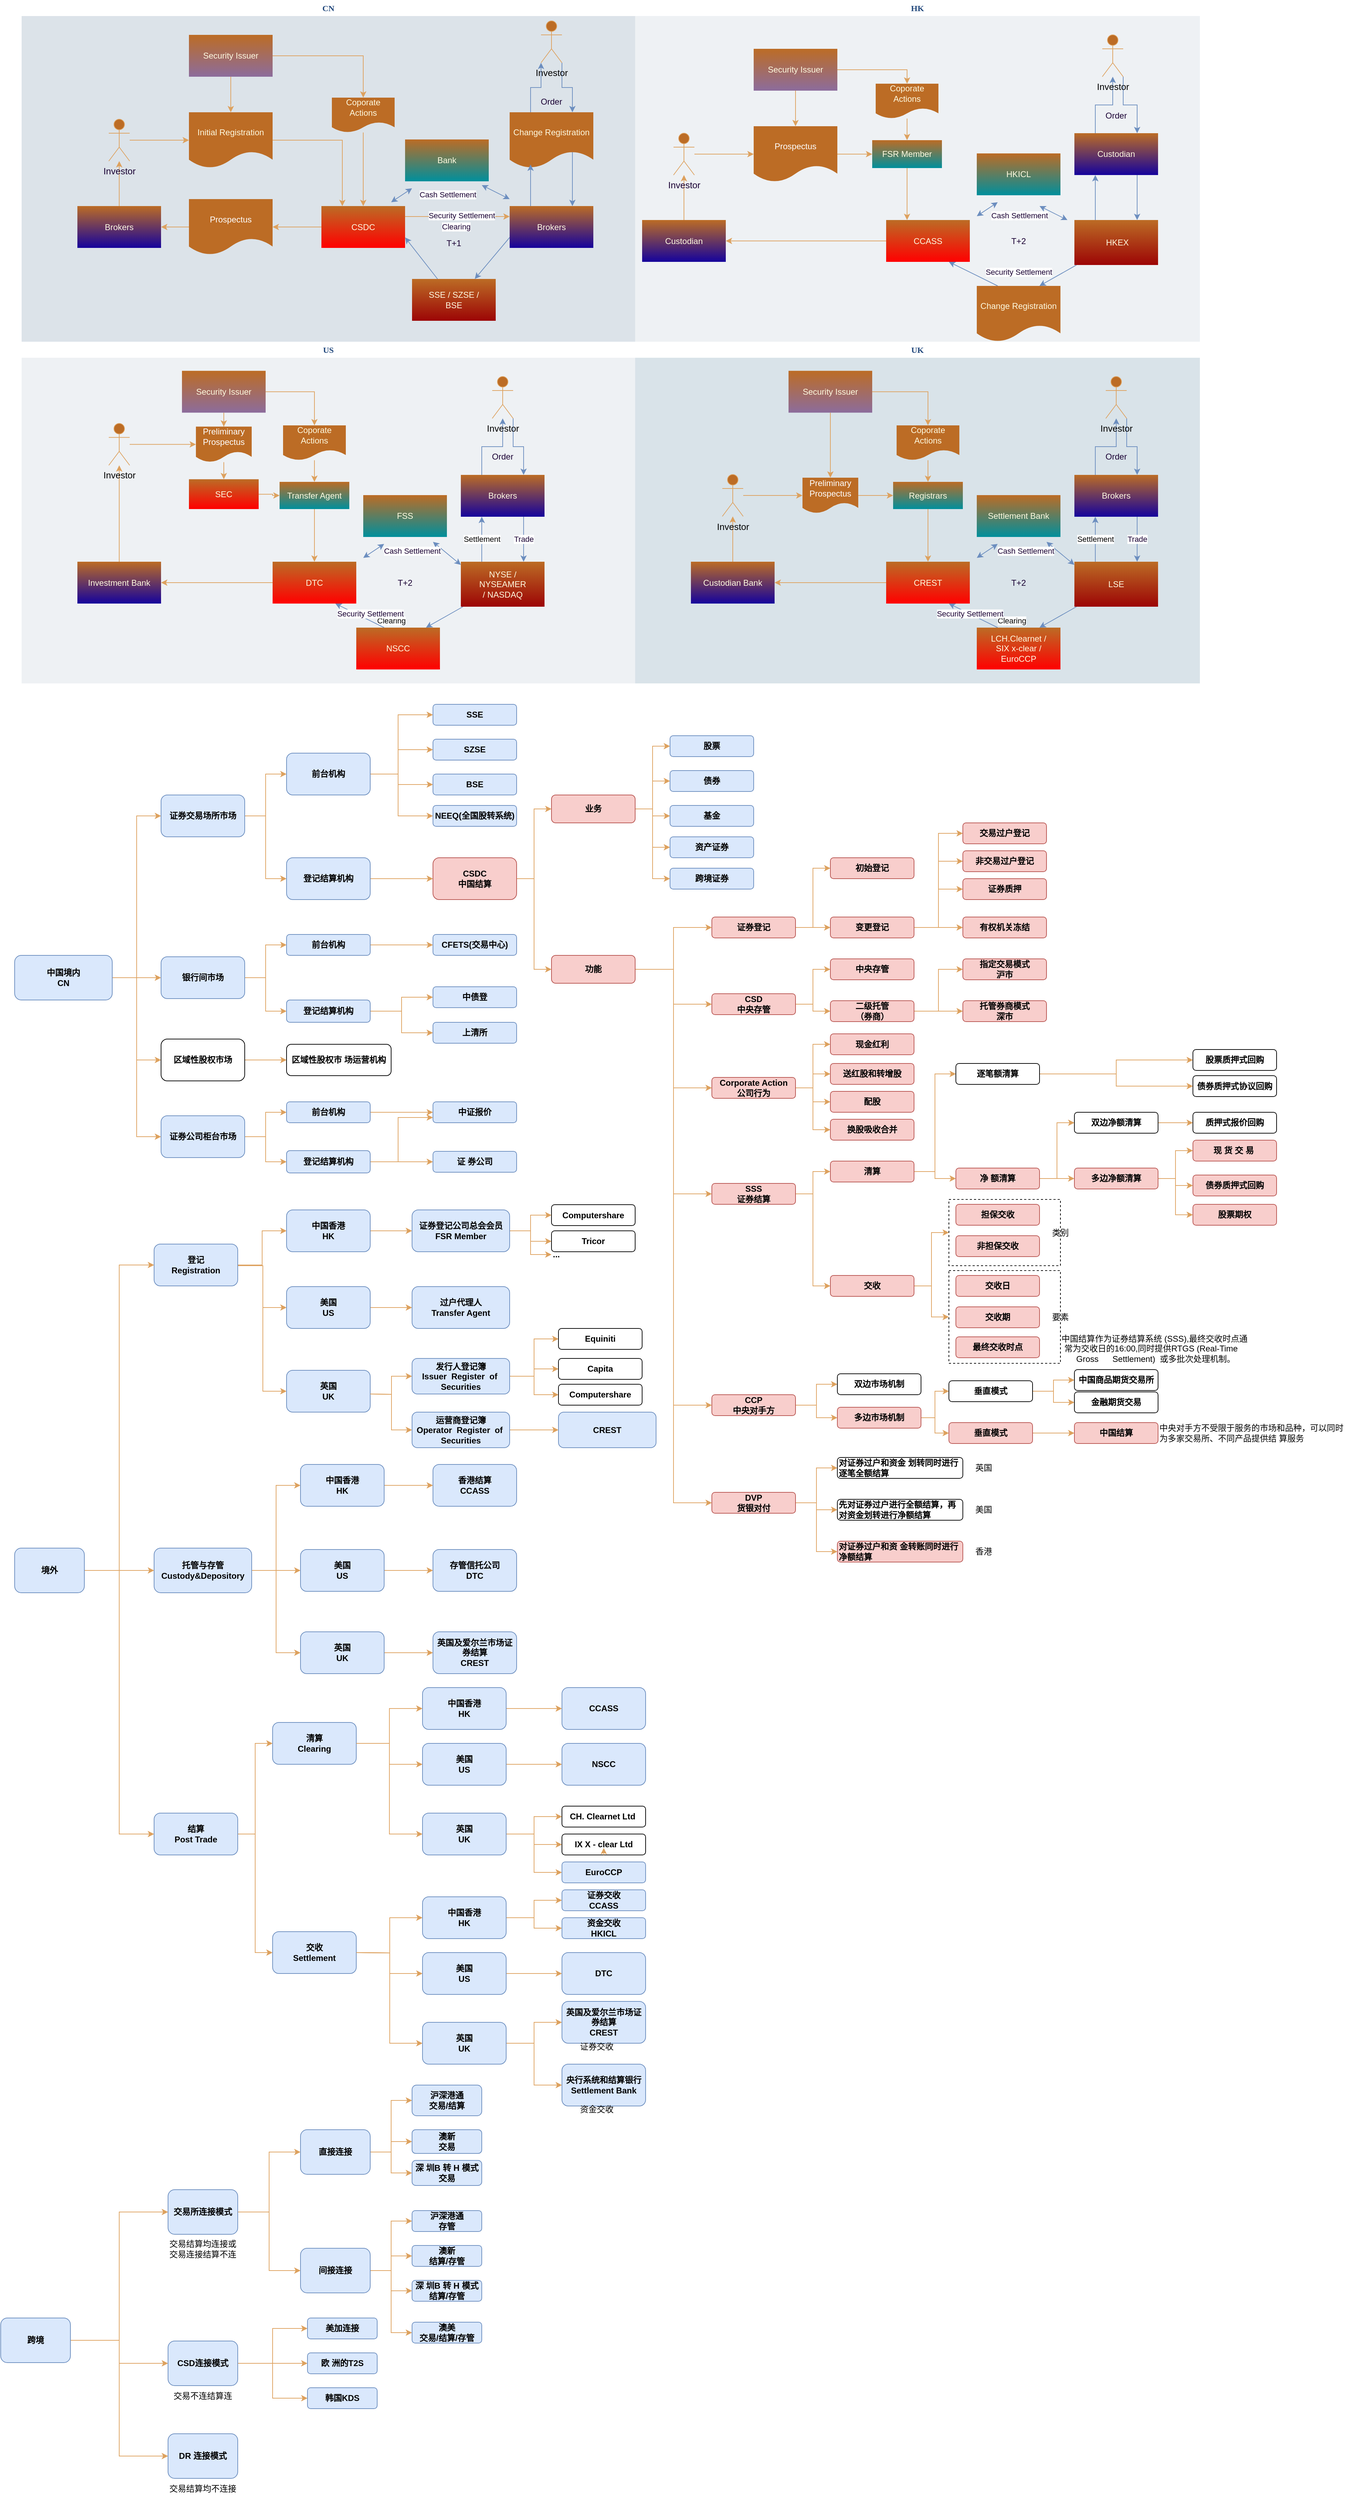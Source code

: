 <mxfile version="28.1.1">
  <diagram id="07fea595-8f29-1299-0266-81d95cde20df" name="Page-1">
    <mxGraphModel dx="3228" dy="1055" grid="1" gridSize="10" guides="1" tooltips="1" connect="1" arrows="1" fold="1" page="1" pageScale="1" pageWidth="1169" pageHeight="827" background="#ffffff" math="0" shadow="0">
      <root>
        <mxCell id="0" />
        <mxCell id="1" parent="0" />
        <mxCell id="OaKwWm5t6I1wfVNcC-3h-768" value="" style="rounded=0;whiteSpace=wrap;html=1;fillColor=none;dashed=1;" vertex="1" parent="1">
          <mxGeometry x="950" y="1872" width="160" height="133" as="geometry" />
        </mxCell>
        <mxCell id="170" value="&lt;font color=&quot;#23497d&quot;&gt;CN&lt;/font&gt;" style="swimlane;whiteSpace=wrap;fillColor=none;swimlaneFillColor=#BAC8D3;fontColor=#FEFAE0;fontFamily=Tahoma;html=1;strokeColor=none;opacity=50;labelBackgroundColor=none;" parent="1" vertex="1">
          <mxGeometry x="-380" y="50" width="880" height="490" as="geometry">
            <mxRectangle x="20" y="20" width="80" height="23" as="alternateBounds" />
          </mxGeometry>
        </mxCell>
        <mxCell id="OaKwWm5t6I1wfVNcC-3h-254" style="edgeStyle=orthogonalEdgeStyle;rounded=0;orthogonalLoop=1;jettySize=auto;html=1;entryX=0.5;entryY=0;entryDx=0;entryDy=0;strokeColor=#DDA15E;fontColor=#FEFAE0;fillColor=#BC6C25;" edge="1" parent="170" source="171" target="189">
          <mxGeometry relative="1" as="geometry" />
        </mxCell>
        <mxCell id="OaKwWm5t6I1wfVNcC-3h-257" style="edgeStyle=orthogonalEdgeStyle;rounded=0;orthogonalLoop=1;jettySize=auto;html=1;entryX=0.5;entryY=0;entryDx=0;entryDy=0;strokeColor=#DDA15E;fontColor=#FEFAE0;fillColor=#BC6C25;" edge="1" parent="170" source="171" target="OaKwWm5t6I1wfVNcC-3h-256">
          <mxGeometry relative="1" as="geometry" />
        </mxCell>
        <mxCell id="171" value="Security Issuer" style="whiteSpace=wrap;shadow=0;fontColor=#FEFAE0;fontFamily=Helvetica;fontStyle=0;html=1;fontSize=12;plain-purple;strokeColor=none;fillColor=#BC6C25;spacing=6;verticalAlign=middle;labelBackgroundColor=none;" parent="170" vertex="1">
          <mxGeometry x="240" y="50" width="120" height="60" as="geometry" />
        </mxCell>
        <mxCell id="OaKwWm5t6I1wfVNcC-3h-255" style="edgeStyle=orthogonalEdgeStyle;rounded=0;orthogonalLoop=1;jettySize=auto;html=1;entryX=0.25;entryY=0;entryDx=0;entryDy=0;strokeColor=#DDA15E;fontColor=#FEFAE0;fillColor=#BC6C25;" edge="1" parent="170" source="189" target="172">
          <mxGeometry relative="1" as="geometry" />
        </mxCell>
        <mxCell id="189" value="Initial Registration" style="shape=document;whiteSpace=wrap;verticalAlign=middle;strokeColor=none;fillColor=#BC6C25;shadow=0;fontColor=#FEFAE0;fontFamily=Helvetica;fontStyle=0;html=1;fontSize=12;spacing=6;spacingBottom=22;labelBackgroundColor=none;" parent="170" vertex="1">
          <mxGeometry x="240" y="161" width="120" height="80" as="geometry" />
        </mxCell>
        <mxCell id="OaKwWm5t6I1wfVNcC-3h-238" style="edgeStyle=orthogonalEdgeStyle;rounded=0;orthogonalLoop=1;jettySize=auto;html=1;entryX=0;entryY=0.25;entryDx=0;entryDy=0;strokeColor=#DDA15E;fontColor=#FEFAE0;fillColor=#BC6C25;exitX=1;exitY=0.25;exitDx=0;exitDy=0;" edge="1" parent="170" source="172" target="OaKwWm5t6I1wfVNcC-3h-230">
          <mxGeometry relative="1" as="geometry" />
        </mxCell>
        <mxCell id="OaKwWm5t6I1wfVNcC-3h-251" value="&lt;font style=&quot;color: rgb(25, 0, 51);&quot;&gt;Security Settlement&lt;/font&gt;" style="edgeLabel;html=1;align=center;verticalAlign=middle;resizable=0;points=[];strokeColor=#DDA15E;fontColor=#FEFAE0;fillColor=#BC6C25;" vertex="1" connectable="0" parent="OaKwWm5t6I1wfVNcC-3h-238">
          <mxGeometry x="0.08" y="3" relative="1" as="geometry">
            <mxPoint y="1" as="offset" />
          </mxGeometry>
        </mxCell>
        <mxCell id="172" value="CSDC" style="whiteSpace=wrap;strokeColor=none;fillColor=#BC6C25;shadow=0;fontColor=#FEFAE0;fontFamily=Helvetica;fontStyle=0;html=1;fontSize=12;spacing=6;verticalAlign=middle;labelBackgroundColor=none;gradientColor=#FF0000;" parent="170" vertex="1">
          <mxGeometry x="430" y="295.5" width="120" height="60" as="geometry" />
        </mxCell>
        <mxCell id="OaKwWm5t6I1wfVNcC-3h-226" style="edgeStyle=orthogonalEdgeStyle;rounded=0;orthogonalLoop=1;jettySize=auto;html=1;strokeColor=#DDA15E;fontColor=#FEFAE0;fillColor=#BC6C25;" edge="1" parent="170" source="OaKwWm5t6I1wfVNcC-3h-221" target="OaKwWm5t6I1wfVNcC-3h-218">
          <mxGeometry relative="1" as="geometry" />
        </mxCell>
        <mxCell id="OaKwWm5t6I1wfVNcC-3h-221" value="Brokers" style="whiteSpace=wrap;shadow=0;fontColor=#FEFAE0;fontFamily=Helvetica;fontStyle=0;html=1;fontSize=12;plain-purple;strokeColor=none;fillColor=#BC6C25;spacing=6;verticalAlign=middle;labelBackgroundColor=none;gradientColor=#15039C;" vertex="1" parent="170">
          <mxGeometry x="80" y="295.5" width="120" height="60" as="geometry" />
        </mxCell>
        <mxCell id="185" value="&lt;font color=&quot;#ffffff&quot;&gt;Prospectus&lt;/font&gt; " style="shape=document;whiteSpace=wrap;verticalAlign=middle;strokeColor=none;fillColor=#BC6C25;shadow=0;fontColor=#FEFAE0;fontFamily=Helvetica;fontStyle=0;html=1;fontSize=12;spacing=6;spacingBottom=22;labelBackgroundColor=none;" parent="170" vertex="1">
          <mxGeometry x="240" y="285.5" width="120" height="80" as="geometry" />
        </mxCell>
        <mxCell id="OaKwWm5t6I1wfVNcC-3h-220" style="edgeStyle=orthogonalEdgeStyle;rounded=0;orthogonalLoop=1;jettySize=auto;html=1;entryX=1;entryY=0.5;entryDx=0;entryDy=0;strokeColor=#DDA15E;fontColor=#FEFAE0;fillColor=#BC6C25;" edge="1" parent="170" source="172" target="185">
          <mxGeometry relative="1" as="geometry" />
        </mxCell>
        <mxCell id="OaKwWm5t6I1wfVNcC-3h-224" style="edgeStyle=orthogonalEdgeStyle;rounded=0;orthogonalLoop=1;jettySize=auto;html=1;strokeColor=#DDA15E;fontColor=#FEFAE0;fillColor=#BC6C25;" edge="1" parent="170" source="185" target="OaKwWm5t6I1wfVNcC-3h-221">
          <mxGeometry relative="1" as="geometry" />
        </mxCell>
        <mxCell id="OaKwWm5t6I1wfVNcC-3h-218" value="&lt;font style=&quot;font-size: 13px; color: rgb(25, 0, 51);&quot;&gt;Investor&lt;/font&gt;" style="shape=umlActor;verticalLabelPosition=bottom;verticalAlign=top;html=1;outlineConnect=0;strokeColor=#DDA15E;fontColor=#FEFAE0;fillColor=#BC6C25;" vertex="1" parent="170">
          <mxGeometry x="125" y="171" width="30" height="60" as="geometry" />
        </mxCell>
        <mxCell id="OaKwWm5t6I1wfVNcC-3h-219" style="edgeStyle=orthogonalEdgeStyle;rounded=0;orthogonalLoop=1;jettySize=auto;html=1;strokeColor=#DDA15E;fontColor=#FEFAE0;fillColor=#BC6C25;entryX=0;entryY=0.5;entryDx=0;entryDy=0;" edge="1" parent="170" source="OaKwWm5t6I1wfVNcC-3h-218" target="189">
          <mxGeometry relative="1" as="geometry">
            <mxPoint x="220" y="150" as="targetPoint" />
          </mxGeometry>
        </mxCell>
        <mxCell id="OaKwWm5t6I1wfVNcC-3h-241" style="edgeStyle=orthogonalEdgeStyle;rounded=0;orthogonalLoop=1;jettySize=auto;html=1;entryX=0.75;entryY=0;entryDx=0;entryDy=0;strokeColor=#6c8ebf;fontColor=#FEFAE0;fillColor=#dae8fc;exitX=1;exitY=1;exitDx=0;exitDy=0;exitPerimeter=0;" edge="1" parent="170" source="OaKwWm5t6I1wfVNcC-3h-227" target="OaKwWm5t6I1wfVNcC-3h-228">
          <mxGeometry relative="1" as="geometry" />
        </mxCell>
        <mxCell id="OaKwWm5t6I1wfVNcC-3h-247" value="" style="edgeLabel;html=1;align=center;verticalAlign=middle;resizable=0;points=[];strokeColor=#DDA15E;fontColor=#FEFAE0;fillColor=#BC6C25;" vertex="1" connectable="0" parent="OaKwWm5t6I1wfVNcC-3h-241">
          <mxGeometry x="0.058" y="-1" relative="1" as="geometry">
            <mxPoint x="1" y="1" as="offset" />
          </mxGeometry>
        </mxCell>
        <mxCell id="OaKwWm5t6I1wfVNcC-3h-227" value="&lt;font style=&quot;font-size: 13px; color: rgb(0, 0, 0);&quot;&gt;Investor&lt;/font&gt;" style="shape=umlActor;verticalLabelPosition=bottom;verticalAlign=top;html=1;outlineConnect=0;strokeColor=#DDA15E;fontColor=#FEFAE0;fillColor=#BC6C25;" vertex="1" parent="170">
          <mxGeometry x="745" y="30" width="30" height="60" as="geometry" />
        </mxCell>
        <mxCell id="OaKwWm5t6I1wfVNcC-3h-239" style="edgeStyle=orthogonalEdgeStyle;rounded=0;orthogonalLoop=1;jettySize=auto;html=1;entryX=0.75;entryY=0;entryDx=0;entryDy=0;strokeColor=#6c8ebf;fontColor=#FEFAE0;fillColor=#dae8fc;exitX=0.75;exitY=0.675;exitDx=0;exitDy=0;exitPerimeter=0;" edge="1" parent="170" source="OaKwWm5t6I1wfVNcC-3h-228" target="OaKwWm5t6I1wfVNcC-3h-230">
          <mxGeometry relative="1" as="geometry" />
        </mxCell>
        <mxCell id="OaKwWm5t6I1wfVNcC-3h-228" value="Change Registration" style="shape=document;whiteSpace=wrap;verticalAlign=middle;strokeColor=none;fillColor=#BC6C25;shadow=0;fontColor=#FEFAE0;fontFamily=Helvetica;fontStyle=0;html=1;fontSize=12;spacing=6;spacingBottom=22;labelBackgroundColor=none;" vertex="1" parent="170">
          <mxGeometry x="700" y="161" width="120" height="80" as="geometry" />
        </mxCell>
        <mxCell id="OaKwWm5t6I1wfVNcC-3h-237" value="" style="rounded=0;orthogonalLoop=1;jettySize=auto;html=1;entryX=0.75;entryY=0;entryDx=0;entryDy=0;strokeColor=#6c8ebf;fontColor=#FEFAE0;fillColor=#dae8fc;exitX=0;exitY=0.75;exitDx=0;exitDy=0;" edge="1" parent="170" source="OaKwWm5t6I1wfVNcC-3h-230" target="OaKwWm5t6I1wfVNcC-3h-249">
          <mxGeometry x="0.004" relative="1" as="geometry">
            <mxPoint as="offset" />
          </mxGeometry>
        </mxCell>
        <mxCell id="OaKwWm5t6I1wfVNcC-3h-240" value="" style="edgeStyle=orthogonalEdgeStyle;rounded=0;orthogonalLoop=1;jettySize=auto;html=1;strokeColor=#6c8ebf;fontColor=#FEFAE0;fillColor=#dae8fc;exitX=0.25;exitY=0;exitDx=0;exitDy=0;" edge="1" parent="170" source="OaKwWm5t6I1wfVNcC-3h-230">
          <mxGeometry relative="1" as="geometry">
            <mxPoint x="730" y="236" as="targetPoint" />
          </mxGeometry>
        </mxCell>
        <mxCell id="OaKwWm5t6I1wfVNcC-3h-230" value="Brokers" style="whiteSpace=wrap;shadow=0;fontColor=#FEFAE0;fontFamily=Helvetica;fontStyle=0;html=1;fontSize=12;plain-purple;strokeColor=none;fillColor=#BC6C25;spacing=6;verticalAlign=middle;labelBackgroundColor=none;gradientColor=#15039C;" vertex="1" parent="170">
          <mxGeometry x="700" y="295.5" width="120" height="60" as="geometry" />
        </mxCell>
        <mxCell id="OaKwWm5t6I1wfVNcC-3h-242" value="Bank" style="whiteSpace=wrap;shadow=0;fontColor=#FEFAE0;fontFamily=Helvetica;fontStyle=0;html=1;fontSize=12;plain-purple;strokeColor=none;fillColor=#BC6C25;spacing=6;verticalAlign=middle;labelBackgroundColor=none;gradientColor=#008F9C;" vertex="1" parent="170">
          <mxGeometry x="550" y="200" width="120" height="60" as="geometry" />
        </mxCell>
        <mxCell id="OaKwWm5t6I1wfVNcC-3h-245" style="edgeStyle=orthogonalEdgeStyle;rounded=0;orthogonalLoop=1;jettySize=auto;html=1;entryX=0;entryY=1;entryDx=0;entryDy=0;entryPerimeter=0;strokeColor=#6c8ebf;fontColor=#FEFAE0;fillColor=#dae8fc;exitX=0.25;exitY=0;exitDx=0;exitDy=0;" edge="1" parent="170" source="OaKwWm5t6I1wfVNcC-3h-228" target="OaKwWm5t6I1wfVNcC-3h-227">
          <mxGeometry relative="1" as="geometry" />
        </mxCell>
        <mxCell id="OaKwWm5t6I1wfVNcC-3h-248" value="" style="edgeLabel;html=1;align=center;verticalAlign=middle;resizable=0;points=[];strokeColor=#DDA15E;fontColor=#FEFAE0;fillColor=#BC6C25;" vertex="1" connectable="0" parent="OaKwWm5t6I1wfVNcC-3h-245">
          <mxGeometry x="-0.256" y="3" relative="1" as="geometry">
            <mxPoint as="offset" />
          </mxGeometry>
        </mxCell>
        <mxCell id="OaKwWm5t6I1wfVNcC-3h-250" style="rounded=0;orthogonalLoop=1;jettySize=auto;html=1;entryX=1;entryY=0.75;entryDx=0;entryDy=0;strokeColor=#6c8ebf;fontColor=#FEFAE0;fillColor=#dae8fc;" edge="1" parent="170" source="OaKwWm5t6I1wfVNcC-3h-249" target="172">
          <mxGeometry relative="1" as="geometry" />
        </mxCell>
        <mxCell id="OaKwWm5t6I1wfVNcC-3h-252" value="" style="edgeLabel;html=1;align=center;verticalAlign=middle;resizable=0;points=[];strokeColor=#DDA15E;fontColor=#FEFAE0;fillColor=#BC6C25;" vertex="1" connectable="0" parent="OaKwWm5t6I1wfVNcC-3h-250">
          <mxGeometry x="-0.106" y="1" relative="1" as="geometry">
            <mxPoint as="offset" />
          </mxGeometry>
        </mxCell>
        <mxCell id="OaKwWm5t6I1wfVNcC-3h-249" value="SSE /&amp;nbsp;&lt;span style=&quot;background-color: transparent; color: light-dark(rgb(254, 250, 224), rgb(27, 24, 1));&quot;&gt;SZSE /&lt;/span&gt;&lt;div&gt;BSE&lt;/div&gt;" style="whiteSpace=wrap;shadow=0;fontColor=#FEFAE0;fontFamily=Helvetica;fontStyle=0;html=1;fontSize=12;plain-purple;strokeColor=none;fillColor=#BC6C25;spacing=6;verticalAlign=middle;labelBackgroundColor=none;gradientColor=#9C0505;" vertex="1" parent="170">
          <mxGeometry x="560" y="400" width="120" height="60" as="geometry" />
        </mxCell>
        <mxCell id="OaKwWm5t6I1wfVNcC-3h-258" style="edgeStyle=orthogonalEdgeStyle;rounded=0;orthogonalLoop=1;jettySize=auto;html=1;entryX=0.5;entryY=0;entryDx=0;entryDy=0;strokeColor=#DDA15E;fontColor=#FEFAE0;fillColor=#BC6C25;" edge="1" parent="170" source="OaKwWm5t6I1wfVNcC-3h-256" target="172">
          <mxGeometry relative="1" as="geometry" />
        </mxCell>
        <mxCell id="OaKwWm5t6I1wfVNcC-3h-256" value="Coporate Actions" style="shape=document;whiteSpace=wrap;verticalAlign=middle;strokeColor=none;fillColor=#BC6C25;shadow=0;fontColor=#FEFAE0;fontFamily=Helvetica;fontStyle=0;html=1;fontSize=12;spacing=6;spacingBottom=22;labelBackgroundColor=none;" vertex="1" parent="170">
          <mxGeometry x="445" y="140" width="90" height="50" as="geometry" />
        </mxCell>
        <mxCell id="OaKwWm5t6I1wfVNcC-3h-259" value="&lt;font style=&quot;color: rgb(25, 0, 51);&quot;&gt;T+1&lt;/font&gt;" style="text;strokeColor=none;align=center;fillColor=none;html=1;verticalAlign=middle;whiteSpace=wrap;rounded=0;fontColor=#FEFAE0;" vertex="1" parent="170">
          <mxGeometry x="590" y="334" width="60" height="30" as="geometry" />
        </mxCell>
        <mxCell id="OaKwWm5t6I1wfVNcC-3h-244" style="rounded=0;orthogonalLoop=1;jettySize=auto;html=1;strokeColor=#6c8ebf;fontColor=#FEFAE0;fillColor=#dae8fc;startArrow=classic;startFill=1;" edge="1" parent="170">
          <mxGeometry relative="1" as="geometry">
            <mxPoint x="660" y="265.5" as="sourcePoint" />
            <mxPoint x="700" y="285.5" as="targetPoint" />
          </mxGeometry>
        </mxCell>
        <mxCell id="OaKwWm5t6I1wfVNcC-3h-426" value="&lt;font style=&quot;color: rgb(25, 0, 51);&quot;&gt;Cash Settlement&lt;/font&gt;" style="edgeLabel;html=1;align=center;verticalAlign=middle;resizable=0;points=[];strokeColor=#DDA15E;fontColor=#FEFAE0;fillColor=#BC6C25;" vertex="1" connectable="0" parent="170">
          <mxGeometry x="610" y="280" as="geometry">
            <mxPoint x="1" y="-1" as="offset" />
          </mxGeometry>
        </mxCell>
        <mxCell id="OaKwWm5t6I1wfVNcC-3h-428" value="&lt;font style=&quot;color: rgb(25, 0, 51);&quot;&gt;Clearing&lt;/font&gt;" style="edgeLabel;html=1;align=center;verticalAlign=middle;resizable=0;points=[];strokeColor=#DDA15E;fontColor=#FEFAE0;fillColor=#BC6C25;" vertex="1" connectable="0" parent="170">
          <mxGeometry x="660" y="334" as="geometry">
            <mxPoint x="-37" y="-9" as="offset" />
          </mxGeometry>
        </mxCell>
        <mxCell id="OaKwWm5t6I1wfVNcC-3h-504" value="&lt;font style=&quot;color: rgb(25, 0, 51);&quot;&gt;Order&lt;/font&gt;" style="text;strokeColor=none;align=center;fillColor=none;html=1;verticalAlign=middle;whiteSpace=wrap;rounded=0;fontColor=#FEFAE0;" vertex="1" parent="170">
          <mxGeometry x="730" y="131" width="60" height="30" as="geometry" />
        </mxCell>
        <mxCell id="183" value="&lt;font color=&quot;#23497d&quot;&gt;HK&lt;/font&gt;" style="swimlane;whiteSpace=wrap;fillColor=none;swimlaneFillColor=#BAC8D3;fontColor=#FEFAE0;fontFamily=Tahoma;html=1;strokeColor=none;opacity=25;labelBackgroundColor=none;" parent="1" vertex="1">
          <mxGeometry x="500" y="50" width="810" height="490" as="geometry">
            <mxRectangle x="20" y="20" width="80" height="23" as="alternateBounds" />
          </mxGeometry>
        </mxCell>
        <mxCell id="OaKwWm5t6I1wfVNcC-3h-294" style="edgeStyle=orthogonalEdgeStyle;rounded=0;orthogonalLoop=1;jettySize=auto;html=1;entryX=0.5;entryY=0;entryDx=0;entryDy=0;strokeColor=#DDA15E;fontColor=#FEFAE0;fillColor=#BC6C25;" edge="1" parent="183" source="OaKwWm5t6I1wfVNcC-3h-296" target="OaKwWm5t6I1wfVNcC-3h-298">
          <mxGeometry relative="1" as="geometry" />
        </mxCell>
        <mxCell id="OaKwWm5t6I1wfVNcC-3h-408" style="edgeStyle=orthogonalEdgeStyle;rounded=0;orthogonalLoop=1;jettySize=auto;html=1;entryX=0.5;entryY=0;entryDx=0;entryDy=0;strokeColor=#DDA15E;fontColor=#FEFAE0;fillColor=#BC6C25;" edge="1" parent="183" source="OaKwWm5t6I1wfVNcC-3h-296" target="OaKwWm5t6I1wfVNcC-3h-407">
          <mxGeometry relative="1" as="geometry" />
        </mxCell>
        <mxCell id="OaKwWm5t6I1wfVNcC-3h-296" value="Security Issuer" style="whiteSpace=wrap;shadow=0;fontColor=#FEFAE0;fontFamily=Helvetica;fontStyle=0;html=1;fontSize=12;plain-purple;strokeColor=none;fillColor=#BC6C25;spacing=6;verticalAlign=middle;labelBackgroundColor=none;" vertex="1" parent="183">
          <mxGeometry x="170" y="70" width="120" height="60" as="geometry" />
        </mxCell>
        <mxCell id="OaKwWm5t6I1wfVNcC-3h-329" style="edgeStyle=orthogonalEdgeStyle;rounded=0;orthogonalLoop=1;jettySize=auto;html=1;entryX=0;entryY=0.5;entryDx=0;entryDy=0;strokeColor=#DDA15E;fontColor=#FEFAE0;fillColor=#BC6C25;" edge="1" parent="183" source="OaKwWm5t6I1wfVNcC-3h-298" target="OaKwWm5t6I1wfVNcC-3h-328">
          <mxGeometry relative="1" as="geometry" />
        </mxCell>
        <mxCell id="OaKwWm5t6I1wfVNcC-3h-298" value="&lt;span style=&quot;color: rgb(255, 255, 255);&quot;&gt;Prospectus&lt;/span&gt;" style="shape=document;whiteSpace=wrap;verticalAlign=middle;strokeColor=none;fillColor=#BC6C25;shadow=0;fontColor=#FEFAE0;fontFamily=Helvetica;fontStyle=0;html=1;fontSize=12;spacing=6;spacingBottom=22;labelBackgroundColor=none;" vertex="1" parent="183">
          <mxGeometry x="170" y="181" width="120" height="80" as="geometry" />
        </mxCell>
        <mxCell id="OaKwWm5t6I1wfVNcC-3h-301" value="CCASS" style="whiteSpace=wrap;strokeColor=none;fillColor=#BC6C25;shadow=0;fontColor=#FEFAE0;fontFamily=Helvetica;fontStyle=0;html=1;fontSize=12;spacing=6;verticalAlign=middle;labelBackgroundColor=none;gradientColor=#FF0000;" vertex="1" parent="183">
          <mxGeometry x="360" y="315.5" width="120" height="60" as="geometry" />
        </mxCell>
        <mxCell id="OaKwWm5t6I1wfVNcC-3h-302" style="edgeStyle=orthogonalEdgeStyle;rounded=0;orthogonalLoop=1;jettySize=auto;html=1;strokeColor=#DDA15E;fontColor=#FEFAE0;fillColor=#BC6C25;" edge="1" parent="183" source="OaKwWm5t6I1wfVNcC-3h-303" target="OaKwWm5t6I1wfVNcC-3h-307">
          <mxGeometry relative="1" as="geometry" />
        </mxCell>
        <mxCell id="OaKwWm5t6I1wfVNcC-3h-303" value="Custodian" style="whiteSpace=wrap;shadow=0;fontColor=#FEFAE0;fontFamily=Helvetica;fontStyle=0;html=1;fontSize=12;plain-purple;strokeColor=none;fillColor=#BC6C25;spacing=6;verticalAlign=middle;labelBackgroundColor=none;gradientColor=#15039C;" vertex="1" parent="183">
          <mxGeometry x="10" y="315.5" width="120" height="60" as="geometry" />
        </mxCell>
        <mxCell id="OaKwWm5t6I1wfVNcC-3h-305" style="edgeStyle=orthogonalEdgeStyle;rounded=0;orthogonalLoop=1;jettySize=auto;html=1;entryX=1;entryY=0.5;entryDx=0;entryDy=0;strokeColor=#DDA15E;fontColor=#FEFAE0;fillColor=#BC6C25;" edge="1" parent="183" source="OaKwWm5t6I1wfVNcC-3h-301" target="OaKwWm5t6I1wfVNcC-3h-303">
          <mxGeometry relative="1" as="geometry">
            <mxPoint x="290" y="345.5" as="targetPoint" />
          </mxGeometry>
        </mxCell>
        <mxCell id="OaKwWm5t6I1wfVNcC-3h-307" value="&lt;font style=&quot;font-size: 13px; color: rgb(25, 0, 51);&quot;&gt;Investor&lt;/font&gt;" style="shape=umlActor;verticalLabelPosition=bottom;verticalAlign=top;html=1;outlineConnect=0;strokeColor=#DDA15E;fontColor=#FEFAE0;fillColor=#BC6C25;" vertex="1" parent="183">
          <mxGeometry x="55" y="191" width="30" height="60" as="geometry" />
        </mxCell>
        <mxCell id="OaKwWm5t6I1wfVNcC-3h-308" style="edgeStyle=orthogonalEdgeStyle;rounded=0;orthogonalLoop=1;jettySize=auto;html=1;strokeColor=#DDA15E;fontColor=#FEFAE0;fillColor=#BC6C25;entryX=0;entryY=0.5;entryDx=0;entryDy=0;" edge="1" parent="183" source="OaKwWm5t6I1wfVNcC-3h-307" target="OaKwWm5t6I1wfVNcC-3h-298">
          <mxGeometry relative="1" as="geometry">
            <mxPoint x="150" y="170" as="targetPoint" />
          </mxGeometry>
        </mxCell>
        <mxCell id="OaKwWm5t6I1wfVNcC-3h-331" style="edgeStyle=orthogonalEdgeStyle;rounded=0;orthogonalLoop=1;jettySize=auto;html=1;entryX=0.75;entryY=0;entryDx=0;entryDy=0;strokeColor=#6c8ebf;fontColor=#FEFAE0;fillColor=#dae8fc;exitX=1;exitY=1;exitDx=0;exitDy=0;exitPerimeter=0;" edge="1" parent="183" source="OaKwWm5t6I1wfVNcC-3h-311" target="OaKwWm5t6I1wfVNcC-3h-316">
          <mxGeometry relative="1" as="geometry" />
        </mxCell>
        <mxCell id="OaKwWm5t6I1wfVNcC-3h-335" style="edgeStyle=orthogonalEdgeStyle;rounded=0;orthogonalLoop=1;jettySize=auto;html=1;entryX=0.25;entryY=0;entryDx=0;entryDy=0;strokeColor=#6c8ebf;fontColor=#FEFAE0;fillColor=#dae8fc;startArrow=classic;startFill=1;endArrow=none;endFill=0;" edge="1" parent="183" source="OaKwWm5t6I1wfVNcC-3h-311" target="OaKwWm5t6I1wfVNcC-3h-316">
          <mxGeometry relative="1" as="geometry" />
        </mxCell>
        <mxCell id="OaKwWm5t6I1wfVNcC-3h-311" value="&lt;font style=&quot;font-size: 13px; color: rgb(0, 0, 0);&quot;&gt;Investor&lt;/font&gt;" style="shape=umlActor;verticalLabelPosition=bottom;verticalAlign=top;html=1;outlineConnect=0;strokeColor=#DDA15E;fontColor=#FEFAE0;fillColor=#BC6C25;" vertex="1" parent="183">
          <mxGeometry x="670" y="50" width="30" height="60" as="geometry" />
        </mxCell>
        <mxCell id="OaKwWm5t6I1wfVNcC-3h-333" style="edgeStyle=orthogonalEdgeStyle;rounded=0;orthogonalLoop=1;jettySize=auto;html=1;entryX=0.75;entryY=0;entryDx=0;entryDy=0;strokeColor=#6c8ebf;fontColor=#FEFAE0;fillColor=#dae8fc;exitX=0.75;exitY=1;exitDx=0;exitDy=0;" edge="1" parent="183" source="OaKwWm5t6I1wfVNcC-3h-316" target="OaKwWm5t6I1wfVNcC-3h-322">
          <mxGeometry relative="1" as="geometry" />
        </mxCell>
        <mxCell id="OaKwWm5t6I1wfVNcC-3h-339" value="" style="edgeLabel;html=1;align=center;verticalAlign=middle;resizable=0;points=[];strokeColor=#DDA15E;fontColor=#FEFAE0;fillColor=#BC6C25;" vertex="1" connectable="0" parent="OaKwWm5t6I1wfVNcC-3h-333">
          <mxGeometry x="-0.039" y="2" relative="1" as="geometry">
            <mxPoint as="offset" />
          </mxGeometry>
        </mxCell>
        <mxCell id="OaKwWm5t6I1wfVNcC-3h-340" value="" style="edgeLabel;html=1;align=center;verticalAlign=middle;resizable=0;points=[];strokeColor=#DDA15E;fontColor=#FEFAE0;fillColor=#BC6C25;" vertex="1" connectable="0" parent="OaKwWm5t6I1wfVNcC-3h-333">
          <mxGeometry x="-0.008" relative="1" as="geometry">
            <mxPoint as="offset" />
          </mxGeometry>
        </mxCell>
        <mxCell id="OaKwWm5t6I1wfVNcC-3h-316" value="Custodian" style="whiteSpace=wrap;shadow=0;fontColor=#FEFAE0;fontFamily=Helvetica;fontStyle=0;html=1;fontSize=12;plain-purple;strokeColor=none;fillColor=#BC6C25;spacing=6;verticalAlign=middle;labelBackgroundColor=none;gradientColor=#15039C;" vertex="1" parent="183">
          <mxGeometry x="630" y="191" width="120" height="60" as="geometry" />
        </mxCell>
        <mxCell id="OaKwWm5t6I1wfVNcC-3h-317" value="HKICL" style="whiteSpace=wrap;shadow=0;fontColor=#FEFAE0;fontFamily=Helvetica;fontStyle=0;html=1;fontSize=12;plain-purple;strokeColor=none;fillColor=#BC6C25;spacing=6;verticalAlign=middle;labelBackgroundColor=none;gradientColor=#008F9C;" vertex="1" parent="183">
          <mxGeometry x="490" y="220" width="120" height="60" as="geometry" />
        </mxCell>
        <mxCell id="OaKwWm5t6I1wfVNcC-3h-334" style="edgeStyle=orthogonalEdgeStyle;rounded=0;orthogonalLoop=1;jettySize=auto;html=1;entryX=0.25;entryY=1;entryDx=0;entryDy=0;strokeColor=#6c8ebf;fontColor=#FEFAE0;fillColor=#dae8fc;exitX=0.25;exitY=0;exitDx=0;exitDy=0;" edge="1" parent="183" source="OaKwWm5t6I1wfVNcC-3h-322" target="OaKwWm5t6I1wfVNcC-3h-316">
          <mxGeometry relative="1" as="geometry" />
        </mxCell>
        <mxCell id="OaKwWm5t6I1wfVNcC-3h-341" value="" style="edgeLabel;html=1;align=center;verticalAlign=middle;resizable=0;points=[];strokeColor=#DDA15E;fontColor=#FEFAE0;fillColor=#BC6C25;" vertex="1" connectable="0" parent="OaKwWm5t6I1wfVNcC-3h-334">
          <mxGeometry x="0.039" relative="1" as="geometry">
            <mxPoint y="1" as="offset" />
          </mxGeometry>
        </mxCell>
        <mxCell id="OaKwWm5t6I1wfVNcC-3h-337" style="rounded=0;orthogonalLoop=1;jettySize=auto;html=1;entryX=0.75;entryY=0;entryDx=0;entryDy=0;strokeColor=#6c8ebf;fontColor=#FEFAE0;fillColor=#dae8fc;" edge="1" parent="183" source="OaKwWm5t6I1wfVNcC-3h-322" target="OaKwWm5t6I1wfVNcC-3h-336">
          <mxGeometry relative="1" as="geometry" />
        </mxCell>
        <mxCell id="OaKwWm5t6I1wfVNcC-3h-322" value="&amp;nbsp;HKEX" style="whiteSpace=wrap;shadow=0;fontColor=#FEFAE0;fontFamily=Helvetica;fontStyle=0;html=1;fontSize=12;plain-purple;strokeColor=none;fillColor=#BC6C25;spacing=6;verticalAlign=middle;labelBackgroundColor=none;gradientColor=#9C0505;" vertex="1" parent="183">
          <mxGeometry x="630" y="315.5" width="120" height="64.5" as="geometry" />
        </mxCell>
        <mxCell id="OaKwWm5t6I1wfVNcC-3h-325" value="&lt;font style=&quot;color: rgb(25, 0, 51);&quot;&gt;T+2&lt;/font&gt;" style="text;strokeColor=none;align=center;fillColor=none;html=1;verticalAlign=middle;whiteSpace=wrap;rounded=0;fontColor=#FEFAE0;" vertex="1" parent="183">
          <mxGeometry x="520" y="330.5" width="60" height="30" as="geometry" />
        </mxCell>
        <mxCell id="OaKwWm5t6I1wfVNcC-3h-326" style="rounded=0;orthogonalLoop=1;jettySize=auto;html=1;strokeColor=#6c8ebf;fontColor=#FEFAE0;fillColor=#dae8fc;startArrow=classic;startFill=1;" edge="1" parent="183">
          <mxGeometry relative="1" as="geometry">
            <mxPoint x="490" y="310" as="sourcePoint" />
            <mxPoint x="520" y="290" as="targetPoint" />
          </mxGeometry>
        </mxCell>
        <mxCell id="OaKwWm5t6I1wfVNcC-3h-327" style="rounded=0;orthogonalLoop=1;jettySize=auto;html=1;strokeColor=#6c8ebf;fontColor=#FEFAE0;fillColor=#dae8fc;startArrow=classic;startFill=1;" edge="1" parent="183">
          <mxGeometry relative="1" as="geometry">
            <mxPoint x="580" y="295.5" as="sourcePoint" />
            <mxPoint x="620" y="315.5" as="targetPoint" />
          </mxGeometry>
        </mxCell>
        <mxCell id="OaKwWm5t6I1wfVNcC-3h-330" style="edgeStyle=orthogonalEdgeStyle;rounded=0;orthogonalLoop=1;jettySize=auto;html=1;entryX=0.25;entryY=0;entryDx=0;entryDy=0;strokeColor=#DDA15E;fontColor=#FEFAE0;fillColor=#BC6C25;" edge="1" parent="183" source="OaKwWm5t6I1wfVNcC-3h-328" target="OaKwWm5t6I1wfVNcC-3h-301">
          <mxGeometry relative="1" as="geometry" />
        </mxCell>
        <mxCell id="OaKwWm5t6I1wfVNcC-3h-328" value="FSR Member" style="whiteSpace=wrap;shadow=0;fontColor=#FEFAE0;fontFamily=Helvetica;fontStyle=0;html=1;fontSize=12;plain-purple;strokeColor=none;fillColor=#BC6C25;spacing=6;verticalAlign=middle;labelBackgroundColor=none;gradientColor=#008F9C;" vertex="1" parent="183">
          <mxGeometry x="340" y="201" width="100" height="40" as="geometry" />
        </mxCell>
        <mxCell id="OaKwWm5t6I1wfVNcC-3h-338" style="rounded=0;orthogonalLoop=1;jettySize=auto;html=1;entryX=0.75;entryY=1;entryDx=0;entryDy=0;strokeColor=#6c8ebf;fontColor=#FEFAE0;fillColor=#dae8fc;exitX=0.25;exitY=0;exitDx=0;exitDy=0;" edge="1" parent="183" source="OaKwWm5t6I1wfVNcC-3h-336" target="OaKwWm5t6I1wfVNcC-3h-301">
          <mxGeometry relative="1" as="geometry" />
        </mxCell>
        <mxCell id="OaKwWm5t6I1wfVNcC-3h-336" value="Change Registration" style="shape=document;whiteSpace=wrap;verticalAlign=middle;strokeColor=none;fillColor=#BC6C25;shadow=0;fontColor=#FEFAE0;fontFamily=Helvetica;fontStyle=0;html=1;fontSize=12;spacing=6;spacingBottom=22;labelBackgroundColor=none;" vertex="1" parent="183">
          <mxGeometry x="490" y="410" width="120" height="80" as="geometry" />
        </mxCell>
        <mxCell id="OaKwWm5t6I1wfVNcC-3h-409" style="edgeStyle=orthogonalEdgeStyle;rounded=0;orthogonalLoop=1;jettySize=auto;html=1;entryX=0.5;entryY=0;entryDx=0;entryDy=0;strokeColor=#DDA15E;fontColor=#FEFAE0;fillColor=#BC6C25;" edge="1" parent="183" source="OaKwWm5t6I1wfVNcC-3h-407" target="OaKwWm5t6I1wfVNcC-3h-328">
          <mxGeometry relative="1" as="geometry" />
        </mxCell>
        <mxCell id="OaKwWm5t6I1wfVNcC-3h-407" value="Coporate Actions" style="shape=document;whiteSpace=wrap;verticalAlign=middle;strokeColor=none;fillColor=#BC6C25;shadow=0;fontColor=#FEFAE0;fontFamily=Helvetica;fontStyle=0;html=1;fontSize=12;spacing=6;spacingBottom=22;labelBackgroundColor=none;" vertex="1" parent="183">
          <mxGeometry x="345" y="120" width="90" height="50" as="geometry" />
        </mxCell>
        <mxCell id="OaKwWm5t6I1wfVNcC-3h-419" value="&lt;font style=&quot;color: rgb(25, 0, 51);&quot;&gt;Order&lt;/font&gt;" style="text;strokeColor=none;align=center;fillColor=none;html=1;verticalAlign=middle;whiteSpace=wrap;rounded=0;fontColor=#FEFAE0;" vertex="1" parent="183">
          <mxGeometry x="660" y="151" width="60" height="30" as="geometry" />
        </mxCell>
        <mxCell id="OaKwWm5t6I1wfVNcC-3h-424" value="&lt;font style=&quot;color: rgb(25, 0, 51);&quot;&gt;Cash Settlement&lt;/font&gt;" style="edgeLabel;html=1;align=center;verticalAlign=middle;resizable=0;points=[];strokeColor=#DDA15E;fontColor=#FEFAE0;fillColor=#BC6C25;" vertex="1" connectable="0" parent="183">
          <mxGeometry x="550" y="310" as="geometry">
            <mxPoint x="1" y="-1" as="offset" />
          </mxGeometry>
        </mxCell>
        <mxCell id="OaKwWm5t6I1wfVNcC-3h-425" value="&lt;font style=&quot;color: rgb(25, 0, 51);&quot;&gt;Security Settlement&lt;/font&gt;" style="edgeLabel;html=1;align=center;verticalAlign=middle;resizable=0;points=[];strokeColor=#DDA15E;fontColor=#FEFAE0;fillColor=#BC6C25;" vertex="1" connectable="0" parent="183">
          <mxGeometry x="550" y="390" as="geometry" />
        </mxCell>
        <mxCell id="OaKwWm5t6I1wfVNcC-3h-243" style="rounded=0;orthogonalLoop=1;jettySize=auto;html=1;strokeColor=#6c8ebf;fontColor=#FEFAE0;fillColor=#dae8fc;startArrow=classic;startFill=1;" edge="1" parent="1">
          <mxGeometry relative="1" as="geometry">
            <mxPoint x="150" y="340" as="sourcePoint" />
            <mxPoint x="180" y="320" as="targetPoint" />
          </mxGeometry>
        </mxCell>
        <mxCell id="OaKwWm5t6I1wfVNcC-3h-377" value="&lt;font color=&quot;#23497d&quot;&gt;US&lt;/font&gt;" style="swimlane;whiteSpace=wrap;fillColor=none;swimlaneFillColor=#BAC8D3;fontColor=#FEFAE0;fontFamily=Tahoma;html=1;strokeColor=none;opacity=25;labelBackgroundColor=none;" vertex="1" parent="1">
          <mxGeometry x="-380" y="540" width="880" height="490" as="geometry">
            <mxRectangle x="20" y="20" width="80" height="23" as="alternateBounds" />
          </mxGeometry>
        </mxCell>
        <mxCell id="OaKwWm5t6I1wfVNcC-3h-378" style="edgeStyle=orthogonalEdgeStyle;rounded=0;orthogonalLoop=1;jettySize=auto;html=1;entryX=0.5;entryY=0;entryDx=0;entryDy=0;strokeColor=#DDA15E;fontColor=#FEFAE0;fillColor=#BC6C25;" edge="1" parent="OaKwWm5t6I1wfVNcC-3h-377" source="OaKwWm5t6I1wfVNcC-3h-379" target="OaKwWm5t6I1wfVNcC-3h-381">
          <mxGeometry relative="1" as="geometry" />
        </mxCell>
        <mxCell id="OaKwWm5t6I1wfVNcC-3h-411" style="edgeStyle=orthogonalEdgeStyle;rounded=0;orthogonalLoop=1;jettySize=auto;html=1;entryX=0.5;entryY=0;entryDx=0;entryDy=0;strokeColor=#DDA15E;fontColor=#FEFAE0;fillColor=#BC6C25;" edge="1" parent="OaKwWm5t6I1wfVNcC-3h-377" source="OaKwWm5t6I1wfVNcC-3h-379" target="OaKwWm5t6I1wfVNcC-3h-410">
          <mxGeometry relative="1" as="geometry" />
        </mxCell>
        <mxCell id="OaKwWm5t6I1wfVNcC-3h-379" value="Security Issuer" style="whiteSpace=wrap;shadow=0;fontColor=#FEFAE0;fontFamily=Helvetica;fontStyle=0;html=1;fontSize=12;plain-purple;strokeColor=none;fillColor=#BC6C25;spacing=6;verticalAlign=middle;labelBackgroundColor=none;" vertex="1" parent="OaKwWm5t6I1wfVNcC-3h-377">
          <mxGeometry x="230" y="41.75" width="120" height="60" as="geometry" />
        </mxCell>
        <mxCell id="OaKwWm5t6I1wfVNcC-3h-414" style="edgeStyle=orthogonalEdgeStyle;rounded=0;orthogonalLoop=1;jettySize=auto;html=1;entryX=0.5;entryY=0;entryDx=0;entryDy=0;strokeColor=#DDA15E;fontColor=#FEFAE0;fillColor=#BC6C25;" edge="1" parent="OaKwWm5t6I1wfVNcC-3h-377" source="OaKwWm5t6I1wfVNcC-3h-381" target="OaKwWm5t6I1wfVNcC-3h-413">
          <mxGeometry relative="1" as="geometry" />
        </mxCell>
        <mxCell id="OaKwWm5t6I1wfVNcC-3h-381" value="&lt;span style=&quot;color: rgb(255, 255, 255);&quot;&gt;Preliminary Prospectus&lt;/span&gt;" style="shape=document;whiteSpace=wrap;verticalAlign=middle;strokeColor=none;fillColor=#BC6C25;shadow=0;fontColor=#FEFAE0;fontFamily=Helvetica;fontStyle=0;html=1;fontSize=12;spacing=6;spacingBottom=22;labelBackgroundColor=none;" vertex="1" parent="OaKwWm5t6I1wfVNcC-3h-377">
          <mxGeometry x="250" y="121.75" width="80" height="51" as="geometry" />
        </mxCell>
        <mxCell id="OaKwWm5t6I1wfVNcC-3h-382" value="DTC" style="whiteSpace=wrap;strokeColor=none;fillColor=#BC6C25;shadow=0;fontColor=#FEFAE0;fontFamily=Helvetica;fontStyle=0;html=1;fontSize=12;spacing=6;verticalAlign=middle;labelBackgroundColor=none;gradientColor=#FF0000;" vertex="1" parent="OaKwWm5t6I1wfVNcC-3h-377">
          <mxGeometry x="360" y="315.5" width="120" height="60" as="geometry" />
        </mxCell>
        <mxCell id="OaKwWm5t6I1wfVNcC-3h-388" style="edgeStyle=orthogonalEdgeStyle;rounded=0;orthogonalLoop=1;jettySize=auto;html=1;entryX=0.75;entryY=0;entryDx=0;entryDy=0;strokeColor=#6c8ebf;fontColor=#FEFAE0;fillColor=#dae8fc;exitX=1;exitY=1;exitDx=0;exitDy=0;exitPerimeter=0;" edge="1" parent="OaKwWm5t6I1wfVNcC-3h-377" source="OaKwWm5t6I1wfVNcC-3h-390" target="OaKwWm5t6I1wfVNcC-3h-394">
          <mxGeometry relative="1" as="geometry" />
        </mxCell>
        <mxCell id="OaKwWm5t6I1wfVNcC-3h-389" style="edgeStyle=orthogonalEdgeStyle;rounded=0;orthogonalLoop=1;jettySize=auto;html=1;entryX=0.25;entryY=0;entryDx=0;entryDy=0;strokeColor=#6c8ebf;fontColor=#FEFAE0;fillColor=#dae8fc;startArrow=classic;startFill=1;endArrow=none;endFill=0;" edge="1" parent="OaKwWm5t6I1wfVNcC-3h-377" source="OaKwWm5t6I1wfVNcC-3h-390" target="OaKwWm5t6I1wfVNcC-3h-394">
          <mxGeometry relative="1" as="geometry" />
        </mxCell>
        <mxCell id="OaKwWm5t6I1wfVNcC-3h-390" value="&lt;font style=&quot;font-size: 13px; color: rgb(0, 0, 0);&quot;&gt;Investor&lt;/font&gt;" style="shape=umlActor;verticalLabelPosition=bottom;verticalAlign=top;html=1;outlineConnect=0;strokeColor=#DDA15E;fontColor=#FEFAE0;fillColor=#BC6C25;" vertex="1" parent="OaKwWm5t6I1wfVNcC-3h-377">
          <mxGeometry x="675" y="50" width="30" height="60" as="geometry" />
        </mxCell>
        <mxCell id="OaKwWm5t6I1wfVNcC-3h-391" style="edgeStyle=orthogonalEdgeStyle;rounded=0;orthogonalLoop=1;jettySize=auto;html=1;entryX=0.75;entryY=0;entryDx=0;entryDy=0;strokeColor=#6c8ebf;fontColor=#FEFAE0;fillColor=#dae8fc;exitX=0.75;exitY=1;exitDx=0;exitDy=0;" edge="1" parent="OaKwWm5t6I1wfVNcC-3h-377" source="OaKwWm5t6I1wfVNcC-3h-394" target="OaKwWm5t6I1wfVNcC-3h-399">
          <mxGeometry relative="1" as="geometry" />
        </mxCell>
        <mxCell id="OaKwWm5t6I1wfVNcC-3h-392" value="" style="edgeLabel;html=1;align=center;verticalAlign=middle;resizable=0;points=[];strokeColor=#DDA15E;fontColor=#FEFAE0;fillColor=#BC6C25;" vertex="1" connectable="0" parent="OaKwWm5t6I1wfVNcC-3h-391">
          <mxGeometry x="-0.039" y="2" relative="1" as="geometry">
            <mxPoint as="offset" />
          </mxGeometry>
        </mxCell>
        <mxCell id="OaKwWm5t6I1wfVNcC-3h-393" value="&lt;font style=&quot;color: rgb(25, 0, 51);&quot;&gt;Trade&lt;/font&gt;" style="edgeLabel;html=1;align=center;verticalAlign=middle;resizable=0;points=[];strokeColor=#DDA15E;fontColor=#FEFAE0;fillColor=#BC6C25;" vertex="1" connectable="0" parent="OaKwWm5t6I1wfVNcC-3h-391">
          <mxGeometry x="-0.008" relative="1" as="geometry">
            <mxPoint as="offset" />
          </mxGeometry>
        </mxCell>
        <mxCell id="OaKwWm5t6I1wfVNcC-3h-394" value="Brokers" style="whiteSpace=wrap;shadow=0;fontColor=#FEFAE0;fontFamily=Helvetica;fontStyle=0;html=1;fontSize=12;plain-purple;strokeColor=none;fillColor=#BC6C25;spacing=6;verticalAlign=middle;labelBackgroundColor=none;gradientColor=#15039C;" vertex="1" parent="OaKwWm5t6I1wfVNcC-3h-377">
          <mxGeometry x="630" y="191" width="120" height="60" as="geometry" />
        </mxCell>
        <mxCell id="OaKwWm5t6I1wfVNcC-3h-395" value="FSS" style="whiteSpace=wrap;shadow=0;fontColor=#FEFAE0;fontFamily=Helvetica;fontStyle=0;html=1;fontSize=12;plain-purple;strokeColor=none;fillColor=#BC6C25;spacing=6;verticalAlign=middle;labelBackgroundColor=none;gradientColor=#008F9C;" vertex="1" parent="OaKwWm5t6I1wfVNcC-3h-377">
          <mxGeometry x="490" y="220" width="120" height="60" as="geometry" />
        </mxCell>
        <mxCell id="OaKwWm5t6I1wfVNcC-3h-396" style="edgeStyle=orthogonalEdgeStyle;rounded=0;orthogonalLoop=1;jettySize=auto;html=1;entryX=0.25;entryY=1;entryDx=0;entryDy=0;strokeColor=#6c8ebf;fontColor=#FEFAE0;fillColor=#dae8fc;exitX=0.25;exitY=0;exitDx=0;exitDy=0;" edge="1" parent="OaKwWm5t6I1wfVNcC-3h-377" source="OaKwWm5t6I1wfVNcC-3h-399" target="OaKwWm5t6I1wfVNcC-3h-394">
          <mxGeometry relative="1" as="geometry" />
        </mxCell>
        <mxCell id="OaKwWm5t6I1wfVNcC-3h-397" value="&lt;font style=&quot;color: rgb(0, 0, 0);&quot;&gt;Settlement&lt;/font&gt;" style="edgeLabel;html=1;align=center;verticalAlign=middle;resizable=0;points=[];strokeColor=#DDA15E;fontColor=#FEFAE0;fillColor=#BC6C25;" vertex="1" connectable="0" parent="OaKwWm5t6I1wfVNcC-3h-396">
          <mxGeometry x="0.039" relative="1" as="geometry">
            <mxPoint y="1" as="offset" />
          </mxGeometry>
        </mxCell>
        <mxCell id="OaKwWm5t6I1wfVNcC-3h-398" value="&lt;font style=&quot;color: rgb(0, 0, 0);&quot;&gt;Clearing&lt;/font&gt;" style="rounded=0;orthogonalLoop=1;jettySize=auto;html=1;entryX=0.75;entryY=0;entryDx=0;entryDy=0;strokeColor=#6c8ebf;fontColor=#FEFAE0;fillColor=#dae8fc;" edge="1" parent="OaKwWm5t6I1wfVNcC-3h-377" source="OaKwWm5t6I1wfVNcC-3h-399">
          <mxGeometry x="1" y="-51" relative="1" as="geometry">
            <mxPoint x="580" y="410" as="targetPoint" />
            <mxPoint x="-25" y="34" as="offset" />
          </mxGeometry>
        </mxCell>
        <mxCell id="OaKwWm5t6I1wfVNcC-3h-399" value="NYSE / NYSEAMER&lt;div&gt;/ NASDAQ&lt;/div&gt;" style="whiteSpace=wrap;shadow=0;fontColor=#FEFAE0;fontFamily=Helvetica;fontStyle=0;html=1;fontSize=12;plain-purple;strokeColor=none;fillColor=#BC6C25;spacing=6;verticalAlign=middle;labelBackgroundColor=none;gradientColor=#9C0505;" vertex="1" parent="OaKwWm5t6I1wfVNcC-3h-377">
          <mxGeometry x="630" y="315.5" width="120" height="64.5" as="geometry" />
        </mxCell>
        <mxCell id="OaKwWm5t6I1wfVNcC-3h-400" value="&lt;font style=&quot;color: rgb(25, 0, 51);&quot;&gt;T+2&lt;/font&gt;" style="text;strokeColor=none;align=center;fillColor=none;html=1;verticalAlign=middle;whiteSpace=wrap;rounded=0;fontColor=#FEFAE0;" vertex="1" parent="OaKwWm5t6I1wfVNcC-3h-377">
          <mxGeometry x="520" y="330.5" width="60" height="30" as="geometry" />
        </mxCell>
        <mxCell id="OaKwWm5t6I1wfVNcC-3h-401" style="rounded=0;orthogonalLoop=1;jettySize=auto;html=1;strokeColor=#6c8ebf;fontColor=#FEFAE0;fillColor=#dae8fc;startArrow=classic;startFill=1;" edge="1" parent="OaKwWm5t6I1wfVNcC-3h-377">
          <mxGeometry relative="1" as="geometry">
            <mxPoint x="490" y="310" as="sourcePoint" />
            <mxPoint x="520" y="290" as="targetPoint" />
          </mxGeometry>
        </mxCell>
        <mxCell id="OaKwWm5t6I1wfVNcC-3h-402" style="rounded=0;orthogonalLoop=1;jettySize=auto;html=1;strokeColor=#6c8ebf;fontColor=#FEFAE0;fillColor=#dae8fc;startArrow=classic;startFill=1;" edge="1" parent="OaKwWm5t6I1wfVNcC-3h-377">
          <mxGeometry relative="1" as="geometry">
            <mxPoint x="590" y="287" as="sourcePoint" />
            <mxPoint x="630" y="320" as="targetPoint" />
          </mxGeometry>
        </mxCell>
        <mxCell id="OaKwWm5t6I1wfVNcC-3h-423" value="&lt;font style=&quot;color: rgb(25, 0, 51);&quot;&gt;Cash Settlement&lt;/font&gt;" style="edgeLabel;html=1;align=center;verticalAlign=middle;resizable=0;points=[];strokeColor=#DDA15E;fontColor=#FEFAE0;fillColor=#BC6C25;" vertex="1" connectable="0" parent="OaKwWm5t6I1wfVNcC-3h-402">
          <mxGeometry x="-0.02" y="-1" relative="1" as="geometry">
            <mxPoint x="-49" y="-4" as="offset" />
          </mxGeometry>
        </mxCell>
        <mxCell id="OaKwWm5t6I1wfVNcC-3h-403" style="edgeStyle=orthogonalEdgeStyle;rounded=0;orthogonalLoop=1;jettySize=auto;html=1;entryX=0.5;entryY=0;entryDx=0;entryDy=0;strokeColor=#DDA15E;fontColor=#FEFAE0;fillColor=#BC6C25;" edge="1" parent="OaKwWm5t6I1wfVNcC-3h-377" source="OaKwWm5t6I1wfVNcC-3h-404" target="OaKwWm5t6I1wfVNcC-3h-382">
          <mxGeometry relative="1" as="geometry">
            <mxPoint x="430" y="315.5" as="targetPoint" />
          </mxGeometry>
        </mxCell>
        <mxCell id="OaKwWm5t6I1wfVNcC-3h-404" value="Transfer Agent" style="whiteSpace=wrap;shadow=0;fontColor=#FEFAE0;fontFamily=Helvetica;fontStyle=0;html=1;fontSize=12;plain-purple;strokeColor=none;fillColor=#BC6C25;spacing=6;verticalAlign=middle;labelBackgroundColor=none;gradientColor=#008F9C;" vertex="1" parent="OaKwWm5t6I1wfVNcC-3h-377">
          <mxGeometry x="370" y="201" width="100" height="39" as="geometry" />
        </mxCell>
        <mxCell id="OaKwWm5t6I1wfVNcC-3h-405" style="rounded=0;orthogonalLoop=1;jettySize=auto;html=1;entryX=0.75;entryY=1;entryDx=0;entryDy=0;strokeColor=#6c8ebf;fontColor=#FEFAE0;fillColor=#dae8fc;exitX=0.25;exitY=0;exitDx=0;exitDy=0;" edge="1" parent="OaKwWm5t6I1wfVNcC-3h-377" target="OaKwWm5t6I1wfVNcC-3h-382">
          <mxGeometry relative="1" as="geometry">
            <mxPoint x="520" y="410" as="sourcePoint" />
          </mxGeometry>
        </mxCell>
        <mxCell id="OaKwWm5t6I1wfVNcC-3h-422" value="&lt;font style=&quot;color: rgb(25, 0, 51);&quot;&gt;Security Settlement&lt;/font&gt;" style="edgeLabel;html=1;align=center;verticalAlign=middle;resizable=0;points=[];strokeColor=#DDA15E;fontColor=#FEFAE0;fillColor=#BC6C25;" vertex="1" connectable="0" parent="OaKwWm5t6I1wfVNcC-3h-405">
          <mxGeometry x="-0.015" y="-1" relative="1" as="geometry">
            <mxPoint x="14" y="-2" as="offset" />
          </mxGeometry>
        </mxCell>
        <mxCell id="OaKwWm5t6I1wfVNcC-3h-412" style="edgeStyle=orthogonalEdgeStyle;rounded=0;orthogonalLoop=1;jettySize=auto;html=1;entryX=0.5;entryY=0;entryDx=0;entryDy=0;strokeColor=#DDA15E;fontColor=#FEFAE0;fillColor=#BC6C25;" edge="1" parent="OaKwWm5t6I1wfVNcC-3h-377" source="OaKwWm5t6I1wfVNcC-3h-410" target="OaKwWm5t6I1wfVNcC-3h-404">
          <mxGeometry relative="1" as="geometry" />
        </mxCell>
        <mxCell id="OaKwWm5t6I1wfVNcC-3h-410" value="Coporate Actions" style="shape=document;whiteSpace=wrap;verticalAlign=middle;strokeColor=none;fillColor=#BC6C25;shadow=0;fontColor=#FEFAE0;fontFamily=Helvetica;fontStyle=0;html=1;fontSize=12;spacing=6;spacingBottom=22;labelBackgroundColor=none;" vertex="1" parent="OaKwWm5t6I1wfVNcC-3h-377">
          <mxGeometry x="375" y="120" width="90" height="50" as="geometry" />
        </mxCell>
        <mxCell id="OaKwWm5t6I1wfVNcC-3h-415" style="edgeStyle=orthogonalEdgeStyle;rounded=0;orthogonalLoop=1;jettySize=auto;html=1;strokeColor=#DDA15E;fontColor=#FEFAE0;fillColor=#BC6C25;entryX=0;entryY=0.5;entryDx=0;entryDy=0;" edge="1" parent="OaKwWm5t6I1wfVNcC-3h-377" source="OaKwWm5t6I1wfVNcC-3h-413" target="OaKwWm5t6I1wfVNcC-3h-404">
          <mxGeometry relative="1" as="geometry">
            <mxPoint x="370" y="310" as="targetPoint" />
          </mxGeometry>
        </mxCell>
        <mxCell id="OaKwWm5t6I1wfVNcC-3h-413" value="SEC" style="whiteSpace=wrap;strokeColor=none;fillColor=#BC6C25;shadow=0;fontColor=#FEFAE0;fontFamily=Helvetica;fontStyle=0;html=1;fontSize=12;spacing=6;verticalAlign=middle;labelBackgroundColor=none;gradientColor=#FF0000;" vertex="1" parent="OaKwWm5t6I1wfVNcC-3h-377">
          <mxGeometry x="240" y="197.25" width="100" height="42.75" as="geometry" />
        </mxCell>
        <mxCell id="OaKwWm5t6I1wfVNcC-3h-383" style="edgeStyle=orthogonalEdgeStyle;rounded=0;orthogonalLoop=1;jettySize=auto;html=1;strokeColor=#DDA15E;fontColor=#FEFAE0;fillColor=#BC6C25;" edge="1" parent="OaKwWm5t6I1wfVNcC-3h-377" source="OaKwWm5t6I1wfVNcC-3h-384" target="OaKwWm5t6I1wfVNcC-3h-386">
          <mxGeometry relative="1" as="geometry" />
        </mxCell>
        <mxCell id="OaKwWm5t6I1wfVNcC-3h-384" value="Investment Bank" style="whiteSpace=wrap;shadow=0;fontColor=#FEFAE0;fontFamily=Helvetica;fontStyle=0;html=1;fontSize=12;plain-purple;strokeColor=none;fillColor=#BC6C25;spacing=6;verticalAlign=middle;labelBackgroundColor=none;gradientColor=#15039C;" vertex="1" parent="OaKwWm5t6I1wfVNcC-3h-377">
          <mxGeometry x="80" y="315.5" width="120" height="60" as="geometry" />
        </mxCell>
        <mxCell id="OaKwWm5t6I1wfVNcC-3h-416" style="edgeStyle=orthogonalEdgeStyle;rounded=0;orthogonalLoop=1;jettySize=auto;html=1;entryX=0;entryY=0.5;entryDx=0;entryDy=0;strokeColor=#DDA15E;fontColor=#FEFAE0;fillColor=#BC6C25;" edge="1" parent="OaKwWm5t6I1wfVNcC-3h-377" source="OaKwWm5t6I1wfVNcC-3h-386" target="OaKwWm5t6I1wfVNcC-3h-381">
          <mxGeometry relative="1" as="geometry" />
        </mxCell>
        <mxCell id="OaKwWm5t6I1wfVNcC-3h-386" value="&lt;font style=&quot;font-size: 13px; color: rgb(0, 0, 0);&quot;&gt;Investor&lt;/font&gt;" style="shape=umlActor;verticalLabelPosition=bottom;verticalAlign=top;html=1;outlineConnect=0;strokeColor=#DDA15E;fontColor=#FEFAE0;fillColor=#BC6C25;" vertex="1" parent="OaKwWm5t6I1wfVNcC-3h-377">
          <mxGeometry x="125" y="117.25" width="30" height="60" as="geometry" />
        </mxCell>
        <mxCell id="OaKwWm5t6I1wfVNcC-3h-385" style="edgeStyle=orthogonalEdgeStyle;rounded=0;orthogonalLoop=1;jettySize=auto;html=1;entryX=1;entryY=0.5;entryDx=0;entryDy=0;strokeColor=#DDA15E;fontColor=#FEFAE0;fillColor=#BC6C25;" edge="1" parent="OaKwWm5t6I1wfVNcC-3h-377" source="OaKwWm5t6I1wfVNcC-3h-382" target="OaKwWm5t6I1wfVNcC-3h-384">
          <mxGeometry relative="1" as="geometry">
            <mxPoint x="290" y="345.5" as="targetPoint" />
          </mxGeometry>
        </mxCell>
        <mxCell id="OaKwWm5t6I1wfVNcC-3h-420" value="&lt;font style=&quot;color: rgb(25, 0, 51);&quot;&gt;Order&lt;/font&gt;" style="text;strokeColor=none;align=center;fillColor=none;html=1;verticalAlign=middle;whiteSpace=wrap;rounded=0;fontColor=#FEFAE0;" vertex="1" parent="OaKwWm5t6I1wfVNcC-3h-377">
          <mxGeometry x="660" y="150" width="60" height="30" as="geometry" />
        </mxCell>
        <mxCell id="OaKwWm5t6I1wfVNcC-3h-421" value="NSCC" style="whiteSpace=wrap;strokeColor=none;fillColor=#BC6C25;shadow=0;fontColor=#FEFAE0;fontFamily=Helvetica;fontStyle=0;html=1;fontSize=12;spacing=6;verticalAlign=middle;labelBackgroundColor=none;gradientColor=#FF0000;" vertex="1" parent="OaKwWm5t6I1wfVNcC-3h-377">
          <mxGeometry x="480" y="410" width="120" height="60" as="geometry" />
        </mxCell>
        <mxCell id="OaKwWm5t6I1wfVNcC-3h-429" value="&lt;font color=&quot;#23497d&quot;&gt;UK&lt;/font&gt;" style="swimlane;whiteSpace=wrap;fillColor=none;swimlaneFillColor=light-dark(#b4c8d3, #BAC8D3);fontColor=#FEFAE0;fontFamily=Tahoma;html=1;strokeColor=none;opacity=50;labelBackgroundColor=none;" vertex="1" parent="1">
          <mxGeometry x="500" y="540" width="810" height="490" as="geometry">
            <mxRectangle x="20" y="20" width="80" height="23" as="alternateBounds" />
          </mxGeometry>
        </mxCell>
        <mxCell id="OaKwWm5t6I1wfVNcC-3h-430" style="edgeStyle=orthogonalEdgeStyle;rounded=0;orthogonalLoop=1;jettySize=auto;html=1;entryX=0.5;entryY=0;entryDx=0;entryDy=0;strokeColor=#DDA15E;fontColor=#FEFAE0;fillColor=#BC6C25;" edge="1" parent="OaKwWm5t6I1wfVNcC-3h-429" source="OaKwWm5t6I1wfVNcC-3h-432" target="OaKwWm5t6I1wfVNcC-3h-434">
          <mxGeometry relative="1" as="geometry" />
        </mxCell>
        <mxCell id="OaKwWm5t6I1wfVNcC-3h-431" style="edgeStyle=orthogonalEdgeStyle;rounded=0;orthogonalLoop=1;jettySize=auto;html=1;entryX=0.5;entryY=0;entryDx=0;entryDy=0;strokeColor=#DDA15E;fontColor=#FEFAE0;fillColor=#BC6C25;" edge="1" parent="OaKwWm5t6I1wfVNcC-3h-429" source="OaKwWm5t6I1wfVNcC-3h-432" target="OaKwWm5t6I1wfVNcC-3h-457">
          <mxGeometry relative="1" as="geometry" />
        </mxCell>
        <mxCell id="OaKwWm5t6I1wfVNcC-3h-432" value="Security Issuer" style="whiteSpace=wrap;shadow=0;fontColor=#FEFAE0;fontFamily=Helvetica;fontStyle=0;html=1;fontSize=12;plain-purple;strokeColor=none;fillColor=#BC6C25;spacing=6;verticalAlign=middle;labelBackgroundColor=none;" vertex="1" parent="OaKwWm5t6I1wfVNcC-3h-429">
          <mxGeometry x="220" y="41.75" width="120" height="60" as="geometry" />
        </mxCell>
        <mxCell id="OaKwWm5t6I1wfVNcC-3h-433" style="edgeStyle=orthogonalEdgeStyle;rounded=0;orthogonalLoop=1;jettySize=auto;html=1;entryX=0;entryY=0.5;entryDx=0;entryDy=0;strokeColor=#DDA15E;fontColor=#FEFAE0;fillColor=#BC6C25;" edge="1" parent="OaKwWm5t6I1wfVNcC-3h-429" source="OaKwWm5t6I1wfVNcC-3h-434" target="OaKwWm5t6I1wfVNcC-3h-453">
          <mxGeometry relative="1" as="geometry">
            <mxPoint x="290" y="197.25" as="targetPoint" />
          </mxGeometry>
        </mxCell>
        <mxCell id="OaKwWm5t6I1wfVNcC-3h-434" value="&lt;span style=&quot;color: rgb(255, 255, 255);&quot;&gt;Preliminary Prospectus&lt;/span&gt;" style="shape=document;whiteSpace=wrap;verticalAlign=middle;strokeColor=none;fillColor=#BC6C25;shadow=0;fontColor=#FEFAE0;fontFamily=Helvetica;fontStyle=0;html=1;fontSize=12;spacing=6;spacingBottom=22;labelBackgroundColor=none;" vertex="1" parent="OaKwWm5t6I1wfVNcC-3h-429">
          <mxGeometry x="240" y="195" width="80" height="51" as="geometry" />
        </mxCell>
        <mxCell id="OaKwWm5t6I1wfVNcC-3h-435" value="CREST" style="whiteSpace=wrap;strokeColor=none;fillColor=#BC6C25;shadow=0;fontColor=#FEFAE0;fontFamily=Helvetica;fontStyle=0;html=1;fontSize=12;spacing=6;verticalAlign=middle;labelBackgroundColor=none;gradientColor=#FF0000;" vertex="1" parent="OaKwWm5t6I1wfVNcC-3h-429">
          <mxGeometry x="360" y="315.5" width="120" height="60" as="geometry" />
        </mxCell>
        <mxCell id="OaKwWm5t6I1wfVNcC-3h-436" style="edgeStyle=orthogonalEdgeStyle;rounded=0;orthogonalLoop=1;jettySize=auto;html=1;entryX=0.75;entryY=0;entryDx=0;entryDy=0;strokeColor=#6c8ebf;fontColor=#FEFAE0;fillColor=#dae8fc;exitX=1;exitY=1;exitDx=0;exitDy=0;exitPerimeter=0;" edge="1" parent="OaKwWm5t6I1wfVNcC-3h-429" source="OaKwWm5t6I1wfVNcC-3h-438" target="OaKwWm5t6I1wfVNcC-3h-442">
          <mxGeometry relative="1" as="geometry" />
        </mxCell>
        <mxCell id="OaKwWm5t6I1wfVNcC-3h-437" style="edgeStyle=orthogonalEdgeStyle;rounded=0;orthogonalLoop=1;jettySize=auto;html=1;entryX=0.25;entryY=0;entryDx=0;entryDy=0;strokeColor=#6c8ebf;fontColor=#FEFAE0;fillColor=#dae8fc;startArrow=classic;startFill=1;endArrow=none;endFill=0;" edge="1" parent="OaKwWm5t6I1wfVNcC-3h-429" source="OaKwWm5t6I1wfVNcC-3h-438" target="OaKwWm5t6I1wfVNcC-3h-442">
          <mxGeometry relative="1" as="geometry" />
        </mxCell>
        <mxCell id="OaKwWm5t6I1wfVNcC-3h-438" value="&lt;font style=&quot;font-size: 13px; color: rgb(0, 0, 0);&quot;&gt;Investor&lt;/font&gt;" style="shape=umlActor;verticalLabelPosition=bottom;verticalAlign=top;html=1;outlineConnect=0;strokeColor=#DDA15E;fontColor=#FEFAE0;fillColor=#BC6C25;" vertex="1" parent="OaKwWm5t6I1wfVNcC-3h-429">
          <mxGeometry x="675" y="50" width="30" height="60" as="geometry" />
        </mxCell>
        <mxCell id="OaKwWm5t6I1wfVNcC-3h-439" style="edgeStyle=orthogonalEdgeStyle;rounded=0;orthogonalLoop=1;jettySize=auto;html=1;entryX=0.75;entryY=0;entryDx=0;entryDy=0;strokeColor=#6c8ebf;fontColor=#FEFAE0;fillColor=#dae8fc;exitX=0.75;exitY=1;exitDx=0;exitDy=0;" edge="1" parent="OaKwWm5t6I1wfVNcC-3h-429" source="OaKwWm5t6I1wfVNcC-3h-442" target="OaKwWm5t6I1wfVNcC-3h-447">
          <mxGeometry relative="1" as="geometry" />
        </mxCell>
        <mxCell id="OaKwWm5t6I1wfVNcC-3h-440" value="" style="edgeLabel;html=1;align=center;verticalAlign=middle;resizable=0;points=[];strokeColor=#DDA15E;fontColor=#FEFAE0;fillColor=#BC6C25;" vertex="1" connectable="0" parent="OaKwWm5t6I1wfVNcC-3h-439">
          <mxGeometry x="-0.039" y="2" relative="1" as="geometry">
            <mxPoint as="offset" />
          </mxGeometry>
        </mxCell>
        <mxCell id="OaKwWm5t6I1wfVNcC-3h-441" value="&lt;font style=&quot;color: rgb(25, 0, 51);&quot;&gt;Trade&lt;/font&gt;" style="edgeLabel;html=1;align=center;verticalAlign=middle;resizable=0;points=[];strokeColor=#DDA15E;fontColor=#FEFAE0;fillColor=#BC6C25;" vertex="1" connectable="0" parent="OaKwWm5t6I1wfVNcC-3h-439">
          <mxGeometry x="-0.008" relative="1" as="geometry">
            <mxPoint as="offset" />
          </mxGeometry>
        </mxCell>
        <mxCell id="OaKwWm5t6I1wfVNcC-3h-442" value="Brokers" style="whiteSpace=wrap;shadow=0;fontColor=#FEFAE0;fontFamily=Helvetica;fontStyle=0;html=1;fontSize=12;plain-purple;strokeColor=none;fillColor=#BC6C25;spacing=6;verticalAlign=middle;labelBackgroundColor=none;gradientColor=#15039C;" vertex="1" parent="OaKwWm5t6I1wfVNcC-3h-429">
          <mxGeometry x="630" y="191" width="120" height="60" as="geometry" />
        </mxCell>
        <mxCell id="OaKwWm5t6I1wfVNcC-3h-443" value="Settlement Bank" style="whiteSpace=wrap;shadow=0;fontColor=#FEFAE0;fontFamily=Helvetica;fontStyle=0;html=1;fontSize=12;plain-purple;strokeColor=none;fillColor=#BC6C25;spacing=6;verticalAlign=middle;labelBackgroundColor=none;gradientColor=#008F9C;" vertex="1" parent="OaKwWm5t6I1wfVNcC-3h-429">
          <mxGeometry x="490" y="220" width="120" height="60" as="geometry" />
        </mxCell>
        <mxCell id="OaKwWm5t6I1wfVNcC-3h-444" style="edgeStyle=orthogonalEdgeStyle;rounded=0;orthogonalLoop=1;jettySize=auto;html=1;entryX=0.25;entryY=1;entryDx=0;entryDy=0;strokeColor=#6c8ebf;fontColor=#FEFAE0;fillColor=#dae8fc;exitX=0.25;exitY=0;exitDx=0;exitDy=0;" edge="1" parent="OaKwWm5t6I1wfVNcC-3h-429" source="OaKwWm5t6I1wfVNcC-3h-447" target="OaKwWm5t6I1wfVNcC-3h-442">
          <mxGeometry relative="1" as="geometry" />
        </mxCell>
        <mxCell id="OaKwWm5t6I1wfVNcC-3h-445" value="&lt;font style=&quot;color: rgb(0, 0, 0);&quot;&gt;Settlement&lt;/font&gt;" style="edgeLabel;html=1;align=center;verticalAlign=middle;resizable=0;points=[];strokeColor=#DDA15E;fontColor=#FEFAE0;fillColor=#BC6C25;" vertex="1" connectable="0" parent="OaKwWm5t6I1wfVNcC-3h-444">
          <mxGeometry x="0.039" relative="1" as="geometry">
            <mxPoint y="1" as="offset" />
          </mxGeometry>
        </mxCell>
        <mxCell id="OaKwWm5t6I1wfVNcC-3h-446" value="&lt;font style=&quot;color: rgb(0, 0, 0);&quot;&gt;Clearing&lt;/font&gt;" style="rounded=0;orthogonalLoop=1;jettySize=auto;html=1;entryX=0.75;entryY=0;entryDx=0;entryDy=0;strokeColor=#6c8ebf;fontColor=#FEFAE0;fillColor=#dae8fc;" edge="1" parent="OaKwWm5t6I1wfVNcC-3h-429" source="OaKwWm5t6I1wfVNcC-3h-447">
          <mxGeometry x="1" y="-41" relative="1" as="geometry">
            <mxPoint x="580" y="410" as="targetPoint" />
            <mxPoint x="-20" y="26" as="offset" />
          </mxGeometry>
        </mxCell>
        <mxCell id="OaKwWm5t6I1wfVNcC-3h-447" value="LSE" style="whiteSpace=wrap;shadow=0;fontColor=#FEFAE0;fontFamily=Helvetica;fontStyle=0;html=1;fontSize=12;plain-purple;strokeColor=none;fillColor=#BC6C25;spacing=6;verticalAlign=middle;labelBackgroundColor=none;gradientColor=#9C0505;" vertex="1" parent="OaKwWm5t6I1wfVNcC-3h-429">
          <mxGeometry x="630" y="315.5" width="120" height="64.5" as="geometry" />
        </mxCell>
        <mxCell id="OaKwWm5t6I1wfVNcC-3h-448" value="&lt;font style=&quot;color: rgb(25, 0, 51);&quot;&gt;T+2&lt;/font&gt;" style="text;strokeColor=none;align=center;fillColor=none;html=1;verticalAlign=middle;whiteSpace=wrap;rounded=0;fontColor=#FEFAE0;" vertex="1" parent="OaKwWm5t6I1wfVNcC-3h-429">
          <mxGeometry x="520" y="330.5" width="60" height="30" as="geometry" />
        </mxCell>
        <mxCell id="OaKwWm5t6I1wfVNcC-3h-449" style="rounded=0;orthogonalLoop=1;jettySize=auto;html=1;strokeColor=#6c8ebf;fontColor=#FEFAE0;fillColor=#dae8fc;startArrow=classic;startFill=1;" edge="1" parent="OaKwWm5t6I1wfVNcC-3h-429">
          <mxGeometry relative="1" as="geometry">
            <mxPoint x="490" y="310" as="sourcePoint" />
            <mxPoint x="520" y="290" as="targetPoint" />
          </mxGeometry>
        </mxCell>
        <mxCell id="OaKwWm5t6I1wfVNcC-3h-450" style="rounded=0;orthogonalLoop=1;jettySize=auto;html=1;strokeColor=#6c8ebf;fontColor=#FEFAE0;fillColor=#dae8fc;startArrow=classic;startFill=1;" edge="1" parent="OaKwWm5t6I1wfVNcC-3h-429">
          <mxGeometry relative="1" as="geometry">
            <mxPoint x="590" y="287" as="sourcePoint" />
            <mxPoint x="630" y="320" as="targetPoint" />
          </mxGeometry>
        </mxCell>
        <mxCell id="OaKwWm5t6I1wfVNcC-3h-451" value="&lt;font style=&quot;color: rgb(25, 0, 51);&quot;&gt;Cash Settlement&lt;/font&gt;" style="edgeLabel;html=1;align=center;verticalAlign=middle;resizable=0;points=[];strokeColor=#DDA15E;fontColor=#FEFAE0;fillColor=#BC6C25;" vertex="1" connectable="0" parent="OaKwWm5t6I1wfVNcC-3h-450">
          <mxGeometry x="-0.02" y="-1" relative="1" as="geometry">
            <mxPoint x="-49" y="-4" as="offset" />
          </mxGeometry>
        </mxCell>
        <mxCell id="OaKwWm5t6I1wfVNcC-3h-452" style="edgeStyle=orthogonalEdgeStyle;rounded=0;orthogonalLoop=1;jettySize=auto;html=1;entryX=0.5;entryY=0;entryDx=0;entryDy=0;strokeColor=#DDA15E;fontColor=#FEFAE0;fillColor=#BC6C25;" edge="1" parent="OaKwWm5t6I1wfVNcC-3h-429" source="OaKwWm5t6I1wfVNcC-3h-453" target="OaKwWm5t6I1wfVNcC-3h-435">
          <mxGeometry relative="1" as="geometry">
            <mxPoint x="430" y="315.5" as="targetPoint" />
          </mxGeometry>
        </mxCell>
        <mxCell id="OaKwWm5t6I1wfVNcC-3h-453" value="Registrars" style="whiteSpace=wrap;shadow=0;fontColor=#FEFAE0;fontFamily=Helvetica;fontStyle=0;html=1;fontSize=12;plain-purple;strokeColor=none;fillColor=#BC6C25;spacing=6;verticalAlign=middle;labelBackgroundColor=none;gradientColor=#008F9C;" vertex="1" parent="OaKwWm5t6I1wfVNcC-3h-429">
          <mxGeometry x="370" y="201" width="100" height="39" as="geometry" />
        </mxCell>
        <mxCell id="OaKwWm5t6I1wfVNcC-3h-454" style="rounded=0;orthogonalLoop=1;jettySize=auto;html=1;entryX=0.75;entryY=1;entryDx=0;entryDy=0;strokeColor=#6c8ebf;fontColor=#FEFAE0;fillColor=#dae8fc;exitX=0.25;exitY=0;exitDx=0;exitDy=0;" edge="1" parent="OaKwWm5t6I1wfVNcC-3h-429" target="OaKwWm5t6I1wfVNcC-3h-435">
          <mxGeometry relative="1" as="geometry">
            <mxPoint x="520" y="410" as="sourcePoint" />
          </mxGeometry>
        </mxCell>
        <mxCell id="OaKwWm5t6I1wfVNcC-3h-455" value="&lt;font style=&quot;color: rgb(25, 0, 51);&quot;&gt;Security Settlement&lt;/font&gt;" style="edgeLabel;html=1;align=center;verticalAlign=middle;resizable=0;points=[];strokeColor=#DDA15E;fontColor=#FEFAE0;fillColor=#BC6C25;" vertex="1" connectable="0" parent="OaKwWm5t6I1wfVNcC-3h-454">
          <mxGeometry x="-0.015" y="-1" relative="1" as="geometry">
            <mxPoint x="-6" y="-2" as="offset" />
          </mxGeometry>
        </mxCell>
        <mxCell id="OaKwWm5t6I1wfVNcC-3h-456" style="edgeStyle=orthogonalEdgeStyle;rounded=0;orthogonalLoop=1;jettySize=auto;html=1;entryX=0.5;entryY=0;entryDx=0;entryDy=0;strokeColor=#DDA15E;fontColor=#FEFAE0;fillColor=#BC6C25;" edge="1" parent="OaKwWm5t6I1wfVNcC-3h-429" source="OaKwWm5t6I1wfVNcC-3h-457" target="OaKwWm5t6I1wfVNcC-3h-453">
          <mxGeometry relative="1" as="geometry" />
        </mxCell>
        <mxCell id="OaKwWm5t6I1wfVNcC-3h-457" value="Coporate Actions" style="shape=document;whiteSpace=wrap;verticalAlign=middle;strokeColor=none;fillColor=#BC6C25;shadow=0;fontColor=#FEFAE0;fontFamily=Helvetica;fontStyle=0;html=1;fontSize=12;spacing=6;spacingBottom=22;labelBackgroundColor=none;" vertex="1" parent="OaKwWm5t6I1wfVNcC-3h-429">
          <mxGeometry x="375" y="120" width="90" height="50" as="geometry" />
        </mxCell>
        <mxCell id="OaKwWm5t6I1wfVNcC-3h-460" style="edgeStyle=orthogonalEdgeStyle;rounded=0;orthogonalLoop=1;jettySize=auto;html=1;strokeColor=#DDA15E;fontColor=#FEFAE0;fillColor=#BC6C25;" edge="1" parent="OaKwWm5t6I1wfVNcC-3h-429" source="OaKwWm5t6I1wfVNcC-3h-461" target="OaKwWm5t6I1wfVNcC-3h-463">
          <mxGeometry relative="1" as="geometry" />
        </mxCell>
        <mxCell id="OaKwWm5t6I1wfVNcC-3h-461" value="Custodian Bank" style="whiteSpace=wrap;shadow=0;fontColor=#FEFAE0;fontFamily=Helvetica;fontStyle=0;html=1;fontSize=12;plain-purple;strokeColor=none;fillColor=#BC6C25;spacing=6;verticalAlign=middle;labelBackgroundColor=none;gradientColor=#15039C;" vertex="1" parent="OaKwWm5t6I1wfVNcC-3h-429">
          <mxGeometry x="80" y="315.5" width="120" height="60" as="geometry" />
        </mxCell>
        <mxCell id="OaKwWm5t6I1wfVNcC-3h-462" style="edgeStyle=orthogonalEdgeStyle;rounded=0;orthogonalLoop=1;jettySize=auto;html=1;entryX=0;entryY=0.5;entryDx=0;entryDy=0;strokeColor=#DDA15E;fontColor=#FEFAE0;fillColor=#BC6C25;" edge="1" parent="OaKwWm5t6I1wfVNcC-3h-429" source="OaKwWm5t6I1wfVNcC-3h-463" target="OaKwWm5t6I1wfVNcC-3h-434">
          <mxGeometry relative="1" as="geometry" />
        </mxCell>
        <mxCell id="OaKwWm5t6I1wfVNcC-3h-463" value="&lt;font style=&quot;font-size: 13px; color: rgb(0, 0, 0);&quot;&gt;Investor&lt;/font&gt;" style="shape=umlActor;verticalLabelPosition=bottom;verticalAlign=top;html=1;outlineConnect=0;strokeColor=#DDA15E;fontColor=#FEFAE0;fillColor=#BC6C25;" vertex="1" parent="OaKwWm5t6I1wfVNcC-3h-429">
          <mxGeometry x="125" y="190.5" width="30" height="60" as="geometry" />
        </mxCell>
        <mxCell id="OaKwWm5t6I1wfVNcC-3h-464" style="edgeStyle=orthogonalEdgeStyle;rounded=0;orthogonalLoop=1;jettySize=auto;html=1;entryX=1;entryY=0.5;entryDx=0;entryDy=0;strokeColor=#DDA15E;fontColor=#FEFAE0;fillColor=#BC6C25;" edge="1" parent="OaKwWm5t6I1wfVNcC-3h-429" source="OaKwWm5t6I1wfVNcC-3h-435" target="OaKwWm5t6I1wfVNcC-3h-461">
          <mxGeometry relative="1" as="geometry">
            <mxPoint x="290" y="345.5" as="targetPoint" />
          </mxGeometry>
        </mxCell>
        <mxCell id="OaKwWm5t6I1wfVNcC-3h-465" value="&lt;font style=&quot;color: rgb(25, 0, 51);&quot;&gt;Order&lt;/font&gt;" style="text;strokeColor=none;align=center;fillColor=none;html=1;verticalAlign=middle;whiteSpace=wrap;rounded=0;fontColor=#FEFAE0;" vertex="1" parent="OaKwWm5t6I1wfVNcC-3h-429">
          <mxGeometry x="660" y="150" width="60" height="30" as="geometry" />
        </mxCell>
        <mxCell id="OaKwWm5t6I1wfVNcC-3h-466" value="LCH.Clearnet /&lt;div&gt;SIX x-clear / EuroCCP&lt;/div&gt;" style="whiteSpace=wrap;strokeColor=none;fillColor=#BC6C25;shadow=0;fontColor=#FEFAE0;fontFamily=Helvetica;fontStyle=0;html=1;fontSize=12;spacing=6;verticalAlign=middle;labelBackgroundColor=none;gradientColor=#FF0000;" vertex="1" parent="OaKwWm5t6I1wfVNcC-3h-429">
          <mxGeometry x="490" y="410" width="120" height="60" as="geometry" />
        </mxCell>
        <mxCell id="OaKwWm5t6I1wfVNcC-3h-512" style="edgeStyle=orthogonalEdgeStyle;rounded=0;orthogonalLoop=1;jettySize=auto;html=1;entryX=0;entryY=0.5;entryDx=0;entryDy=0;strokeColor=#DDA15E;fontColor=#FEFAE0;fillColor=#BC6C25;" edge="1" parent="1" source="OaKwWm5t6I1wfVNcC-3h-506" target="OaKwWm5t6I1wfVNcC-3h-508">
          <mxGeometry relative="1" as="geometry" />
        </mxCell>
        <mxCell id="OaKwWm5t6I1wfVNcC-3h-513" style="edgeStyle=orthogonalEdgeStyle;rounded=0;orthogonalLoop=1;jettySize=auto;html=1;entryX=0;entryY=0.5;entryDx=0;entryDy=0;strokeColor=#DDA15E;fontColor=#FEFAE0;fillColor=#BC6C25;" edge="1" parent="1" target="OaKwWm5t6I1wfVNcC-3h-509">
          <mxGeometry relative="1" as="geometry">
            <mxPoint x="-70" y="1885" as="sourcePoint" />
            <Array as="points">
              <mxPoint x="-70" y="1865" />
              <mxPoint x="-34" y="1865" />
              <mxPoint x="-34" y="1925" />
            </Array>
          </mxGeometry>
        </mxCell>
        <mxCell id="OaKwWm5t6I1wfVNcC-3h-514" style="edgeStyle=orthogonalEdgeStyle;rounded=0;orthogonalLoop=1;jettySize=auto;html=1;strokeColor=#DDA15E;fontColor=#FEFAE0;fillColor=#BC6C25;entryX=0;entryY=0.5;entryDx=0;entryDy=0;" edge="1" parent="1" target="OaKwWm5t6I1wfVNcC-3h-510">
          <mxGeometry relative="1" as="geometry">
            <mxPoint x="-70" y="1885" as="sourcePoint" />
            <mxPoint x="-20" y="2055" as="targetPoint" />
            <Array as="points">
              <mxPoint x="-70" y="1865" />
              <mxPoint x="-34" y="1865" />
              <mxPoint x="-34" y="2045" />
            </Array>
          </mxGeometry>
        </mxCell>
        <mxCell id="OaKwWm5t6I1wfVNcC-3h-506" value="登记&lt;div&gt;Registration&lt;/div&gt;" style="rounded=1;whiteSpace=wrap;html=1;strokeColor=#6c8ebf;fillColor=#dae8fc;fontStyle=1" vertex="1" parent="1">
          <mxGeometry x="-190" y="1834" width="120" height="60" as="geometry" />
        </mxCell>
        <mxCell id="OaKwWm5t6I1wfVNcC-3h-527" style="edgeStyle=orthogonalEdgeStyle;rounded=0;orthogonalLoop=1;jettySize=auto;html=1;strokeColor=#DDA15E;fontColor=#FEFAE0;fillColor=#BC6C25;" edge="1" parent="1" source="OaKwWm5t6I1wfVNcC-3h-508" target="OaKwWm5t6I1wfVNcC-3h-526">
          <mxGeometry relative="1" as="geometry" />
        </mxCell>
        <mxCell id="OaKwWm5t6I1wfVNcC-3h-508" value="中国香港&lt;br&gt;&lt;div&gt;HK&lt;/div&gt;" style="rounded=1;whiteSpace=wrap;html=1;strokeColor=#6c8ebf;fillColor=#dae8fc;fontStyle=1" vertex="1" parent="1">
          <mxGeometry y="1785" width="120" height="60" as="geometry" />
        </mxCell>
        <mxCell id="OaKwWm5t6I1wfVNcC-3h-534" style="edgeStyle=orthogonalEdgeStyle;rounded=0;orthogonalLoop=1;jettySize=auto;html=1;strokeColor=#DDA15E;fontColor=#FEFAE0;fillColor=#BC6C25;" edge="1" parent="1" source="OaKwWm5t6I1wfVNcC-3h-509" target="OaKwWm5t6I1wfVNcC-3h-533">
          <mxGeometry relative="1" as="geometry" />
        </mxCell>
        <mxCell id="OaKwWm5t6I1wfVNcC-3h-509" value="美国&lt;br&gt;&lt;div&gt;US&lt;/div&gt;" style="rounded=1;whiteSpace=wrap;html=1;strokeColor=#6c8ebf;fillColor=#dae8fc;fontStyle=1" vertex="1" parent="1">
          <mxGeometry y="1895" width="120" height="60" as="geometry" />
        </mxCell>
        <mxCell id="OaKwWm5t6I1wfVNcC-3h-510" value="英国&lt;br&gt;&lt;div&gt;UK&lt;/div&gt;" style="rounded=1;whiteSpace=wrap;html=1;strokeColor=#6c8ebf;fillColor=#dae8fc;fontStyle=1" vertex="1" parent="1">
          <mxGeometry y="2015" width="120" height="60" as="geometry" />
        </mxCell>
        <mxCell id="OaKwWm5t6I1wfVNcC-3h-530" style="edgeStyle=orthogonalEdgeStyle;rounded=0;orthogonalLoop=1;jettySize=auto;html=1;entryX=0;entryY=0.5;entryDx=0;entryDy=0;strokeColor=#DDA15E;fontColor=#FEFAE0;fillColor=#BC6C25;" edge="1" parent="1" source="OaKwWm5t6I1wfVNcC-3h-526" target="OaKwWm5t6I1wfVNcC-3h-528">
          <mxGeometry relative="1" as="geometry" />
        </mxCell>
        <mxCell id="OaKwWm5t6I1wfVNcC-3h-531" style="edgeStyle=orthogonalEdgeStyle;rounded=0;orthogonalLoop=1;jettySize=auto;html=1;entryX=0;entryY=0.5;entryDx=0;entryDy=0;strokeColor=#DDA15E;fontColor=#FEFAE0;fillColor=#BC6C25;" edge="1" parent="1" source="OaKwWm5t6I1wfVNcC-3h-526" target="OaKwWm5t6I1wfVNcC-3h-529">
          <mxGeometry relative="1" as="geometry" />
        </mxCell>
        <mxCell id="OaKwWm5t6I1wfVNcC-3h-539" style="edgeStyle=orthogonalEdgeStyle;rounded=0;orthogonalLoop=1;jettySize=auto;html=1;strokeColor=#DDA15E;fontColor=#FEFAE0;fillColor=#BC6C25;" edge="1" parent="1" source="OaKwWm5t6I1wfVNcC-3h-526" target="OaKwWm5t6I1wfVNcC-3h-532">
          <mxGeometry relative="1" as="geometry">
            <Array as="points">
              <mxPoint x="350" y="1815" />
              <mxPoint x="350" y="1849" />
            </Array>
          </mxGeometry>
        </mxCell>
        <mxCell id="OaKwWm5t6I1wfVNcC-3h-526" value="&lt;div&gt;&lt;span style=&quot;background-color: transparent;&quot;&gt;证券登记公司总会会员&lt;/span&gt;&lt;span style=&quot;background-color: transparent; color: light-dark(rgb(0, 0, 0), rgb(255, 255, 255));&quot;&gt;FSR Member&lt;/span&gt;&lt;/div&gt;" style="rounded=1;whiteSpace=wrap;html=1;strokeColor=#6c8ebf;fillColor=#dae8fc;fontStyle=1" vertex="1" parent="1">
          <mxGeometry x="180" y="1785" width="140" height="60" as="geometry" />
        </mxCell>
        <mxCell id="OaKwWm5t6I1wfVNcC-3h-528" value="Computershare" style="rounded=1;whiteSpace=wrap;html=1;fontStyle=1" vertex="1" parent="1">
          <mxGeometry x="380" y="1777.5" width="120" height="30" as="geometry" />
        </mxCell>
        <mxCell id="OaKwWm5t6I1wfVNcC-3h-529" value="Tricor" style="rounded=1;whiteSpace=wrap;html=1;fontStyle=1" vertex="1" parent="1">
          <mxGeometry x="380" y="1815" width="120" height="30" as="geometry" />
        </mxCell>
        <mxCell id="OaKwWm5t6I1wfVNcC-3h-532" value="&lt;font color=&quot;#000000&quot;&gt;&lt;b&gt;...&lt;/b&gt;&lt;/font&gt;" style="text;html=1;align=left;verticalAlign=middle;whiteSpace=wrap;rounded=0;fontColor=#FEFAE0;" vertex="1" parent="1">
          <mxGeometry x="380" y="1834" width="60" height="30" as="geometry" />
        </mxCell>
        <mxCell id="OaKwWm5t6I1wfVNcC-3h-537" style="edgeStyle=orthogonalEdgeStyle;rounded=0;orthogonalLoop=1;jettySize=auto;html=1;entryX=0;entryY=0.5;entryDx=0;entryDy=0;strokeColor=#DDA15E;fontColor=#FEFAE0;fillColor=#BC6C25;" edge="1" parent="1" target="OaKwWm5t6I1wfVNcC-3h-535">
          <mxGeometry relative="1" as="geometry">
            <mxPoint x="120" y="2049" as="sourcePoint" />
          </mxGeometry>
        </mxCell>
        <mxCell id="OaKwWm5t6I1wfVNcC-3h-538" style="edgeStyle=orthogonalEdgeStyle;rounded=0;orthogonalLoop=1;jettySize=auto;html=1;entryX=0;entryY=0.5;entryDx=0;entryDy=0;strokeColor=#DDA15E;fontColor=#FEFAE0;fillColor=#BC6C25;" edge="1" parent="1" target="OaKwWm5t6I1wfVNcC-3h-536">
          <mxGeometry relative="1" as="geometry">
            <mxPoint x="120" y="2049" as="sourcePoint" />
          </mxGeometry>
        </mxCell>
        <mxCell id="OaKwWm5t6I1wfVNcC-3h-533" value="&lt;div&gt;&lt;span style=&quot;background-color: transparent;&quot;&gt;过户代理人&lt;/span&gt;&lt;/div&gt;&lt;div&gt;Transfer Agent&lt;/div&gt;" style="rounded=1;whiteSpace=wrap;html=1;strokeColor=#6c8ebf;fillColor=#dae8fc;fontStyle=1" vertex="1" parent="1">
          <mxGeometry x="180" y="1895" width="140" height="60" as="geometry" />
        </mxCell>
        <mxCell id="OaKwWm5t6I1wfVNcC-3h-543" style="edgeStyle=orthogonalEdgeStyle;rounded=0;orthogonalLoop=1;jettySize=auto;html=1;entryX=0;entryY=0.5;entryDx=0;entryDy=0;strokeColor=#DDA15E;fontColor=#FEFAE0;fillColor=#BC6C25;" edge="1" parent="1" source="OaKwWm5t6I1wfVNcC-3h-535" target="OaKwWm5t6I1wfVNcC-3h-540">
          <mxGeometry relative="1" as="geometry" />
        </mxCell>
        <mxCell id="OaKwWm5t6I1wfVNcC-3h-544" style="edgeStyle=orthogonalEdgeStyle;rounded=0;orthogonalLoop=1;jettySize=auto;html=1;entryX=0;entryY=0.5;entryDx=0;entryDy=0;strokeColor=#DDA15E;fontColor=#FEFAE0;fillColor=#BC6C25;" edge="1" parent="1" source="OaKwWm5t6I1wfVNcC-3h-535" target="OaKwWm5t6I1wfVNcC-3h-541">
          <mxGeometry relative="1" as="geometry" />
        </mxCell>
        <mxCell id="OaKwWm5t6I1wfVNcC-3h-545" style="edgeStyle=orthogonalEdgeStyle;rounded=0;orthogonalLoop=1;jettySize=auto;html=1;entryX=0;entryY=0.5;entryDx=0;entryDy=0;strokeColor=#DDA15E;fontColor=#FEFAE0;fillColor=#BC6C25;" edge="1" parent="1" source="OaKwWm5t6I1wfVNcC-3h-535" target="OaKwWm5t6I1wfVNcC-3h-542">
          <mxGeometry relative="1" as="geometry" />
        </mxCell>
        <mxCell id="OaKwWm5t6I1wfVNcC-3h-535" value="&lt;div&gt;发行人登记簿&lt;/div&gt;&lt;div&gt;Issuer&amp;nbsp; Register&amp;nbsp; of&amp;nbsp; Securities&lt;/div&gt;" style="rounded=1;whiteSpace=wrap;html=1;strokeColor=#6c8ebf;fillColor=#dae8fc;fontStyle=1" vertex="1" parent="1">
          <mxGeometry x="180" y="1998" width="140" height="51" as="geometry" />
        </mxCell>
        <mxCell id="OaKwWm5t6I1wfVNcC-3h-549" style="edgeStyle=orthogonalEdgeStyle;rounded=0;orthogonalLoop=1;jettySize=auto;html=1;entryX=0;entryY=0.5;entryDx=0;entryDy=0;strokeColor=#DDA15E;fontColor=#FEFAE0;fillColor=#BC6C25;" edge="1" parent="1" source="OaKwWm5t6I1wfVNcC-3h-536" target="OaKwWm5t6I1wfVNcC-3h-548">
          <mxGeometry relative="1" as="geometry" />
        </mxCell>
        <mxCell id="OaKwWm5t6I1wfVNcC-3h-536" value="&lt;div&gt;运营商登记簿&lt;/div&gt;&lt;div&gt;Operator&amp;nbsp; Register&amp;nbsp; of&amp;nbsp; Securities&lt;/div&gt;" style="rounded=1;whiteSpace=wrap;html=1;strokeColor=#6c8ebf;fillColor=#dae8fc;fontStyle=1" vertex="1" parent="1">
          <mxGeometry x="180" y="2075" width="140" height="51" as="geometry" />
        </mxCell>
        <mxCell id="OaKwWm5t6I1wfVNcC-3h-540" value="Equiniti" style="rounded=1;whiteSpace=wrap;html=1;fontStyle=1" vertex="1" parent="1">
          <mxGeometry x="390" y="1955" width="120" height="30" as="geometry" />
        </mxCell>
        <mxCell id="OaKwWm5t6I1wfVNcC-3h-541" value="&lt;p style=&quot;margin: 0pt 0pt 0.0pt; text-align: left; vertical-align: baseline;&quot; class=&quot;MsoNormal&quot;&gt;&lt;span style=&quot;text-align: center;&quot;&gt;Capita&lt;/span&gt;&lt;/p&gt;" style="rounded=1;whiteSpace=wrap;html=1;fontStyle=1" vertex="1" parent="1">
          <mxGeometry x="390" y="1998" width="120" height="30" as="geometry" />
        </mxCell>
        <mxCell id="OaKwWm5t6I1wfVNcC-3h-542" value="Computershare" style="rounded=1;whiteSpace=wrap;html=1;fontStyle=1" vertex="1" parent="1">
          <mxGeometry x="390" y="2035" width="120" height="30" as="geometry" />
        </mxCell>
        <mxCell id="OaKwWm5t6I1wfVNcC-3h-548" value="&lt;div&gt;CREST&lt;/div&gt;" style="rounded=1;whiteSpace=wrap;html=1;strokeColor=#6c8ebf;fillColor=#dae8fc;fontStyle=1" vertex="1" parent="1">
          <mxGeometry x="390" y="2075" width="140" height="51" as="geometry" />
        </mxCell>
        <mxCell id="OaKwWm5t6I1wfVNcC-3h-551" style="edgeStyle=orthogonalEdgeStyle;rounded=0;orthogonalLoop=1;jettySize=auto;html=1;entryX=0;entryY=0.5;entryDx=0;entryDy=0;strokeColor=#DDA15E;fontColor=#FEFAE0;fillColor=#BC6C25;" edge="1" parent="1" source="OaKwWm5t6I1wfVNcC-3h-554" target="OaKwWm5t6I1wfVNcC-3h-556">
          <mxGeometry relative="1" as="geometry" />
        </mxCell>
        <mxCell id="OaKwWm5t6I1wfVNcC-3h-552" style="rounded=0;orthogonalLoop=1;jettySize=auto;html=1;entryX=0;entryY=0.5;entryDx=0;entryDy=0;strokeColor=#DDA15E;fontColor=#FEFAE0;fillColor=#BC6C25;exitX=1;exitY=0.5;exitDx=0;exitDy=0;edgeStyle=orthogonalEdgeStyle;" edge="1" parent="1" target="OaKwWm5t6I1wfVNcC-3h-557" source="OaKwWm5t6I1wfVNcC-3h-554">
          <mxGeometry relative="1" as="geometry">
            <mxPoint x="-50" y="2325" as="sourcePoint" />
          </mxGeometry>
        </mxCell>
        <mxCell id="OaKwWm5t6I1wfVNcC-3h-553" style="rounded=0;orthogonalLoop=1;jettySize=auto;html=1;strokeColor=#DDA15E;fontColor=#FEFAE0;fillColor=#BC6C25;entryX=0;entryY=0.5;entryDx=0;entryDy=0;exitX=1;exitY=0.5;exitDx=0;exitDy=0;edgeStyle=orthogonalEdgeStyle;" edge="1" parent="1" target="OaKwWm5t6I1wfVNcC-3h-558" source="OaKwWm5t6I1wfVNcC-3h-554">
          <mxGeometry relative="1" as="geometry">
            <mxPoint x="-50" y="2325" as="sourcePoint" />
            <mxPoint y="2495" as="targetPoint" />
          </mxGeometry>
        </mxCell>
        <mxCell id="OaKwWm5t6I1wfVNcC-3h-554" value="托管与存管&lt;div&gt;Custody&amp;amp;Depository&lt;/div&gt;" style="rounded=1;whiteSpace=wrap;html=1;strokeColor=#6c8ebf;fillColor=#dae8fc;fontStyle=1" vertex="1" parent="1">
          <mxGeometry x="-190" y="2270" width="140" height="64" as="geometry" />
        </mxCell>
        <mxCell id="OaKwWm5t6I1wfVNcC-3h-563" style="edgeStyle=orthogonalEdgeStyle;rounded=0;orthogonalLoop=1;jettySize=auto;html=1;entryX=0;entryY=0.5;entryDx=0;entryDy=0;strokeColor=#DDA15E;fontColor=#FEFAE0;fillColor=#BC6C25;" edge="1" parent="1" source="OaKwWm5t6I1wfVNcC-3h-556" target="OaKwWm5t6I1wfVNcC-3h-562">
          <mxGeometry relative="1" as="geometry" />
        </mxCell>
        <mxCell id="OaKwWm5t6I1wfVNcC-3h-556" value="中国香港&lt;br&gt;&lt;div&gt;HK&lt;/div&gt;" style="rounded=1;whiteSpace=wrap;html=1;strokeColor=#6c8ebf;fillColor=#dae8fc;fontStyle=1" vertex="1" parent="1">
          <mxGeometry x="20" y="2150" width="120" height="60" as="geometry" />
        </mxCell>
        <mxCell id="OaKwWm5t6I1wfVNcC-3h-565" style="edgeStyle=orthogonalEdgeStyle;rounded=0;orthogonalLoop=1;jettySize=auto;html=1;entryX=0;entryY=0.5;entryDx=0;entryDy=0;strokeColor=#DDA15E;fontColor=#FEFAE0;fillColor=#BC6C25;" edge="1" parent="1" source="OaKwWm5t6I1wfVNcC-3h-557" target="OaKwWm5t6I1wfVNcC-3h-564">
          <mxGeometry relative="1" as="geometry" />
        </mxCell>
        <mxCell id="OaKwWm5t6I1wfVNcC-3h-557" value="美国&lt;br&gt;&lt;div&gt;US&lt;/div&gt;" style="rounded=1;whiteSpace=wrap;html=1;strokeColor=#6c8ebf;fillColor=#dae8fc;fontStyle=1" vertex="1" parent="1">
          <mxGeometry x="20" y="2272" width="120" height="60" as="geometry" />
        </mxCell>
        <mxCell id="OaKwWm5t6I1wfVNcC-3h-567" style="edgeStyle=orthogonalEdgeStyle;rounded=0;orthogonalLoop=1;jettySize=auto;html=1;entryX=0;entryY=0.5;entryDx=0;entryDy=0;strokeColor=#DDA15E;fontColor=#FEFAE0;fillColor=#BC6C25;" edge="1" parent="1" source="OaKwWm5t6I1wfVNcC-3h-558" target="OaKwWm5t6I1wfVNcC-3h-566">
          <mxGeometry relative="1" as="geometry" />
        </mxCell>
        <mxCell id="OaKwWm5t6I1wfVNcC-3h-558" value="英国&lt;br&gt;&lt;div&gt;UK&lt;/div&gt;" style="rounded=1;whiteSpace=wrap;html=1;strokeColor=#6c8ebf;fillColor=#dae8fc;fontStyle=1" vertex="1" parent="1">
          <mxGeometry x="20" y="2390" width="120" height="60" as="geometry" />
        </mxCell>
        <mxCell id="OaKwWm5t6I1wfVNcC-3h-562" value="香港结算&lt;div&gt;CCASS&lt;/div&gt;" style="rounded=1;whiteSpace=wrap;html=1;strokeColor=#6c8ebf;fillColor=#dae8fc;fontStyle=1" vertex="1" parent="1">
          <mxGeometry x="210" y="2150" width="120" height="60" as="geometry" />
        </mxCell>
        <mxCell id="OaKwWm5t6I1wfVNcC-3h-564" value="存管信托公司&lt;br&gt;&lt;div&gt;DTC&lt;/div&gt;" style="rounded=1;whiteSpace=wrap;html=1;strokeColor=#6c8ebf;fillColor=#dae8fc;fontStyle=1" vertex="1" parent="1">
          <mxGeometry x="210" y="2272" width="120" height="60" as="geometry" />
        </mxCell>
        <mxCell id="OaKwWm5t6I1wfVNcC-3h-566" value="英国及爱尔兰市场证券结算&lt;br&gt;&lt;div&gt;CREST&lt;/div&gt;" style="rounded=1;whiteSpace=wrap;html=1;strokeColor=#6c8ebf;fillColor=#dae8fc;fontStyle=1" vertex="1" parent="1">
          <mxGeometry x="210" y="2390" width="120" height="60" as="geometry" />
        </mxCell>
        <mxCell id="OaKwWm5t6I1wfVNcC-3h-579" style="edgeStyle=orthogonalEdgeStyle;rounded=0;orthogonalLoop=1;jettySize=auto;html=1;entryX=0;entryY=0.5;entryDx=0;entryDy=0;strokeColor=#DDA15E;fontColor=#FEFAE0;fillColor=#BC6C25;" edge="1" parent="1" source="OaKwWm5t6I1wfVNcC-3h-568" target="OaKwWm5t6I1wfVNcC-3h-569">
          <mxGeometry relative="1" as="geometry" />
        </mxCell>
        <mxCell id="OaKwWm5t6I1wfVNcC-3h-580" style="edgeStyle=orthogonalEdgeStyle;rounded=0;orthogonalLoop=1;jettySize=auto;html=1;entryX=0;entryY=0.5;entryDx=0;entryDy=0;strokeColor=#DDA15E;fontColor=#FEFAE0;fillColor=#BC6C25;" edge="1" parent="1" source="OaKwWm5t6I1wfVNcC-3h-568" target="OaKwWm5t6I1wfVNcC-3h-578">
          <mxGeometry relative="1" as="geometry" />
        </mxCell>
        <mxCell id="OaKwWm5t6I1wfVNcC-3h-568" value="结算&lt;br&gt;&lt;div&gt;Post Trade&lt;/div&gt;" style="rounded=1;whiteSpace=wrap;html=1;strokeColor=#6c8ebf;fillColor=#dae8fc;fontStyle=1" vertex="1" parent="1">
          <mxGeometry x="-190" y="2650" width="120" height="60" as="geometry" />
        </mxCell>
        <mxCell id="OaKwWm5t6I1wfVNcC-3h-581" style="edgeStyle=orthogonalEdgeStyle;rounded=0;orthogonalLoop=1;jettySize=auto;html=1;entryX=0;entryY=0.5;entryDx=0;entryDy=0;strokeColor=#DDA15E;fontColor=#FEFAE0;fillColor=#BC6C25;" edge="1" parent="1" source="OaKwWm5t6I1wfVNcC-3h-569" target="OaKwWm5t6I1wfVNcC-3h-576">
          <mxGeometry relative="1" as="geometry" />
        </mxCell>
        <mxCell id="OaKwWm5t6I1wfVNcC-3h-582" style="edgeStyle=orthogonalEdgeStyle;rounded=0;orthogonalLoop=1;jettySize=auto;html=1;entryX=0;entryY=0.5;entryDx=0;entryDy=0;strokeColor=#DDA15E;fontColor=#FEFAE0;fillColor=#BC6C25;" edge="1" parent="1" source="OaKwWm5t6I1wfVNcC-3h-569" target="OaKwWm5t6I1wfVNcC-3h-577">
          <mxGeometry relative="1" as="geometry" />
        </mxCell>
        <mxCell id="OaKwWm5t6I1wfVNcC-3h-569" value="&lt;div&gt;清算&lt;/div&gt;&lt;div&gt;Clearing&lt;/div&gt;" style="rounded=1;whiteSpace=wrap;html=1;strokeColor=#6c8ebf;fillColor=#dae8fc;fontStyle=1" vertex="1" parent="1">
          <mxGeometry x="-20" y="2520" width="120" height="60" as="geometry" />
        </mxCell>
        <mxCell id="OaKwWm5t6I1wfVNcC-3h-571" style="edgeStyle=orthogonalEdgeStyle;rounded=0;orthogonalLoop=1;jettySize=auto;html=1;entryX=0;entryY=0.5;entryDx=0;entryDy=0;strokeColor=#DDA15E;fontColor=#FEFAE0;fillColor=#BC6C25;exitX=1;exitY=0.5;exitDx=0;exitDy=0;" edge="1" parent="1" target="OaKwWm5t6I1wfVNcC-3h-575" source="OaKwWm5t6I1wfVNcC-3h-569">
          <mxGeometry relative="1" as="geometry">
            <mxPoint x="125" y="2549" as="sourcePoint" />
          </mxGeometry>
        </mxCell>
        <mxCell id="OaKwWm5t6I1wfVNcC-3h-593" style="edgeStyle=orthogonalEdgeStyle;rounded=0;orthogonalLoop=1;jettySize=auto;html=1;entryX=0;entryY=0.5;entryDx=0;entryDy=0;strokeColor=#DDA15E;fontColor=#FEFAE0;fillColor=#BC6C25;" edge="1" parent="1" source="OaKwWm5t6I1wfVNcC-3h-575" target="OaKwWm5t6I1wfVNcC-3h-592">
          <mxGeometry relative="1" as="geometry" />
        </mxCell>
        <mxCell id="OaKwWm5t6I1wfVNcC-3h-575" value="中国香港&lt;br&gt;&lt;div&gt;HK&lt;/div&gt;" style="rounded=1;whiteSpace=wrap;html=1;strokeColor=#6c8ebf;fillColor=#dae8fc;fontStyle=1" vertex="1" parent="1">
          <mxGeometry x="195" y="2470" width="120" height="60" as="geometry" />
        </mxCell>
        <mxCell id="OaKwWm5t6I1wfVNcC-3h-584" value="" style="edgeStyle=orthogonalEdgeStyle;rounded=0;orthogonalLoop=1;jettySize=auto;html=1;strokeColor=#DDA15E;fontColor=#FEFAE0;fillColor=#BC6C25;" edge="1" parent="1" source="OaKwWm5t6I1wfVNcC-3h-576" target="OaKwWm5t6I1wfVNcC-3h-583">
          <mxGeometry relative="1" as="geometry" />
        </mxCell>
        <mxCell id="OaKwWm5t6I1wfVNcC-3h-576" value="美国&lt;br&gt;&lt;div&gt;US&lt;/div&gt;" style="rounded=1;whiteSpace=wrap;html=1;strokeColor=#6c8ebf;fillColor=#dae8fc;fontStyle=1" vertex="1" parent="1">
          <mxGeometry x="195" y="2550" width="120" height="60" as="geometry" />
        </mxCell>
        <mxCell id="OaKwWm5t6I1wfVNcC-3h-589" style="edgeStyle=orthogonalEdgeStyle;rounded=0;orthogonalLoop=1;jettySize=auto;html=1;entryX=0;entryY=0.5;entryDx=0;entryDy=0;strokeColor=#DDA15E;fontColor=#FEFAE0;fillColor=#BC6C25;" edge="1" parent="1" source="OaKwWm5t6I1wfVNcC-3h-577" target="OaKwWm5t6I1wfVNcC-3h-585">
          <mxGeometry relative="1" as="geometry" />
        </mxCell>
        <mxCell id="OaKwWm5t6I1wfVNcC-3h-590" style="edgeStyle=orthogonalEdgeStyle;rounded=0;orthogonalLoop=1;jettySize=auto;html=1;entryX=0;entryY=0.5;entryDx=0;entryDy=0;strokeColor=#DDA15E;fontColor=#FEFAE0;fillColor=#BC6C25;" edge="1" parent="1" source="OaKwWm5t6I1wfVNcC-3h-577" target="OaKwWm5t6I1wfVNcC-3h-586">
          <mxGeometry relative="1" as="geometry" />
        </mxCell>
        <mxCell id="OaKwWm5t6I1wfVNcC-3h-591" style="edgeStyle=orthogonalEdgeStyle;rounded=0;orthogonalLoop=1;jettySize=auto;html=1;entryX=0;entryY=0.5;entryDx=0;entryDy=0;strokeColor=#DDA15E;fontColor=#FEFAE0;fillColor=#BC6C25;" edge="1" parent="1" source="OaKwWm5t6I1wfVNcC-3h-577" target="OaKwWm5t6I1wfVNcC-3h-587">
          <mxGeometry relative="1" as="geometry" />
        </mxCell>
        <mxCell id="OaKwWm5t6I1wfVNcC-3h-577" value="英国&lt;br&gt;&lt;div&gt;UK&lt;/div&gt;" style="rounded=1;whiteSpace=wrap;html=1;strokeColor=#6c8ebf;fillColor=#dae8fc;fontStyle=1" vertex="1" parent="1">
          <mxGeometry x="195" y="2650" width="120" height="60" as="geometry" />
        </mxCell>
        <mxCell id="OaKwWm5t6I1wfVNcC-3h-578" value="交收&lt;br&gt;&lt;div&gt;Settlement&lt;/div&gt;" style="rounded=1;whiteSpace=wrap;html=1;strokeColor=#6c8ebf;fillColor=#dae8fc;fontStyle=1" vertex="1" parent="1">
          <mxGeometry x="-20" y="2820" width="120" height="60" as="geometry" />
        </mxCell>
        <mxCell id="OaKwWm5t6I1wfVNcC-3h-583" value="NSCC" style="rounded=1;whiteSpace=wrap;html=1;strokeColor=#6c8ebf;fillColor=#dae8fc;fontStyle=1" vertex="1" parent="1">
          <mxGeometry x="395" y="2550" width="120" height="60" as="geometry" />
        </mxCell>
        <mxCell id="OaKwWm5t6I1wfVNcC-3h-585" value="&lt;div&gt;CH. Clearnet Ltd&amp;nbsp;&lt;/div&gt;" style="rounded=1;whiteSpace=wrap;html=1;fontStyle=1" vertex="1" parent="1">
          <mxGeometry x="395" y="2640" width="120" height="30" as="geometry" />
        </mxCell>
        <mxCell id="OaKwWm5t6I1wfVNcC-3h-586" value="&lt;div&gt;IX X -&amp;nbsp;&lt;span style=&quot;background-color: transparent; color: light-dark(rgb(0, 0, 0), rgb(255, 255, 255));&quot;&gt;clear Ltd&lt;/span&gt;&lt;/div&gt;" style="rounded=1;whiteSpace=wrap;html=1;fontStyle=1" vertex="1" parent="1">
          <mxGeometry x="395" y="2680" width="120" height="30" as="geometry" />
        </mxCell>
        <mxCell id="OaKwWm5t6I1wfVNcC-3h-587" value="&lt;div&gt;&lt;span style=&quot;background-color: transparent; color: light-dark(rgb(0, 0, 0), rgb(255, 255, 255));&quot;&gt;EuroCCP&lt;/span&gt;&lt;/div&gt;" style="rounded=1;whiteSpace=wrap;html=1;strokeColor=#6c8ebf;fillColor=#dae8fc;fontStyle=1" vertex="1" parent="1">
          <mxGeometry x="395" y="2720" width="120" height="30" as="geometry" />
        </mxCell>
        <mxCell id="OaKwWm5t6I1wfVNcC-3h-588" style="edgeStyle=orthogonalEdgeStyle;rounded=0;orthogonalLoop=1;jettySize=auto;html=1;exitX=0.5;exitY=1;exitDx=0;exitDy=0;entryX=0.5;entryY=0.667;entryDx=0;entryDy=0;entryPerimeter=0;strokeColor=#DDA15E;fontColor=#FEFAE0;fillColor=#BC6C25;" edge="1" parent="1" source="OaKwWm5t6I1wfVNcC-3h-586" target="OaKwWm5t6I1wfVNcC-3h-586">
          <mxGeometry relative="1" as="geometry" />
        </mxCell>
        <mxCell id="OaKwWm5t6I1wfVNcC-3h-592" value="CCASS" style="rounded=1;whiteSpace=wrap;html=1;strokeColor=#6c8ebf;fillColor=#dae8fc;fontStyle=1" vertex="1" parent="1">
          <mxGeometry x="395" y="2470" width="120" height="60" as="geometry" />
        </mxCell>
        <mxCell id="OaKwWm5t6I1wfVNcC-3h-594" style="edgeStyle=orthogonalEdgeStyle;rounded=0;orthogonalLoop=1;jettySize=auto;html=1;entryX=0;entryY=0.5;entryDx=0;entryDy=0;strokeColor=#DDA15E;fontColor=#FEFAE0;fillColor=#BC6C25;" edge="1" parent="1" target="OaKwWm5t6I1wfVNcC-3h-600">
          <mxGeometry relative="1" as="geometry">
            <mxPoint x="100" y="2850" as="sourcePoint" />
          </mxGeometry>
        </mxCell>
        <mxCell id="OaKwWm5t6I1wfVNcC-3h-595" style="edgeStyle=orthogonalEdgeStyle;rounded=0;orthogonalLoop=1;jettySize=auto;html=1;entryX=0;entryY=0.5;entryDx=0;entryDy=0;strokeColor=#DDA15E;fontColor=#FEFAE0;fillColor=#BC6C25;" edge="1" parent="1" target="OaKwWm5t6I1wfVNcC-3h-604">
          <mxGeometry relative="1" as="geometry">
            <mxPoint x="100" y="2850" as="sourcePoint" />
          </mxGeometry>
        </mxCell>
        <mxCell id="OaKwWm5t6I1wfVNcC-3h-596" style="edgeStyle=orthogonalEdgeStyle;rounded=0;orthogonalLoop=1;jettySize=auto;html=1;entryX=0;entryY=0.5;entryDx=0;entryDy=0;strokeColor=#DDA15E;fontColor=#FEFAE0;fillColor=#BC6C25;exitX=1;exitY=0.5;exitDx=0;exitDy=0;" edge="1" parent="1" target="OaKwWm5t6I1wfVNcC-3h-598">
          <mxGeometry relative="1" as="geometry">
            <mxPoint x="100" y="2850" as="sourcePoint" />
          </mxGeometry>
        </mxCell>
        <mxCell id="OaKwWm5t6I1wfVNcC-3h-597" style="edgeStyle=orthogonalEdgeStyle;rounded=0;orthogonalLoop=1;jettySize=auto;html=1;entryX=0;entryY=0.5;entryDx=0;entryDy=0;strokeColor=#DDA15E;fontColor=#FEFAE0;fillColor=#BC6C25;" edge="1" parent="1" source="OaKwWm5t6I1wfVNcC-3h-598" target="OaKwWm5t6I1wfVNcC-3h-610">
          <mxGeometry relative="1" as="geometry" />
        </mxCell>
        <mxCell id="OaKwWm5t6I1wfVNcC-3h-612" style="edgeStyle=orthogonalEdgeStyle;rounded=0;orthogonalLoop=1;jettySize=auto;html=1;entryX=0;entryY=0.5;entryDx=0;entryDy=0;strokeColor=#DDA15E;fontColor=#FEFAE0;fillColor=#BC6C25;" edge="1" parent="1" source="OaKwWm5t6I1wfVNcC-3h-598" target="OaKwWm5t6I1wfVNcC-3h-611">
          <mxGeometry relative="1" as="geometry" />
        </mxCell>
        <mxCell id="OaKwWm5t6I1wfVNcC-3h-598" value="中国香港&lt;br&gt;&lt;div&gt;HK&lt;/div&gt;" style="rounded=1;whiteSpace=wrap;html=1;strokeColor=#6c8ebf;fillColor=#dae8fc;fontStyle=1" vertex="1" parent="1">
          <mxGeometry x="195" y="2770" width="120" height="60" as="geometry" />
        </mxCell>
        <mxCell id="OaKwWm5t6I1wfVNcC-3h-599" value="" style="edgeStyle=orthogonalEdgeStyle;rounded=0;orthogonalLoop=1;jettySize=auto;html=1;strokeColor=#DDA15E;fontColor=#FEFAE0;fillColor=#BC6C25;" edge="1" parent="1" source="OaKwWm5t6I1wfVNcC-3h-600" target="OaKwWm5t6I1wfVNcC-3h-605">
          <mxGeometry relative="1" as="geometry" />
        </mxCell>
        <mxCell id="OaKwWm5t6I1wfVNcC-3h-600" value="美国&lt;br&gt;&lt;div&gt;US&lt;/div&gt;" style="rounded=1;whiteSpace=wrap;html=1;strokeColor=#6c8ebf;fillColor=#dae8fc;fontStyle=1" vertex="1" parent="1">
          <mxGeometry x="195" y="2850" width="120" height="60" as="geometry" />
        </mxCell>
        <mxCell id="OaKwWm5t6I1wfVNcC-3h-614" style="edgeStyle=orthogonalEdgeStyle;rounded=0;orthogonalLoop=1;jettySize=auto;html=1;entryX=0;entryY=0.5;entryDx=0;entryDy=0;strokeColor=#DDA15E;fontColor=#FEFAE0;fillColor=#BC6C25;" edge="1" parent="1" source="OaKwWm5t6I1wfVNcC-3h-604" target="OaKwWm5t6I1wfVNcC-3h-613">
          <mxGeometry relative="1" as="geometry" />
        </mxCell>
        <mxCell id="OaKwWm5t6I1wfVNcC-3h-616" style="edgeStyle=orthogonalEdgeStyle;rounded=0;orthogonalLoop=1;jettySize=auto;html=1;entryX=0;entryY=0.5;entryDx=0;entryDy=0;strokeColor=#DDA15E;fontColor=#FEFAE0;fillColor=#BC6C25;" edge="1" parent="1" source="OaKwWm5t6I1wfVNcC-3h-604" target="OaKwWm5t6I1wfVNcC-3h-615">
          <mxGeometry relative="1" as="geometry" />
        </mxCell>
        <mxCell id="OaKwWm5t6I1wfVNcC-3h-604" value="英国&lt;br&gt;&lt;div&gt;UK&lt;/div&gt;" style="rounded=1;whiteSpace=wrap;html=1;strokeColor=#6c8ebf;fillColor=#dae8fc;fontStyle=1" vertex="1" parent="1">
          <mxGeometry x="195" y="2950" width="120" height="60" as="geometry" />
        </mxCell>
        <mxCell id="OaKwWm5t6I1wfVNcC-3h-605" value="DTC" style="rounded=1;whiteSpace=wrap;html=1;strokeColor=#6c8ebf;fillColor=#dae8fc;fontStyle=1" vertex="1" parent="1">
          <mxGeometry x="395" y="2850" width="120" height="60" as="geometry" />
        </mxCell>
        <mxCell id="OaKwWm5t6I1wfVNcC-3h-610" value="&lt;div&gt;证券交收&lt;/div&gt;CCASS" style="rounded=1;whiteSpace=wrap;html=1;strokeColor=#6c8ebf;fillColor=#dae8fc;fontStyle=1" vertex="1" parent="1">
          <mxGeometry x="395" y="2760" width="120" height="30" as="geometry" />
        </mxCell>
        <mxCell id="OaKwWm5t6I1wfVNcC-3h-611" value="&lt;div&gt;资金交收&lt;/div&gt;HKICL" style="rounded=1;whiteSpace=wrap;html=1;strokeColor=#6c8ebf;fillColor=#dae8fc;fontStyle=1" vertex="1" parent="1">
          <mxGeometry x="395" y="2800" width="120" height="30" as="geometry" />
        </mxCell>
        <mxCell id="OaKwWm5t6I1wfVNcC-3h-613" value="英国及爱尔兰市场证券结算&lt;br&gt;&lt;div&gt;CREST&lt;/div&gt;" style="rounded=1;whiteSpace=wrap;html=1;strokeColor=#6c8ebf;fillColor=#dae8fc;fontStyle=1" vertex="1" parent="1">
          <mxGeometry x="395" y="2920" width="120" height="60" as="geometry" />
        </mxCell>
        <mxCell id="OaKwWm5t6I1wfVNcC-3h-615" value="&lt;div&gt;央行系统和结算银行&lt;/div&gt;Settlement Bank" style="rounded=1;whiteSpace=wrap;html=1;strokeColor=#6c8ebf;fillColor=#dae8fc;fontStyle=1" vertex="1" parent="1">
          <mxGeometry x="395" y="3010" width="120" height="60" as="geometry" />
        </mxCell>
        <mxCell id="OaKwWm5t6I1wfVNcC-3h-617" value="&lt;font style=&quot;color: rgb(0, 0, 0);&quot;&gt;证券交收&lt;/font&gt;" style="text;strokeColor=none;align=center;fillColor=none;html=1;verticalAlign=middle;whiteSpace=wrap;rounded=0;fontColor=#FEFAE0;" vertex="1" parent="1">
          <mxGeometry x="415" y="2970" width="60" height="30" as="geometry" />
        </mxCell>
        <mxCell id="OaKwWm5t6I1wfVNcC-3h-618" value="&lt;font style=&quot;color: rgb(0, 0, 0);&quot;&gt;资金交收&lt;/font&gt;" style="text;strokeColor=none;align=center;fillColor=none;html=1;verticalAlign=middle;whiteSpace=wrap;rounded=0;fontColor=#FEFAE0;" vertex="1" parent="1">
          <mxGeometry x="415" y="3060" width="60" height="30" as="geometry" />
        </mxCell>
        <mxCell id="OaKwWm5t6I1wfVNcC-3h-620" style="rounded=0;orthogonalLoop=1;jettySize=auto;html=1;entryX=0;entryY=0.5;entryDx=0;entryDy=0;strokeColor=#DDA15E;fontColor=#FEFAE0;fillColor=#BC6C25;exitX=1;exitY=0.5;exitDx=0;exitDy=0;edgeStyle=orthogonalEdgeStyle;" edge="1" parent="1" source="OaKwWm5t6I1wfVNcC-3h-622" target="OaKwWm5t6I1wfVNcC-3h-626">
          <mxGeometry relative="1" as="geometry">
            <mxPoint x="-250" y="1475" as="sourcePoint" />
          </mxGeometry>
        </mxCell>
        <mxCell id="OaKwWm5t6I1wfVNcC-3h-621" style="rounded=0;orthogonalLoop=1;jettySize=auto;html=1;strokeColor=#DDA15E;fontColor=#FEFAE0;fillColor=#BC6C25;entryX=0;entryY=0.5;entryDx=0;entryDy=0;exitX=1;exitY=0.5;exitDx=0;exitDy=0;edgeStyle=orthogonalEdgeStyle;" edge="1" parent="1" source="OaKwWm5t6I1wfVNcC-3h-622" target="OaKwWm5t6I1wfVNcC-3h-628">
          <mxGeometry relative="1" as="geometry">
            <mxPoint x="-250" y="1475" as="sourcePoint" />
            <mxPoint x="-200" y="1645" as="targetPoint" />
          </mxGeometry>
        </mxCell>
        <mxCell id="OaKwWm5t6I1wfVNcC-3h-633" style="edgeStyle=orthogonalEdgeStyle;rounded=0;orthogonalLoop=1;jettySize=auto;html=1;entryX=0;entryY=0.5;entryDx=0;entryDy=0;strokeColor=#DDA15E;fontColor=#FEFAE0;fillColor=#BC6C25;" edge="1" parent="1" source="OaKwWm5t6I1wfVNcC-3h-622" target="OaKwWm5t6I1wfVNcC-3h-632">
          <mxGeometry relative="1" as="geometry" />
        </mxCell>
        <mxCell id="OaKwWm5t6I1wfVNcC-3h-670" style="edgeStyle=orthogonalEdgeStyle;rounded=0;orthogonalLoop=1;jettySize=auto;html=1;entryX=0;entryY=0.5;entryDx=0;entryDy=0;strokeColor=#DDA15E;fontColor=#FEFAE0;fillColor=#BC6C25;" edge="1" parent="1" source="OaKwWm5t6I1wfVNcC-3h-622" target="OaKwWm5t6I1wfVNcC-3h-624">
          <mxGeometry relative="1" as="geometry" />
        </mxCell>
        <mxCell id="OaKwWm5t6I1wfVNcC-3h-622" value="中国境内&lt;br&gt;&lt;div&gt;CN&lt;/div&gt;" style="rounded=1;whiteSpace=wrap;html=1;strokeColor=#6c8ebf;fillColor=#dae8fc;fontStyle=1" vertex="1" parent="1">
          <mxGeometry x="-390" y="1420" width="140" height="64" as="geometry" />
        </mxCell>
        <mxCell id="OaKwWm5t6I1wfVNcC-3h-623" style="edgeStyle=orthogonalEdgeStyle;rounded=0;orthogonalLoop=1;jettySize=auto;html=1;entryX=0;entryY=0.5;entryDx=0;entryDy=0;strokeColor=#DDA15E;fontColor=#FEFAE0;fillColor=#BC6C25;" edge="1" parent="1" source="OaKwWm5t6I1wfVNcC-3h-624" target="OaKwWm5t6I1wfVNcC-3h-629">
          <mxGeometry relative="1" as="geometry" />
        </mxCell>
        <mxCell id="OaKwWm5t6I1wfVNcC-3h-635" style="edgeStyle=orthogonalEdgeStyle;rounded=0;orthogonalLoop=1;jettySize=auto;html=1;entryX=0;entryY=0.5;entryDx=0;entryDy=0;strokeColor=#DDA15E;fontColor=#FEFAE0;fillColor=#BC6C25;exitX=1;exitY=0.5;exitDx=0;exitDy=0;" edge="1" parent="1" source="OaKwWm5t6I1wfVNcC-3h-624" target="OaKwWm5t6I1wfVNcC-3h-634">
          <mxGeometry relative="1" as="geometry">
            <mxPoint x="-60" y="1330" as="sourcePoint" />
          </mxGeometry>
        </mxCell>
        <mxCell id="OaKwWm5t6I1wfVNcC-3h-624" value="证券交易场所市场" style="rounded=1;whiteSpace=wrap;html=1;strokeColor=#6c8ebf;fillColor=#dae8fc;fontStyle=1" vertex="1" parent="1">
          <mxGeometry x="-180" y="1190" width="120" height="60" as="geometry" />
        </mxCell>
        <mxCell id="OaKwWm5t6I1wfVNcC-3h-680" style="edgeStyle=orthogonalEdgeStyle;rounded=0;orthogonalLoop=1;jettySize=auto;html=1;entryX=0;entryY=0.5;entryDx=0;entryDy=0;strokeColor=#DDA15E;fontColor=#FEFAE0;fillColor=#BC6C25;" edge="1" parent="1" source="OaKwWm5t6I1wfVNcC-3h-626" target="OaKwWm5t6I1wfVNcC-3h-671">
          <mxGeometry relative="1" as="geometry" />
        </mxCell>
        <mxCell id="OaKwWm5t6I1wfVNcC-3h-681" style="edgeStyle=orthogonalEdgeStyle;rounded=0;orthogonalLoop=1;jettySize=auto;html=1;entryX=0;entryY=0.5;entryDx=0;entryDy=0;strokeColor=#DDA15E;fontColor=#FEFAE0;fillColor=#BC6C25;" edge="1" parent="1" source="OaKwWm5t6I1wfVNcC-3h-626" target="OaKwWm5t6I1wfVNcC-3h-672">
          <mxGeometry relative="1" as="geometry" />
        </mxCell>
        <mxCell id="OaKwWm5t6I1wfVNcC-3h-626" value="银行间市场" style="rounded=1;whiteSpace=wrap;html=1;strokeColor=#6c8ebf;fillColor=#dae8fc;fontStyle=1" vertex="1" parent="1">
          <mxGeometry x="-180" y="1422" width="120" height="60" as="geometry" />
        </mxCell>
        <mxCell id="OaKwWm5t6I1wfVNcC-3h-683" style="edgeStyle=orthogonalEdgeStyle;rounded=0;orthogonalLoop=1;jettySize=auto;html=1;entryX=0;entryY=0.5;entryDx=0;entryDy=0;strokeColor=#DDA15E;fontColor=#FEFAE0;fillColor=#BC6C25;" edge="1" parent="1" source="OaKwWm5t6I1wfVNcC-3h-628" target="OaKwWm5t6I1wfVNcC-3h-682">
          <mxGeometry relative="1" as="geometry" />
        </mxCell>
        <mxCell id="OaKwWm5t6I1wfVNcC-3h-628" value="区域性股权市场" style="rounded=1;whiteSpace=wrap;html=1;fontStyle=1" vertex="1" parent="1">
          <mxGeometry x="-180" y="1540" width="120" height="60" as="geometry" />
        </mxCell>
        <mxCell id="OaKwWm5t6I1wfVNcC-3h-641" value="" style="edgeStyle=orthogonalEdgeStyle;rounded=0;orthogonalLoop=1;jettySize=auto;html=1;strokeColor=#DDA15E;fontColor=#FEFAE0;fillColor=#BC6C25;" edge="1" parent="1" source="OaKwWm5t6I1wfVNcC-3h-629" target="OaKwWm5t6I1wfVNcC-3h-638">
          <mxGeometry relative="1" as="geometry">
            <Array as="points">
              <mxPoint x="160" y="1160" />
              <mxPoint x="160" y="1175" />
            </Array>
          </mxGeometry>
        </mxCell>
        <mxCell id="OaKwWm5t6I1wfVNcC-3h-642" style="edgeStyle=orthogonalEdgeStyle;rounded=0;orthogonalLoop=1;jettySize=auto;html=1;entryX=0;entryY=0.5;entryDx=0;entryDy=0;strokeColor=#DDA15E;fontColor=#FEFAE0;fillColor=#BC6C25;" edge="1" parent="1" source="OaKwWm5t6I1wfVNcC-3h-629" target="OaKwWm5t6I1wfVNcC-3h-636">
          <mxGeometry relative="1" as="geometry">
            <Array as="points">
              <mxPoint x="160" y="1160" />
              <mxPoint x="160" y="1075" />
            </Array>
          </mxGeometry>
        </mxCell>
        <mxCell id="OaKwWm5t6I1wfVNcC-3h-643" style="edgeStyle=orthogonalEdgeStyle;rounded=0;orthogonalLoop=1;jettySize=auto;html=1;entryX=0;entryY=0.5;entryDx=0;entryDy=0;strokeColor=#DDA15E;fontColor=#FEFAE0;fillColor=#BC6C25;" edge="1" parent="1" source="OaKwWm5t6I1wfVNcC-3h-629" target="OaKwWm5t6I1wfVNcC-3h-637">
          <mxGeometry relative="1" as="geometry">
            <Array as="points">
              <mxPoint x="160" y="1160" />
              <mxPoint x="160" y="1125" />
            </Array>
          </mxGeometry>
        </mxCell>
        <mxCell id="OaKwWm5t6I1wfVNcC-3h-644" style="edgeStyle=orthogonalEdgeStyle;rounded=0;orthogonalLoop=1;jettySize=auto;html=1;entryX=0;entryY=0.5;entryDx=0;entryDy=0;strokeColor=#DDA15E;fontColor=#FEFAE0;fillColor=#BC6C25;" edge="1" parent="1" source="OaKwWm5t6I1wfVNcC-3h-629" target="OaKwWm5t6I1wfVNcC-3h-640">
          <mxGeometry relative="1" as="geometry">
            <Array as="points">
              <mxPoint x="160" y="1160" />
              <mxPoint x="160" y="1220" />
            </Array>
          </mxGeometry>
        </mxCell>
        <mxCell id="OaKwWm5t6I1wfVNcC-3h-629" value="前台机构" style="rounded=1;whiteSpace=wrap;html=1;strokeColor=#6c8ebf;fillColor=#dae8fc;fontStyle=1" vertex="1" parent="1">
          <mxGeometry y="1130" width="120" height="60" as="geometry" />
        </mxCell>
        <mxCell id="OaKwWm5t6I1wfVNcC-3h-694" style="edgeStyle=orthogonalEdgeStyle;rounded=0;orthogonalLoop=1;jettySize=auto;html=1;entryX=0;entryY=0.5;entryDx=0;entryDy=0;strokeColor=#DDA15E;fontColor=#FEFAE0;fillColor=#BC6C25;" edge="1" parent="1" source="OaKwWm5t6I1wfVNcC-3h-632" target="OaKwWm5t6I1wfVNcC-3h-684">
          <mxGeometry relative="1" as="geometry" />
        </mxCell>
        <mxCell id="OaKwWm5t6I1wfVNcC-3h-695" style="edgeStyle=orthogonalEdgeStyle;rounded=0;orthogonalLoop=1;jettySize=auto;html=1;entryX=0;entryY=0.5;entryDx=0;entryDy=0;strokeColor=#DDA15E;fontColor=#FEFAE0;fillColor=#BC6C25;" edge="1" parent="1" source="OaKwWm5t6I1wfVNcC-3h-632" target="OaKwWm5t6I1wfVNcC-3h-685">
          <mxGeometry relative="1" as="geometry" />
        </mxCell>
        <mxCell id="OaKwWm5t6I1wfVNcC-3h-632" value="证券公司柜台市场" style="rounded=1;whiteSpace=wrap;html=1;strokeColor=#6c8ebf;fillColor=#dae8fc;fontStyle=1" vertex="1" parent="1">
          <mxGeometry x="-180" y="1650" width="120" height="60" as="geometry" />
        </mxCell>
        <mxCell id="OaKwWm5t6I1wfVNcC-3h-646" style="edgeStyle=orthogonalEdgeStyle;rounded=0;orthogonalLoop=1;jettySize=auto;html=1;entryX=0;entryY=0.5;entryDx=0;entryDy=0;strokeColor=#DDA15E;fontColor=#FEFAE0;fillColor=#BC6C25;" edge="1" parent="1" source="OaKwWm5t6I1wfVNcC-3h-634" target="OaKwWm5t6I1wfVNcC-3h-645">
          <mxGeometry relative="1" as="geometry" />
        </mxCell>
        <mxCell id="OaKwWm5t6I1wfVNcC-3h-634" value="登记结算机构" style="rounded=1;whiteSpace=wrap;html=1;strokeColor=#6c8ebf;fillColor=#dae8fc;fontStyle=1" vertex="1" parent="1">
          <mxGeometry y="1280" width="120" height="60" as="geometry" />
        </mxCell>
        <mxCell id="OaKwWm5t6I1wfVNcC-3h-636" value="SSE" style="rounded=1;whiteSpace=wrap;html=1;strokeColor=#6c8ebf;fillColor=#dae8fc;fontStyle=1" vertex="1" parent="1">
          <mxGeometry x="210" y="1060" width="120" height="30" as="geometry" />
        </mxCell>
        <mxCell id="OaKwWm5t6I1wfVNcC-3h-637" value="SZSE" style="rounded=1;whiteSpace=wrap;html=1;strokeColor=#6c8ebf;fillColor=#dae8fc;fontStyle=1" vertex="1" parent="1">
          <mxGeometry x="210" y="1110" width="120" height="30" as="geometry" />
        </mxCell>
        <mxCell id="OaKwWm5t6I1wfVNcC-3h-638" value="BSE" style="rounded=1;whiteSpace=wrap;html=1;strokeColor=#6c8ebf;fillColor=#dae8fc;fontStyle=1" vertex="1" parent="1">
          <mxGeometry x="210" y="1160" width="120" height="30" as="geometry" />
        </mxCell>
        <mxCell id="OaKwWm5t6I1wfVNcC-3h-640" value="NEEQ(全国股转系统)" style="rounded=1;whiteSpace=wrap;html=1;strokeColor=#6c8ebf;fillColor=#dae8fc;fontStyle=1" vertex="1" parent="1">
          <mxGeometry x="210" y="1205" width="120" height="30" as="geometry" />
        </mxCell>
        <mxCell id="OaKwWm5t6I1wfVNcC-3h-649" style="edgeStyle=orthogonalEdgeStyle;rounded=0;orthogonalLoop=1;jettySize=auto;html=1;entryX=0;entryY=0.5;entryDx=0;entryDy=0;strokeColor=#DDA15E;fontColor=#FEFAE0;fillColor=#BC6C25;" edge="1" parent="1" source="OaKwWm5t6I1wfVNcC-3h-645" target="OaKwWm5t6I1wfVNcC-3h-647">
          <mxGeometry relative="1" as="geometry" />
        </mxCell>
        <mxCell id="OaKwWm5t6I1wfVNcC-3h-650" style="edgeStyle=orthogonalEdgeStyle;rounded=0;orthogonalLoop=1;jettySize=auto;html=1;entryX=0;entryY=0.5;entryDx=0;entryDy=0;strokeColor=#DDA15E;fontColor=#FEFAE0;fillColor=#BC6C25;" edge="1" parent="1" source="OaKwWm5t6I1wfVNcC-3h-645" target="OaKwWm5t6I1wfVNcC-3h-648">
          <mxGeometry relative="1" as="geometry" />
        </mxCell>
        <mxCell id="OaKwWm5t6I1wfVNcC-3h-645" value="CSDC&lt;div&gt;中国结算&lt;/div&gt;" style="rounded=1;whiteSpace=wrap;html=1;strokeColor=#b85450;fillColor=#f8cecc;fontStyle=1" vertex="1" parent="1">
          <mxGeometry x="210" y="1280" width="120" height="60" as="geometry" />
        </mxCell>
        <mxCell id="OaKwWm5t6I1wfVNcC-3h-656" style="edgeStyle=orthogonalEdgeStyle;rounded=0;orthogonalLoop=1;jettySize=auto;html=1;entryX=0;entryY=0.5;entryDx=0;entryDy=0;strokeColor=#DDA15E;fontColor=#FEFAE0;fillColor=#BC6C25;" edge="1" parent="1" source="OaKwWm5t6I1wfVNcC-3h-647" target="OaKwWm5t6I1wfVNcC-3h-651">
          <mxGeometry relative="1" as="geometry" />
        </mxCell>
        <mxCell id="OaKwWm5t6I1wfVNcC-3h-657" style="edgeStyle=orthogonalEdgeStyle;rounded=0;orthogonalLoop=1;jettySize=auto;html=1;entryX=0;entryY=0.5;entryDx=0;entryDy=0;strokeColor=#DDA15E;fontColor=#FEFAE0;fillColor=#BC6C25;" edge="1" parent="1" source="OaKwWm5t6I1wfVNcC-3h-647" target="OaKwWm5t6I1wfVNcC-3h-652">
          <mxGeometry relative="1" as="geometry" />
        </mxCell>
        <mxCell id="OaKwWm5t6I1wfVNcC-3h-658" style="edgeStyle=orthogonalEdgeStyle;rounded=0;orthogonalLoop=1;jettySize=auto;html=1;entryX=0;entryY=0.5;entryDx=0;entryDy=0;strokeColor=#DDA15E;fontColor=#FEFAE0;fillColor=#BC6C25;" edge="1" parent="1" source="OaKwWm5t6I1wfVNcC-3h-647" target="OaKwWm5t6I1wfVNcC-3h-653">
          <mxGeometry relative="1" as="geometry" />
        </mxCell>
        <mxCell id="OaKwWm5t6I1wfVNcC-3h-659" style="edgeStyle=orthogonalEdgeStyle;rounded=0;orthogonalLoop=1;jettySize=auto;html=1;entryX=0;entryY=0.5;entryDx=0;entryDy=0;strokeColor=#DDA15E;fontColor=#FEFAE0;fillColor=#BC6C25;" edge="1" parent="1" source="OaKwWm5t6I1wfVNcC-3h-647" target="OaKwWm5t6I1wfVNcC-3h-654">
          <mxGeometry relative="1" as="geometry" />
        </mxCell>
        <mxCell id="OaKwWm5t6I1wfVNcC-3h-660" style="edgeStyle=orthogonalEdgeStyle;rounded=0;orthogonalLoop=1;jettySize=auto;html=1;entryX=0;entryY=0.5;entryDx=0;entryDy=0;strokeColor=#DDA15E;fontColor=#FEFAE0;fillColor=#BC6C25;" edge="1" parent="1" source="OaKwWm5t6I1wfVNcC-3h-647" target="OaKwWm5t6I1wfVNcC-3h-655">
          <mxGeometry relative="1" as="geometry" />
        </mxCell>
        <mxCell id="OaKwWm5t6I1wfVNcC-3h-647" value="业务" style="rounded=1;whiteSpace=wrap;html=1;strokeColor=#b85450;fillColor=#f8cecc;fontStyle=1" vertex="1" parent="1">
          <mxGeometry x="380" y="1190" width="120" height="40" as="geometry" />
        </mxCell>
        <mxCell id="OaKwWm5t6I1wfVNcC-3h-666" style="edgeStyle=orthogonalEdgeStyle;rounded=0;orthogonalLoop=1;jettySize=auto;html=1;entryX=0;entryY=0.5;entryDx=0;entryDy=0;strokeColor=#DDA15E;fontColor=#FEFAE0;fillColor=#BC6C25;" edge="1" parent="1" source="OaKwWm5t6I1wfVNcC-3h-648" target="OaKwWm5t6I1wfVNcC-3h-661">
          <mxGeometry relative="1" as="geometry" />
        </mxCell>
        <mxCell id="OaKwWm5t6I1wfVNcC-3h-667" style="edgeStyle=orthogonalEdgeStyle;rounded=0;orthogonalLoop=1;jettySize=auto;html=1;entryX=0;entryY=0.5;entryDx=0;entryDy=0;strokeColor=#DDA15E;fontColor=#FEFAE0;fillColor=#BC6C25;" edge="1" parent="1" source="OaKwWm5t6I1wfVNcC-3h-648" target="OaKwWm5t6I1wfVNcC-3h-662">
          <mxGeometry relative="1" as="geometry" />
        </mxCell>
        <mxCell id="OaKwWm5t6I1wfVNcC-3h-668" style="edgeStyle=orthogonalEdgeStyle;rounded=0;orthogonalLoop=1;jettySize=auto;html=1;entryX=0;entryY=0.5;entryDx=0;entryDy=0;strokeColor=#DDA15E;fontColor=#FEFAE0;fillColor=#BC6C25;" edge="1" parent="1" source="OaKwWm5t6I1wfVNcC-3h-648" target="OaKwWm5t6I1wfVNcC-3h-663">
          <mxGeometry relative="1" as="geometry" />
        </mxCell>
        <mxCell id="OaKwWm5t6I1wfVNcC-3h-669" style="edgeStyle=orthogonalEdgeStyle;rounded=0;orthogonalLoop=1;jettySize=auto;html=1;entryX=0;entryY=0.5;entryDx=0;entryDy=0;strokeColor=#DDA15E;fontColor=#FEFAE0;fillColor=#BC6C25;" edge="1" parent="1" source="OaKwWm5t6I1wfVNcC-3h-648" target="OaKwWm5t6I1wfVNcC-3h-664">
          <mxGeometry relative="1" as="geometry" />
        </mxCell>
        <mxCell id="OaKwWm5t6I1wfVNcC-3h-723" style="edgeStyle=orthogonalEdgeStyle;rounded=0;orthogonalLoop=1;jettySize=auto;html=1;entryX=0;entryY=0.5;entryDx=0;entryDy=0;strokeColor=#DDA15E;fontColor=#FEFAE0;fillColor=#BC6C25;" edge="1" parent="1" source="OaKwWm5t6I1wfVNcC-3h-648" target="OaKwWm5t6I1wfVNcC-3h-722">
          <mxGeometry relative="1" as="geometry" />
        </mxCell>
        <mxCell id="OaKwWm5t6I1wfVNcC-3h-789" style="edgeStyle=orthogonalEdgeStyle;rounded=0;orthogonalLoop=1;jettySize=auto;html=1;entryX=0;entryY=0.5;entryDx=0;entryDy=0;strokeColor=#DDA15E;fontColor=#FEFAE0;fillColor=#BC6C25;" edge="1" parent="1" source="OaKwWm5t6I1wfVNcC-3h-648" target="OaKwWm5t6I1wfVNcC-3h-788">
          <mxGeometry relative="1" as="geometry" />
        </mxCell>
        <mxCell id="OaKwWm5t6I1wfVNcC-3h-648" value="功能" style="rounded=1;whiteSpace=wrap;html=1;strokeColor=#b85450;fillColor=#f8cecc;fontStyle=1" vertex="1" parent="1">
          <mxGeometry x="380" y="1420" width="120" height="40" as="geometry" />
        </mxCell>
        <mxCell id="OaKwWm5t6I1wfVNcC-3h-651" value="股票" style="rounded=1;whiteSpace=wrap;html=1;strokeColor=#6c8ebf;fillColor=#dae8fc;fontStyle=1" vertex="1" parent="1">
          <mxGeometry x="550" y="1105" width="120" height="30" as="geometry" />
        </mxCell>
        <mxCell id="OaKwWm5t6I1wfVNcC-3h-652" value="债券" style="rounded=1;whiteSpace=wrap;html=1;strokeColor=#6c8ebf;fillColor=#dae8fc;fontStyle=1" vertex="1" parent="1">
          <mxGeometry x="550" y="1155" width="120" height="30" as="geometry" />
        </mxCell>
        <mxCell id="OaKwWm5t6I1wfVNcC-3h-653" value="基金" style="rounded=1;whiteSpace=wrap;html=1;strokeColor=#6c8ebf;fillColor=#dae8fc;fontStyle=1" vertex="1" parent="1">
          <mxGeometry x="550" y="1205" width="120" height="30" as="geometry" />
        </mxCell>
        <mxCell id="OaKwWm5t6I1wfVNcC-3h-654" value="资产证券" style="rounded=1;whiteSpace=wrap;html=1;strokeColor=#6c8ebf;fillColor=#dae8fc;fontStyle=1" vertex="1" parent="1">
          <mxGeometry x="550" y="1250" width="120" height="30" as="geometry" />
        </mxCell>
        <mxCell id="OaKwWm5t6I1wfVNcC-3h-655" value="跨境证券" style="rounded=1;whiteSpace=wrap;html=1;strokeColor=#6c8ebf;fillColor=#dae8fc;fontStyle=1" vertex="1" parent="1">
          <mxGeometry x="550" y="1295" width="120" height="30" as="geometry" />
        </mxCell>
        <mxCell id="OaKwWm5t6I1wfVNcC-3h-717" style="edgeStyle=orthogonalEdgeStyle;rounded=0;orthogonalLoop=1;jettySize=auto;html=1;entryX=0;entryY=0.5;entryDx=0;entryDy=0;strokeColor=#DDA15E;fontColor=#FEFAE0;fillColor=#BC6C25;" edge="1" parent="1" source="OaKwWm5t6I1wfVNcC-3h-661" target="OaKwWm5t6I1wfVNcC-3h-714">
          <mxGeometry relative="1" as="geometry" />
        </mxCell>
        <mxCell id="OaKwWm5t6I1wfVNcC-3h-718" style="edgeStyle=orthogonalEdgeStyle;rounded=0;orthogonalLoop=1;jettySize=auto;html=1;entryX=0;entryY=0.5;entryDx=0;entryDy=0;strokeColor=#DDA15E;fontColor=#FEFAE0;fillColor=#BC6C25;" edge="1" parent="1" source="OaKwWm5t6I1wfVNcC-3h-661" target="OaKwWm5t6I1wfVNcC-3h-715">
          <mxGeometry relative="1" as="geometry" />
        </mxCell>
        <mxCell id="OaKwWm5t6I1wfVNcC-3h-661" value="CSD&lt;div&gt;中央存管&lt;/div&gt;" style="rounded=1;whiteSpace=wrap;html=1;strokeColor=#b85450;fillColor=#f8cecc;fontStyle=1" vertex="1" parent="1">
          <mxGeometry x="610" y="1475" width="120" height="30" as="geometry" />
        </mxCell>
        <mxCell id="OaKwWm5t6I1wfVNcC-3h-734" style="edgeStyle=orthogonalEdgeStyle;rounded=0;orthogonalLoop=1;jettySize=auto;html=1;entryX=0;entryY=0.5;entryDx=0;entryDy=0;strokeColor=#DDA15E;fontColor=#FEFAE0;fillColor=#BC6C25;" edge="1" parent="1" source="OaKwWm5t6I1wfVNcC-3h-662" target="OaKwWm5t6I1wfVNcC-3h-732">
          <mxGeometry relative="1" as="geometry" />
        </mxCell>
        <mxCell id="OaKwWm5t6I1wfVNcC-3h-735" style="edgeStyle=orthogonalEdgeStyle;rounded=0;orthogonalLoop=1;jettySize=auto;html=1;entryX=0;entryY=0.5;entryDx=0;entryDy=0;strokeColor=#DDA15E;fontColor=#FEFAE0;fillColor=#BC6C25;" edge="1" parent="1" source="OaKwWm5t6I1wfVNcC-3h-662" target="OaKwWm5t6I1wfVNcC-3h-733">
          <mxGeometry relative="1" as="geometry" />
        </mxCell>
        <mxCell id="OaKwWm5t6I1wfVNcC-3h-662" value="SSS&lt;div&gt;证券结算&lt;/div&gt;" style="rounded=1;whiteSpace=wrap;html=1;strokeColor=#b85450;fillColor=#f8cecc;fontStyle=1" vertex="1" parent="1">
          <mxGeometry x="610" y="1747" width="120" height="30" as="geometry" />
        </mxCell>
        <mxCell id="OaKwWm5t6I1wfVNcC-3h-774" style="edgeStyle=orthogonalEdgeStyle;rounded=0;orthogonalLoop=1;jettySize=auto;html=1;entryX=0;entryY=0.5;entryDx=0;entryDy=0;strokeColor=#DDA15E;fontColor=#FEFAE0;fillColor=#BC6C25;" edge="1" parent="1" source="OaKwWm5t6I1wfVNcC-3h-663" target="OaKwWm5t6I1wfVNcC-3h-772">
          <mxGeometry relative="1" as="geometry" />
        </mxCell>
        <mxCell id="OaKwWm5t6I1wfVNcC-3h-775" style="edgeStyle=orthogonalEdgeStyle;rounded=0;orthogonalLoop=1;jettySize=auto;html=1;entryX=0;entryY=0.5;entryDx=0;entryDy=0;strokeColor=#DDA15E;fontColor=#FEFAE0;fillColor=#BC6C25;" edge="1" parent="1" source="OaKwWm5t6I1wfVNcC-3h-663" target="OaKwWm5t6I1wfVNcC-3h-773">
          <mxGeometry relative="1" as="geometry" />
        </mxCell>
        <mxCell id="OaKwWm5t6I1wfVNcC-3h-663" value="CCP&lt;div&gt;中央对手方&lt;/div&gt;" style="rounded=1;whiteSpace=wrap;html=1;strokeColor=#b85450;fillColor=#f8cecc;fontStyle=1" vertex="1" parent="1">
          <mxGeometry x="610" y="2050" width="120" height="30" as="geometry" />
        </mxCell>
        <mxCell id="OaKwWm5t6I1wfVNcC-3h-706" style="edgeStyle=orthogonalEdgeStyle;rounded=0;orthogonalLoop=1;jettySize=auto;html=1;entryX=0;entryY=0.5;entryDx=0;entryDy=0;strokeColor=#DDA15E;fontColor=#FEFAE0;fillColor=#BC6C25;" edge="1" parent="1" source="OaKwWm5t6I1wfVNcC-3h-664" target="OaKwWm5t6I1wfVNcC-3h-701">
          <mxGeometry relative="1" as="geometry" />
        </mxCell>
        <mxCell id="OaKwWm5t6I1wfVNcC-3h-711" style="edgeStyle=orthogonalEdgeStyle;rounded=0;orthogonalLoop=1;jettySize=auto;html=1;entryX=0;entryY=0.5;entryDx=0;entryDy=0;strokeColor=#DDA15E;fontColor=#FEFAE0;fillColor=#BC6C25;" edge="1" parent="1" source="OaKwWm5t6I1wfVNcC-3h-664" target="OaKwWm5t6I1wfVNcC-3h-700">
          <mxGeometry relative="1" as="geometry" />
        </mxCell>
        <mxCell id="OaKwWm5t6I1wfVNcC-3h-664" value="证券登记" style="rounded=1;whiteSpace=wrap;html=1;strokeColor=#b85450;fillColor=#f8cecc;fontStyle=1" vertex="1" parent="1">
          <mxGeometry x="610" y="1365" width="120" height="30" as="geometry" />
        </mxCell>
        <mxCell id="OaKwWm5t6I1wfVNcC-3h-674" style="edgeStyle=orthogonalEdgeStyle;rounded=0;orthogonalLoop=1;jettySize=auto;html=1;entryX=0;entryY=0.5;entryDx=0;entryDy=0;strokeColor=#DDA15E;fontColor=#FEFAE0;fillColor=#BC6C25;" edge="1" parent="1" source="OaKwWm5t6I1wfVNcC-3h-671" target="OaKwWm5t6I1wfVNcC-3h-673">
          <mxGeometry relative="1" as="geometry" />
        </mxCell>
        <mxCell id="OaKwWm5t6I1wfVNcC-3h-671" value="前台机构" style="rounded=1;whiteSpace=wrap;html=1;strokeColor=#6c8ebf;fillColor=#dae8fc;fontStyle=1" vertex="1" parent="1">
          <mxGeometry y="1390" width="120" height="30" as="geometry" />
        </mxCell>
        <mxCell id="OaKwWm5t6I1wfVNcC-3h-678" style="edgeStyle=orthogonalEdgeStyle;rounded=0;orthogonalLoop=1;jettySize=auto;html=1;entryX=0;entryY=0.5;entryDx=0;entryDy=0;strokeColor=#DDA15E;fontColor=#FEFAE0;fillColor=#BC6C25;" edge="1" parent="1" source="OaKwWm5t6I1wfVNcC-3h-672" target="OaKwWm5t6I1wfVNcC-3h-676">
          <mxGeometry relative="1" as="geometry" />
        </mxCell>
        <mxCell id="OaKwWm5t6I1wfVNcC-3h-679" style="edgeStyle=orthogonalEdgeStyle;rounded=0;orthogonalLoop=1;jettySize=auto;html=1;entryX=0;entryY=0.5;entryDx=0;entryDy=0;strokeColor=#DDA15E;fontColor=#FEFAE0;fillColor=#BC6C25;" edge="1" parent="1" source="OaKwWm5t6I1wfVNcC-3h-672" target="OaKwWm5t6I1wfVNcC-3h-677">
          <mxGeometry relative="1" as="geometry" />
        </mxCell>
        <mxCell id="OaKwWm5t6I1wfVNcC-3h-672" value="登记结算机构" style="rounded=1;whiteSpace=wrap;html=1;strokeColor=#6c8ebf;fillColor=#dae8fc;fontStyle=1" vertex="1" parent="1">
          <mxGeometry y="1484" width="120" height="32" as="geometry" />
        </mxCell>
        <mxCell id="OaKwWm5t6I1wfVNcC-3h-673" value="CFETS(交易中心)" style="rounded=1;whiteSpace=wrap;html=1;strokeColor=#6c8ebf;fillColor=#dae8fc;fontStyle=1" vertex="1" parent="1">
          <mxGeometry x="210" y="1390" width="120" height="30" as="geometry" />
        </mxCell>
        <mxCell id="OaKwWm5t6I1wfVNcC-3h-676" value="中债登" style="rounded=1;whiteSpace=wrap;html=1;strokeColor=#6c8ebf;fillColor=#dae8fc;fontStyle=1" vertex="1" parent="1">
          <mxGeometry x="210" y="1465" width="120" height="30" as="geometry" />
        </mxCell>
        <mxCell id="OaKwWm5t6I1wfVNcC-3h-677" value="上清所" style="rounded=1;whiteSpace=wrap;html=1;strokeColor=#6c8ebf;fillColor=#dae8fc;fontStyle=1" vertex="1" parent="1">
          <mxGeometry x="210" y="1516" width="120" height="30" as="geometry" />
        </mxCell>
        <mxCell id="OaKwWm5t6I1wfVNcC-3h-682" value="区域性股权市 场运营机构" style="rounded=1;whiteSpace=wrap;html=1;fontStyle=1" vertex="1" parent="1">
          <mxGeometry y="1547.5" width="150" height="45" as="geometry" />
        </mxCell>
        <mxCell id="OaKwWm5t6I1wfVNcC-3h-692" style="edgeStyle=orthogonalEdgeStyle;rounded=0;orthogonalLoop=1;jettySize=auto;html=1;entryX=0;entryY=0.5;entryDx=0;entryDy=0;strokeColor=#DDA15E;fontColor=#FEFAE0;fillColor=#BC6C25;" edge="1" parent="1" source="OaKwWm5t6I1wfVNcC-3h-684" target="OaKwWm5t6I1wfVNcC-3h-686">
          <mxGeometry relative="1" as="geometry" />
        </mxCell>
        <mxCell id="OaKwWm5t6I1wfVNcC-3h-684" value="前台机构" style="rounded=1;whiteSpace=wrap;html=1;strokeColor=#6c8ebf;fillColor=#dae8fc;fontStyle=1" vertex="1" parent="1">
          <mxGeometry y="1630" width="120" height="30" as="geometry" />
        </mxCell>
        <mxCell id="OaKwWm5t6I1wfVNcC-3h-688" style="edgeStyle=orthogonalEdgeStyle;rounded=0;orthogonalLoop=1;jettySize=auto;html=1;entryX=0;entryY=0.5;entryDx=0;entryDy=0;strokeColor=#DDA15E;fontColor=#FEFAE0;fillColor=#BC6C25;" edge="1" parent="1" source="OaKwWm5t6I1wfVNcC-3h-685" target="OaKwWm5t6I1wfVNcC-3h-687">
          <mxGeometry relative="1" as="geometry" />
        </mxCell>
        <mxCell id="OaKwWm5t6I1wfVNcC-3h-693" style="edgeStyle=orthogonalEdgeStyle;rounded=0;orthogonalLoop=1;jettySize=auto;html=1;entryX=0;entryY=0.75;entryDx=0;entryDy=0;strokeColor=#DDA15E;fontColor=#FEFAE0;fillColor=#BC6C25;" edge="1" parent="1" source="OaKwWm5t6I1wfVNcC-3h-685" target="OaKwWm5t6I1wfVNcC-3h-686">
          <mxGeometry relative="1" as="geometry">
            <Array as="points">
              <mxPoint x="160" y="1716" />
              <mxPoint x="160" y="1653" />
            </Array>
          </mxGeometry>
        </mxCell>
        <mxCell id="OaKwWm5t6I1wfVNcC-3h-685" value="登记结算机构" style="rounded=1;whiteSpace=wrap;html=1;strokeColor=#6c8ebf;fillColor=#dae8fc;fontStyle=1" vertex="1" parent="1">
          <mxGeometry y="1700" width="120" height="32" as="geometry" />
        </mxCell>
        <mxCell id="OaKwWm5t6I1wfVNcC-3h-686" value="中证报价" style="rounded=1;whiteSpace=wrap;html=1;strokeColor=#6c8ebf;fillColor=#dae8fc;fontStyle=1" vertex="1" parent="1">
          <mxGeometry x="210" y="1630" width="120" height="30" as="geometry" />
        </mxCell>
        <mxCell id="OaKwWm5t6I1wfVNcC-3h-687" value="证 券公司" style="rounded=1;whiteSpace=wrap;html=1;strokeColor=#6c8ebf;fillColor=#dae8fc;fontStyle=1" vertex="1" parent="1">
          <mxGeometry x="210" y="1701" width="120" height="30" as="geometry" />
        </mxCell>
        <mxCell id="OaKwWm5t6I1wfVNcC-3h-697" style="edgeStyle=orthogonalEdgeStyle;rounded=0;orthogonalLoop=1;jettySize=auto;html=1;entryX=0;entryY=0.5;entryDx=0;entryDy=0;strokeColor=#DDA15E;fontColor=#FEFAE0;fillColor=#BC6C25;" edge="1" parent="1" source="OaKwWm5t6I1wfVNcC-3h-696" target="OaKwWm5t6I1wfVNcC-3h-506">
          <mxGeometry relative="1" as="geometry" />
        </mxCell>
        <mxCell id="OaKwWm5t6I1wfVNcC-3h-698" style="edgeStyle=orthogonalEdgeStyle;rounded=0;orthogonalLoop=1;jettySize=auto;html=1;entryX=0;entryY=0.5;entryDx=0;entryDy=0;strokeColor=#DDA15E;fontColor=#FEFAE0;fillColor=#BC6C25;" edge="1" parent="1" source="OaKwWm5t6I1wfVNcC-3h-696" target="OaKwWm5t6I1wfVNcC-3h-554">
          <mxGeometry relative="1" as="geometry" />
        </mxCell>
        <mxCell id="OaKwWm5t6I1wfVNcC-3h-699" style="edgeStyle=orthogonalEdgeStyle;rounded=0;orthogonalLoop=1;jettySize=auto;html=1;entryX=0;entryY=0.5;entryDx=0;entryDy=0;strokeColor=#DDA15E;fontColor=#FEFAE0;fillColor=#BC6C25;" edge="1" parent="1" source="OaKwWm5t6I1wfVNcC-3h-696" target="OaKwWm5t6I1wfVNcC-3h-568">
          <mxGeometry relative="1" as="geometry" />
        </mxCell>
        <mxCell id="OaKwWm5t6I1wfVNcC-3h-696" value="境外" style="rounded=1;whiteSpace=wrap;html=1;strokeColor=#6c8ebf;fillColor=#dae8fc;fontStyle=1" vertex="1" parent="1">
          <mxGeometry x="-390" y="2270" width="100" height="64" as="geometry" />
        </mxCell>
        <mxCell id="OaKwWm5t6I1wfVNcC-3h-700" value="初始登记" style="rounded=1;whiteSpace=wrap;html=1;strokeColor=#b85450;fillColor=#f8cecc;fontStyle=1" vertex="1" parent="1">
          <mxGeometry x="780" y="1280" width="120" height="30" as="geometry" />
        </mxCell>
        <mxCell id="OaKwWm5t6I1wfVNcC-3h-707" style="edgeStyle=orthogonalEdgeStyle;rounded=0;orthogonalLoop=1;jettySize=auto;html=1;entryX=0;entryY=0.5;entryDx=0;entryDy=0;strokeColor=#DDA15E;fontColor=#FEFAE0;fillColor=#BC6C25;" edge="1" parent="1" source="OaKwWm5t6I1wfVNcC-3h-701" target="OaKwWm5t6I1wfVNcC-3h-702">
          <mxGeometry relative="1" as="geometry" />
        </mxCell>
        <mxCell id="OaKwWm5t6I1wfVNcC-3h-708" style="edgeStyle=orthogonalEdgeStyle;rounded=0;orthogonalLoop=1;jettySize=auto;html=1;entryX=0;entryY=0.5;entryDx=0;entryDy=0;strokeColor=#DDA15E;fontColor=#FEFAE0;fillColor=#BC6C25;" edge="1" parent="1" source="OaKwWm5t6I1wfVNcC-3h-701" target="OaKwWm5t6I1wfVNcC-3h-703">
          <mxGeometry relative="1" as="geometry" />
        </mxCell>
        <mxCell id="OaKwWm5t6I1wfVNcC-3h-709" style="edgeStyle=orthogonalEdgeStyle;rounded=0;orthogonalLoop=1;jettySize=auto;html=1;strokeColor=#DDA15E;fontColor=#FEFAE0;fillColor=#BC6C25;entryX=0;entryY=0.5;entryDx=0;entryDy=0;" edge="1" parent="1" source="OaKwWm5t6I1wfVNcC-3h-701" target="OaKwWm5t6I1wfVNcC-3h-704">
          <mxGeometry relative="1" as="geometry">
            <mxPoint x="910" y="1365" as="targetPoint" />
          </mxGeometry>
        </mxCell>
        <mxCell id="OaKwWm5t6I1wfVNcC-3h-710" style="edgeStyle=orthogonalEdgeStyle;rounded=0;orthogonalLoop=1;jettySize=auto;html=1;entryX=0;entryY=0.5;entryDx=0;entryDy=0;strokeColor=#DDA15E;fontColor=#FEFAE0;fillColor=#BC6C25;" edge="1" parent="1" source="OaKwWm5t6I1wfVNcC-3h-701" target="OaKwWm5t6I1wfVNcC-3h-705">
          <mxGeometry relative="1" as="geometry" />
        </mxCell>
        <mxCell id="OaKwWm5t6I1wfVNcC-3h-701" value="变更登记" style="rounded=1;whiteSpace=wrap;html=1;strokeColor=#b85450;fillColor=#f8cecc;fontStyle=1" vertex="1" parent="1">
          <mxGeometry x="780" y="1365" width="120" height="30" as="geometry" />
        </mxCell>
        <mxCell id="OaKwWm5t6I1wfVNcC-3h-702" value="交易过户登记" style="rounded=1;whiteSpace=wrap;html=1;strokeColor=#b85450;fillColor=#f8cecc;fontStyle=1" vertex="1" parent="1">
          <mxGeometry x="970" y="1230" width="120" height="30" as="geometry" />
        </mxCell>
        <mxCell id="OaKwWm5t6I1wfVNcC-3h-703" value="非交易过户登记" style="rounded=1;whiteSpace=wrap;html=1;strokeColor=#b85450;fillColor=#f8cecc;fontStyle=1" vertex="1" parent="1">
          <mxGeometry x="970" y="1270" width="120" height="30" as="geometry" />
        </mxCell>
        <mxCell id="OaKwWm5t6I1wfVNcC-3h-704" value="证券质押" style="rounded=1;whiteSpace=wrap;html=1;strokeColor=#b85450;fillColor=#f8cecc;fontStyle=1" vertex="1" parent="1">
          <mxGeometry x="970" y="1310" width="120" height="30" as="geometry" />
        </mxCell>
        <mxCell id="OaKwWm5t6I1wfVNcC-3h-705" value="有权机关冻结" style="rounded=1;whiteSpace=wrap;html=1;strokeColor=#b85450;fillColor=#f8cecc;fontStyle=1" vertex="1" parent="1">
          <mxGeometry x="970" y="1365" width="120" height="30" as="geometry" />
        </mxCell>
        <mxCell id="OaKwWm5t6I1wfVNcC-3h-712" value="指定交易模式&lt;div&gt;沪市&lt;/div&gt;" style="rounded=1;whiteSpace=wrap;html=1;strokeColor=#b85450;fillColor=#f8cecc;fontStyle=1" vertex="1" parent="1">
          <mxGeometry x="970" y="1425" width="120" height="30" as="geometry" />
        </mxCell>
        <mxCell id="OaKwWm5t6I1wfVNcC-3h-713" value="托管券商模式&lt;div&gt;深市&lt;/div&gt;" style="rounded=1;whiteSpace=wrap;html=1;strokeColor=#b85450;fillColor=#f8cecc;fontStyle=1" vertex="1" parent="1">
          <mxGeometry x="970" y="1485" width="120" height="30" as="geometry" />
        </mxCell>
        <mxCell id="OaKwWm5t6I1wfVNcC-3h-714" value="中央存管" style="rounded=1;whiteSpace=wrap;html=1;strokeColor=#b85450;fillColor=#f8cecc;fontStyle=1" vertex="1" parent="1">
          <mxGeometry x="780" y="1425" width="120" height="30" as="geometry" />
        </mxCell>
        <mxCell id="OaKwWm5t6I1wfVNcC-3h-720" style="edgeStyle=orthogonalEdgeStyle;rounded=0;orthogonalLoop=1;jettySize=auto;html=1;entryX=0;entryY=0.5;entryDx=0;entryDy=0;strokeColor=#DDA15E;fontColor=#FEFAE0;fillColor=#BC6C25;" edge="1" parent="1" source="OaKwWm5t6I1wfVNcC-3h-715" target="OaKwWm5t6I1wfVNcC-3h-713">
          <mxGeometry relative="1" as="geometry" />
        </mxCell>
        <mxCell id="OaKwWm5t6I1wfVNcC-3h-721" style="edgeStyle=orthogonalEdgeStyle;rounded=0;orthogonalLoop=1;jettySize=auto;html=1;entryX=0;entryY=0.5;entryDx=0;entryDy=0;strokeColor=#DDA15E;fontColor=#FEFAE0;fillColor=#BC6C25;" edge="1" parent="1" source="OaKwWm5t6I1wfVNcC-3h-715" target="OaKwWm5t6I1wfVNcC-3h-712">
          <mxGeometry relative="1" as="geometry" />
        </mxCell>
        <mxCell id="OaKwWm5t6I1wfVNcC-3h-715" value="二级托管&lt;div&gt;（券商）&lt;/div&gt;" style="rounded=1;whiteSpace=wrap;html=1;strokeColor=#b85450;fillColor=#f8cecc;fontStyle=1" vertex="1" parent="1">
          <mxGeometry x="780" y="1485" width="120" height="30" as="geometry" />
        </mxCell>
        <mxCell id="OaKwWm5t6I1wfVNcC-3h-728" style="edgeStyle=orthogonalEdgeStyle;rounded=0;orthogonalLoop=1;jettySize=auto;html=1;entryX=0;entryY=0.5;entryDx=0;entryDy=0;strokeColor=#DDA15E;fontColor=#FEFAE0;fillColor=#BC6C25;" edge="1" parent="1" source="OaKwWm5t6I1wfVNcC-3h-722" target="OaKwWm5t6I1wfVNcC-3h-724">
          <mxGeometry relative="1" as="geometry" />
        </mxCell>
        <mxCell id="OaKwWm5t6I1wfVNcC-3h-729" style="edgeStyle=orthogonalEdgeStyle;rounded=0;orthogonalLoop=1;jettySize=auto;html=1;entryX=0;entryY=0.5;entryDx=0;entryDy=0;strokeColor=#DDA15E;fontColor=#FEFAE0;fillColor=#BC6C25;" edge="1" parent="1" source="OaKwWm5t6I1wfVNcC-3h-722" target="OaKwWm5t6I1wfVNcC-3h-725">
          <mxGeometry relative="1" as="geometry" />
        </mxCell>
        <mxCell id="OaKwWm5t6I1wfVNcC-3h-730" style="edgeStyle=orthogonalEdgeStyle;rounded=0;orthogonalLoop=1;jettySize=auto;html=1;entryX=0;entryY=0.5;entryDx=0;entryDy=0;strokeColor=#DDA15E;fontColor=#FEFAE0;fillColor=#BC6C25;" edge="1" parent="1" source="OaKwWm5t6I1wfVNcC-3h-722" target="OaKwWm5t6I1wfVNcC-3h-726">
          <mxGeometry relative="1" as="geometry" />
        </mxCell>
        <mxCell id="OaKwWm5t6I1wfVNcC-3h-731" style="edgeStyle=orthogonalEdgeStyle;rounded=0;orthogonalLoop=1;jettySize=auto;html=1;entryX=0;entryY=0.5;entryDx=0;entryDy=0;strokeColor=#DDA15E;fontColor=#FEFAE0;fillColor=#BC6C25;" edge="1" parent="1" source="OaKwWm5t6I1wfVNcC-3h-722" target="OaKwWm5t6I1wfVNcC-3h-727">
          <mxGeometry relative="1" as="geometry" />
        </mxCell>
        <mxCell id="OaKwWm5t6I1wfVNcC-3h-722" value="Corporate Action&lt;br&gt;&lt;div&gt;公司行为&lt;/div&gt;" style="rounded=1;whiteSpace=wrap;html=1;strokeColor=#b85450;fillColor=#f8cecc;fontStyle=1" vertex="1" parent="1">
          <mxGeometry x="610" y="1595" width="120" height="30" as="geometry" />
        </mxCell>
        <mxCell id="OaKwWm5t6I1wfVNcC-3h-724" value="现金红利" style="rounded=1;whiteSpace=wrap;html=1;strokeColor=#b85450;fillColor=#f8cecc;fontStyle=1" vertex="1" parent="1">
          <mxGeometry x="780" y="1532.5" width="120" height="30" as="geometry" />
        </mxCell>
        <mxCell id="OaKwWm5t6I1wfVNcC-3h-725" value="送红股和转增股" style="rounded=1;whiteSpace=wrap;html=1;strokeColor=#b85450;fillColor=#f8cecc;fontStyle=1" vertex="1" parent="1">
          <mxGeometry x="780" y="1575" width="120" height="30" as="geometry" />
        </mxCell>
        <mxCell id="OaKwWm5t6I1wfVNcC-3h-726" value="配股" style="rounded=1;whiteSpace=wrap;html=1;strokeColor=#b85450;fillColor=#f8cecc;fontStyle=1" vertex="1" parent="1">
          <mxGeometry x="780" y="1615" width="120" height="30" as="geometry" />
        </mxCell>
        <mxCell id="OaKwWm5t6I1wfVNcC-3h-727" value="换股吸收合并" style="rounded=1;whiteSpace=wrap;html=1;strokeColor=#b85450;fillColor=#f8cecc;fontStyle=1" vertex="1" parent="1">
          <mxGeometry x="780" y="1655" width="120" height="30" as="geometry" />
        </mxCell>
        <mxCell id="OaKwWm5t6I1wfVNcC-3h-745" style="edgeStyle=orthogonalEdgeStyle;rounded=0;orthogonalLoop=1;jettySize=auto;html=1;entryX=0;entryY=0.5;entryDx=0;entryDy=0;strokeColor=#DDA15E;fontColor=#FEFAE0;fillColor=#BC6C25;" edge="1" parent="1" source="OaKwWm5t6I1wfVNcC-3h-732" target="OaKwWm5t6I1wfVNcC-3h-736">
          <mxGeometry relative="1" as="geometry" />
        </mxCell>
        <mxCell id="OaKwWm5t6I1wfVNcC-3h-746" style="edgeStyle=orthogonalEdgeStyle;rounded=0;orthogonalLoop=1;jettySize=auto;html=1;entryX=0;entryY=0.5;entryDx=0;entryDy=0;strokeColor=#DDA15E;fontColor=#FEFAE0;fillColor=#BC6C25;" edge="1" parent="1" source="OaKwWm5t6I1wfVNcC-3h-732" target="OaKwWm5t6I1wfVNcC-3h-737">
          <mxGeometry relative="1" as="geometry" />
        </mxCell>
        <mxCell id="OaKwWm5t6I1wfVNcC-3h-732" value="清算" style="rounded=1;whiteSpace=wrap;html=1;strokeColor=#b85450;fillColor=#f8cecc;fontStyle=1" vertex="1" parent="1">
          <mxGeometry x="780" y="1715" width="120" height="30" as="geometry" />
        </mxCell>
        <mxCell id="OaKwWm5t6I1wfVNcC-3h-747" style="edgeStyle=orthogonalEdgeStyle;rounded=0;orthogonalLoop=1;jettySize=auto;html=1;entryX=0;entryY=0.5;entryDx=0;entryDy=0;strokeColor=#DDA15E;fontColor=#FEFAE0;fillColor=#BC6C25;" edge="1" parent="1" source="OaKwWm5t6I1wfVNcC-3h-733" target="OaKwWm5t6I1wfVNcC-3h-761">
          <mxGeometry relative="1" as="geometry" />
        </mxCell>
        <mxCell id="OaKwWm5t6I1wfVNcC-3h-770" style="edgeStyle=orthogonalEdgeStyle;rounded=0;orthogonalLoop=1;jettySize=auto;html=1;entryX=0;entryY=0.5;entryDx=0;entryDy=0;strokeColor=#DDA15E;fontColor=#FEFAE0;fillColor=#BC6C25;" edge="1" parent="1" source="OaKwWm5t6I1wfVNcC-3h-733" target="OaKwWm5t6I1wfVNcC-3h-768">
          <mxGeometry relative="1" as="geometry" />
        </mxCell>
        <mxCell id="OaKwWm5t6I1wfVNcC-3h-733" value="交收" style="rounded=1;whiteSpace=wrap;html=1;strokeColor=#b85450;fillColor=#f8cecc;fontStyle=1" vertex="1" parent="1">
          <mxGeometry x="780" y="1879" width="120" height="30" as="geometry" />
        </mxCell>
        <mxCell id="OaKwWm5t6I1wfVNcC-3h-755" style="edgeStyle=orthogonalEdgeStyle;rounded=0;orthogonalLoop=1;jettySize=auto;html=1;entryX=0;entryY=0.5;entryDx=0;entryDy=0;strokeColor=#DDA15E;fontColor=#FEFAE0;fillColor=#BC6C25;" edge="1" parent="1" source="OaKwWm5t6I1wfVNcC-3h-736" target="OaKwWm5t6I1wfVNcC-3h-752">
          <mxGeometry relative="1" as="geometry" />
        </mxCell>
        <mxCell id="OaKwWm5t6I1wfVNcC-3h-756" style="edgeStyle=orthogonalEdgeStyle;rounded=0;orthogonalLoop=1;jettySize=auto;html=1;entryX=0;entryY=0.5;entryDx=0;entryDy=0;strokeColor=#DDA15E;fontColor=#FEFAE0;fillColor=#BC6C25;" edge="1" parent="1" source="OaKwWm5t6I1wfVNcC-3h-736" target="OaKwWm5t6I1wfVNcC-3h-751">
          <mxGeometry relative="1" as="geometry" />
        </mxCell>
        <mxCell id="OaKwWm5t6I1wfVNcC-3h-736" value="逐笔额清算" style="rounded=1;whiteSpace=wrap;html=1;fontStyle=1" vertex="1" parent="1">
          <mxGeometry x="960" y="1575" width="120" height="30" as="geometry" />
        </mxCell>
        <mxCell id="OaKwWm5t6I1wfVNcC-3h-742" style="edgeStyle=orthogonalEdgeStyle;rounded=0;orthogonalLoop=1;jettySize=auto;html=1;entryX=0;entryY=0.5;entryDx=0;entryDy=0;strokeColor=#DDA15E;fontColor=#FEFAE0;fillColor=#BC6C25;" edge="1" parent="1" source="OaKwWm5t6I1wfVNcC-3h-737" target="OaKwWm5t6I1wfVNcC-3h-740">
          <mxGeometry relative="1" as="geometry" />
        </mxCell>
        <mxCell id="OaKwWm5t6I1wfVNcC-3h-743" style="edgeStyle=orthogonalEdgeStyle;rounded=0;orthogonalLoop=1;jettySize=auto;html=1;entryX=0;entryY=0.5;entryDx=0;entryDy=0;strokeColor=#DDA15E;fontColor=#FEFAE0;fillColor=#BC6C25;" edge="1" parent="1" source="OaKwWm5t6I1wfVNcC-3h-737" target="OaKwWm5t6I1wfVNcC-3h-741">
          <mxGeometry relative="1" as="geometry" />
        </mxCell>
        <mxCell id="OaKwWm5t6I1wfVNcC-3h-737" value="净 额清算" style="rounded=1;whiteSpace=wrap;html=1;strokeColor=#b85450;fillColor=#f8cecc;fontStyle=1" vertex="1" parent="1">
          <mxGeometry x="960" y="1725" width="120" height="30" as="geometry" />
        </mxCell>
        <mxCell id="OaKwWm5t6I1wfVNcC-3h-738" value="担保交收" style="rounded=1;whiteSpace=wrap;html=1;strokeColor=#b85450;fillColor=#f8cecc;fontStyle=1" vertex="1" parent="1">
          <mxGeometry x="960" y="1777" width="120" height="30" as="geometry" />
        </mxCell>
        <mxCell id="OaKwWm5t6I1wfVNcC-3h-739" value="非担保交收" style="rounded=1;whiteSpace=wrap;html=1;strokeColor=#b85450;fillColor=#f8cecc;fontStyle=1" vertex="1" parent="1">
          <mxGeometry x="960" y="1822" width="120" height="30" as="geometry" />
        </mxCell>
        <mxCell id="OaKwWm5t6I1wfVNcC-3h-757" style="edgeStyle=orthogonalEdgeStyle;rounded=0;orthogonalLoop=1;jettySize=auto;html=1;entryX=0;entryY=0.5;entryDx=0;entryDy=0;strokeColor=#DDA15E;fontColor=#FEFAE0;fillColor=#BC6C25;" edge="1" parent="1" source="OaKwWm5t6I1wfVNcC-3h-740" target="OaKwWm5t6I1wfVNcC-3h-754">
          <mxGeometry relative="1" as="geometry" />
        </mxCell>
        <mxCell id="OaKwWm5t6I1wfVNcC-3h-740" value="双边净额清算" style="rounded=1;whiteSpace=wrap;html=1;fontStyle=1" vertex="1" parent="1">
          <mxGeometry x="1130" y="1645" width="120" height="30" as="geometry" />
        </mxCell>
        <mxCell id="OaKwWm5t6I1wfVNcC-3h-749" style="edgeStyle=orthogonalEdgeStyle;rounded=0;orthogonalLoop=1;jettySize=auto;html=1;entryX=0;entryY=0.5;entryDx=0;entryDy=0;strokeColor=#DDA15E;fontColor=#FEFAE0;fillColor=#BC6C25;" edge="1" parent="1" source="OaKwWm5t6I1wfVNcC-3h-741" target="OaKwWm5t6I1wfVNcC-3h-744">
          <mxGeometry relative="1" as="geometry" />
        </mxCell>
        <mxCell id="OaKwWm5t6I1wfVNcC-3h-758" style="edgeStyle=orthogonalEdgeStyle;rounded=0;orthogonalLoop=1;jettySize=auto;html=1;entryX=0;entryY=0.5;entryDx=0;entryDy=0;strokeColor=#DDA15E;fontColor=#FEFAE0;fillColor=#BC6C25;" edge="1" parent="1" source="OaKwWm5t6I1wfVNcC-3h-741" target="OaKwWm5t6I1wfVNcC-3h-750">
          <mxGeometry relative="1" as="geometry" />
        </mxCell>
        <mxCell id="OaKwWm5t6I1wfVNcC-3h-760" style="edgeStyle=orthogonalEdgeStyle;rounded=0;orthogonalLoop=1;jettySize=auto;html=1;entryX=0;entryY=0.5;entryDx=0;entryDy=0;strokeColor=#DDA15E;fontColor=#FEFAE0;fillColor=#BC6C25;" edge="1" parent="1" source="OaKwWm5t6I1wfVNcC-3h-741" target="OaKwWm5t6I1wfVNcC-3h-759">
          <mxGeometry relative="1" as="geometry" />
        </mxCell>
        <mxCell id="OaKwWm5t6I1wfVNcC-3h-741" value="多边净额清算" style="rounded=1;whiteSpace=wrap;html=1;strokeColor=#b85450;fillColor=#f8cecc;fontStyle=1" vertex="1" parent="1">
          <mxGeometry x="1130" y="1725" width="120" height="30" as="geometry" />
        </mxCell>
        <mxCell id="OaKwWm5t6I1wfVNcC-3h-744" value="现 货 交 易&amp;nbsp;" style="rounded=1;whiteSpace=wrap;html=1;strokeColor=#b85450;fillColor=#f8cecc;fontStyle=1" vertex="1" parent="1">
          <mxGeometry x="1300" y="1685" width="120" height="30" as="geometry" />
        </mxCell>
        <mxCell id="OaKwWm5t6I1wfVNcC-3h-750" value="债券质押式回购" style="rounded=1;whiteSpace=wrap;html=1;strokeColor=#b85450;fillColor=#f8cecc;fontStyle=1" vertex="1" parent="1">
          <mxGeometry x="1300" y="1735" width="120" height="30" as="geometry" />
        </mxCell>
        <mxCell id="OaKwWm5t6I1wfVNcC-3h-751" value="债券质押式协议回购" style="rounded=1;whiteSpace=wrap;html=1;fontStyle=1" vertex="1" parent="1">
          <mxGeometry x="1300" y="1592.5" width="120" height="30" as="geometry" />
        </mxCell>
        <mxCell id="OaKwWm5t6I1wfVNcC-3h-752" value="股票质押式回购" style="rounded=1;whiteSpace=wrap;html=1;fontStyle=1" vertex="1" parent="1">
          <mxGeometry x="1300" y="1555" width="120" height="30" as="geometry" />
        </mxCell>
        <mxCell id="OaKwWm5t6I1wfVNcC-3h-754" value="质押式报价回购" style="rounded=1;whiteSpace=wrap;html=1;fontStyle=1" vertex="1" parent="1">
          <mxGeometry x="1300" y="1645" width="120" height="30" as="geometry" />
        </mxCell>
        <mxCell id="OaKwWm5t6I1wfVNcC-3h-759" value="股票期权" style="rounded=1;whiteSpace=wrap;html=1;strokeColor=#b85450;fillColor=#f8cecc;fontStyle=1" vertex="1" parent="1">
          <mxGeometry x="1300" y="1777" width="120" height="30" as="geometry" />
        </mxCell>
        <mxCell id="OaKwWm5t6I1wfVNcC-3h-761" value="" style="rounded=0;whiteSpace=wrap;html=1;fillColor=none;dashed=1;" vertex="1" parent="1">
          <mxGeometry x="950" y="1770" width="160" height="95" as="geometry" />
        </mxCell>
        <mxCell id="OaKwWm5t6I1wfVNcC-3h-763" value="&lt;font style=&quot;color: rgb(0, 0, 0);&quot;&gt;类别&lt;/font&gt;" style="text;strokeColor=none;align=center;fillColor=none;html=1;verticalAlign=middle;whiteSpace=wrap;rounded=0;fontColor=#FEFAE0;" vertex="1" parent="1">
          <mxGeometry x="1080" y="1802.5" width="60" height="30" as="geometry" />
        </mxCell>
        <mxCell id="OaKwWm5t6I1wfVNcC-3h-764" value="交收日" style="rounded=1;whiteSpace=wrap;html=1;strokeColor=#b85450;fillColor=#f8cecc;fontStyle=1" vertex="1" parent="1">
          <mxGeometry x="960" y="1879" width="120" height="30" as="geometry" />
        </mxCell>
        <mxCell id="OaKwWm5t6I1wfVNcC-3h-765" value="交收期" style="rounded=1;whiteSpace=wrap;html=1;strokeColor=#b85450;fillColor=#f8cecc;fontStyle=1" vertex="1" parent="1">
          <mxGeometry x="960" y="1924" width="120" height="30" as="geometry" />
        </mxCell>
        <mxCell id="OaKwWm5t6I1wfVNcC-3h-766" value="最终交收时点" style="rounded=1;whiteSpace=wrap;html=1;strokeColor=#b85450;fillColor=#f8cecc;fontStyle=1" vertex="1" parent="1">
          <mxGeometry x="960" y="1967" width="120" height="30" as="geometry" />
        </mxCell>
        <mxCell id="OaKwWm5t6I1wfVNcC-3h-769" value="&lt;font style=&quot;color: rgb(0, 0, 0);&quot;&gt;要素&lt;/font&gt;" style="text;strokeColor=none;align=center;fillColor=none;html=1;verticalAlign=middle;whiteSpace=wrap;rounded=0;fontColor=#FEFAE0;" vertex="1" parent="1">
          <mxGeometry x="1080" y="1923.5" width="60" height="30" as="geometry" />
        </mxCell>
        <mxCell id="OaKwWm5t6I1wfVNcC-3h-771" value="&lt;font style=&quot;color: rgb(0, 0, 0);&quot;&gt;中国结算作为证券结算系统 (SSS),最终交收时点通常为交收日的16:00,同时提供RTGS (Real-Time&amp;nbsp; &amp;nbsp; &amp;nbsp;Gross&amp;nbsp; &amp;nbsp; &amp;nbsp; Settlement)&amp;nbsp; 或多批次处理机制。&lt;/font&gt;" style="text;strokeColor=none;align=center;fillColor=none;html=1;verticalAlign=middle;whiteSpace=wrap;rounded=0;fontColor=#FEFAE0;" vertex="1" parent="1">
          <mxGeometry x="1110" y="1963" width="270" height="42" as="geometry" />
        </mxCell>
        <mxCell id="OaKwWm5t6I1wfVNcC-3h-772" value="双边市场机制" style="rounded=1;whiteSpace=wrap;html=1;fontStyle=1" vertex="1" parent="1">
          <mxGeometry x="790" y="2020" width="120" height="30" as="geometry" />
        </mxCell>
        <mxCell id="OaKwWm5t6I1wfVNcC-3h-778" style="edgeStyle=orthogonalEdgeStyle;rounded=0;orthogonalLoop=1;jettySize=auto;html=1;entryX=0;entryY=0.5;entryDx=0;entryDy=0;strokeColor=#DDA15E;fontColor=#FEFAE0;fillColor=#BC6C25;" edge="1" parent="1" source="OaKwWm5t6I1wfVNcC-3h-773" target="OaKwWm5t6I1wfVNcC-3h-777">
          <mxGeometry relative="1" as="geometry" />
        </mxCell>
        <mxCell id="OaKwWm5t6I1wfVNcC-3h-780" style="edgeStyle=orthogonalEdgeStyle;rounded=0;orthogonalLoop=1;jettySize=auto;html=1;entryX=0;entryY=0.5;entryDx=0;entryDy=0;strokeColor=#DDA15E;fontColor=#FEFAE0;fillColor=#BC6C25;" edge="1" parent="1" source="OaKwWm5t6I1wfVNcC-3h-773" target="OaKwWm5t6I1wfVNcC-3h-776">
          <mxGeometry relative="1" as="geometry" />
        </mxCell>
        <mxCell id="OaKwWm5t6I1wfVNcC-3h-773" value="多边市场机制" style="rounded=1;whiteSpace=wrap;html=1;strokeColor=#b85450;fillColor=#f8cecc;fontStyle=1" vertex="1" parent="1">
          <mxGeometry x="790" y="2068" width="120" height="30" as="geometry" />
        </mxCell>
        <mxCell id="OaKwWm5t6I1wfVNcC-3h-783" style="edgeStyle=orthogonalEdgeStyle;rounded=0;orthogonalLoop=1;jettySize=auto;html=1;entryX=0;entryY=0.5;entryDx=0;entryDy=0;strokeColor=#DDA15E;fontColor=#FEFAE0;fillColor=#BC6C25;" edge="1" parent="1" source="OaKwWm5t6I1wfVNcC-3h-776" target="OaKwWm5t6I1wfVNcC-3h-781">
          <mxGeometry relative="1" as="geometry" />
        </mxCell>
        <mxCell id="OaKwWm5t6I1wfVNcC-3h-784" style="edgeStyle=orthogonalEdgeStyle;rounded=0;orthogonalLoop=1;jettySize=auto;html=1;entryX=0;entryY=0.5;entryDx=0;entryDy=0;strokeColor=#DDA15E;fontColor=#FEFAE0;fillColor=#BC6C25;" edge="1" parent="1" source="OaKwWm5t6I1wfVNcC-3h-776" target="OaKwWm5t6I1wfVNcC-3h-782">
          <mxGeometry relative="1" as="geometry" />
        </mxCell>
        <mxCell id="OaKwWm5t6I1wfVNcC-3h-776" value="垂直模式" style="rounded=1;whiteSpace=wrap;html=1;fontStyle=1" vertex="1" parent="1">
          <mxGeometry x="950" y="2030" width="120" height="30" as="geometry" />
        </mxCell>
        <mxCell id="OaKwWm5t6I1wfVNcC-3h-786" style="edgeStyle=orthogonalEdgeStyle;rounded=0;orthogonalLoop=1;jettySize=auto;html=1;entryX=0;entryY=0.5;entryDx=0;entryDy=0;strokeColor=#DDA15E;fontColor=#FEFAE0;fillColor=#BC6C25;" edge="1" parent="1" source="OaKwWm5t6I1wfVNcC-3h-777" target="OaKwWm5t6I1wfVNcC-3h-785">
          <mxGeometry relative="1" as="geometry" />
        </mxCell>
        <mxCell id="OaKwWm5t6I1wfVNcC-3h-777" value="垂直模式" style="rounded=1;whiteSpace=wrap;html=1;strokeColor=#b85450;fillColor=#f8cecc;fontStyle=1" vertex="1" parent="1">
          <mxGeometry x="950" y="2090" width="120" height="30" as="geometry" />
        </mxCell>
        <mxCell id="OaKwWm5t6I1wfVNcC-3h-781" value="中国商品期货交易所" style="rounded=1;whiteSpace=wrap;html=1;fontStyle=1" vertex="1" parent="1">
          <mxGeometry x="1130" y="2014" width="120" height="30" as="geometry" />
        </mxCell>
        <mxCell id="OaKwWm5t6I1wfVNcC-3h-782" value="金融期货交易" style="rounded=1;whiteSpace=wrap;html=1;fontStyle=1" vertex="1" parent="1">
          <mxGeometry x="1130" y="2046" width="120" height="30" as="geometry" />
        </mxCell>
        <mxCell id="OaKwWm5t6I1wfVNcC-3h-785" value="中国结算" style="rounded=1;whiteSpace=wrap;html=1;strokeColor=#b85450;fillColor=#f8cecc;fontStyle=1" vertex="1" parent="1">
          <mxGeometry x="1130" y="2090" width="120" height="30" as="geometry" />
        </mxCell>
        <mxCell id="OaKwWm5t6I1wfVNcC-3h-787" value="&lt;font style=&quot;color: rgb(0, 0, 0);&quot;&gt;中央对手方不受限于服务的市场和品种，可以同时为多家交易所、不同产品提供结 算服务&lt;/font&gt;" style="text;strokeColor=none;align=left;fillColor=none;html=1;verticalAlign=middle;whiteSpace=wrap;rounded=0;fontColor=#FEFAE0;" vertex="1" parent="1">
          <mxGeometry x="1250" y="2084" width="270" height="42" as="geometry" />
        </mxCell>
        <mxCell id="OaKwWm5t6I1wfVNcC-3h-793" style="edgeStyle=orthogonalEdgeStyle;rounded=0;orthogonalLoop=1;jettySize=auto;html=1;entryX=0;entryY=0.5;entryDx=0;entryDy=0;strokeColor=#DDA15E;fontColor=#FEFAE0;fillColor=#BC6C25;" edge="1" parent="1" source="OaKwWm5t6I1wfVNcC-3h-788" target="OaKwWm5t6I1wfVNcC-3h-790">
          <mxGeometry relative="1" as="geometry" />
        </mxCell>
        <mxCell id="OaKwWm5t6I1wfVNcC-3h-794" style="edgeStyle=orthogonalEdgeStyle;rounded=0;orthogonalLoop=1;jettySize=auto;html=1;entryX=0;entryY=0.5;entryDx=0;entryDy=0;strokeColor=#DDA15E;fontColor=#FEFAE0;fillColor=#BC6C25;" edge="1" parent="1" source="OaKwWm5t6I1wfVNcC-3h-788" target="OaKwWm5t6I1wfVNcC-3h-791">
          <mxGeometry relative="1" as="geometry" />
        </mxCell>
        <mxCell id="OaKwWm5t6I1wfVNcC-3h-795" style="edgeStyle=orthogonalEdgeStyle;rounded=0;orthogonalLoop=1;jettySize=auto;html=1;entryX=0;entryY=0.5;entryDx=0;entryDy=0;strokeColor=#DDA15E;fontColor=#FEFAE0;fillColor=#BC6C25;" edge="1" parent="1" source="OaKwWm5t6I1wfVNcC-3h-788" target="OaKwWm5t6I1wfVNcC-3h-792">
          <mxGeometry relative="1" as="geometry" />
        </mxCell>
        <mxCell id="OaKwWm5t6I1wfVNcC-3h-788" value="DVP&lt;div&gt;货银对付&lt;/div&gt;" style="rounded=1;whiteSpace=wrap;html=1;strokeColor=#b85450;fillColor=#f8cecc;fontStyle=1" vertex="1" parent="1">
          <mxGeometry x="610" y="2190" width="120" height="30" as="geometry" />
        </mxCell>
        <mxCell id="OaKwWm5t6I1wfVNcC-3h-790" value="对证券过户和资金 划转同时进行逐笔全额结算" style="rounded=1;whiteSpace=wrap;html=1;fontStyle=1;align=left;" vertex="1" parent="1">
          <mxGeometry x="790" y="2140" width="180" height="30" as="geometry" />
        </mxCell>
        <mxCell id="OaKwWm5t6I1wfVNcC-3h-791" value="先对证券过户进行全额结算，再 对资金划转进行净额结算" style="rounded=1;whiteSpace=wrap;html=1;fontStyle=1;align=left;" vertex="1" parent="1">
          <mxGeometry x="790" y="2200" width="180" height="30" as="geometry" />
        </mxCell>
        <mxCell id="OaKwWm5t6I1wfVNcC-3h-792" value="对证券过户和资 金转账同时进行净额结算" style="rounded=1;whiteSpace=wrap;html=1;strokeColor=#b85450;fillColor=#f8cecc;fontStyle=1;align=left;" vertex="1" parent="1">
          <mxGeometry x="790" y="2260" width="180" height="30" as="geometry" />
        </mxCell>
        <mxCell id="OaKwWm5t6I1wfVNcC-3h-796" value="&lt;font style=&quot;color: rgb(0, 0, 0);&quot;&gt;英国&lt;/font&gt;" style="text;strokeColor=none;align=center;fillColor=none;html=1;verticalAlign=middle;whiteSpace=wrap;rounded=0;fontColor=#FEFAE0;" vertex="1" parent="1">
          <mxGeometry x="970" y="2140" width="60" height="30" as="geometry" />
        </mxCell>
        <mxCell id="OaKwWm5t6I1wfVNcC-3h-797" value="&lt;font style=&quot;color: rgb(0, 0, 0);&quot;&gt;美国&lt;/font&gt;" style="text;strokeColor=none;align=center;fillColor=none;html=1;verticalAlign=middle;whiteSpace=wrap;rounded=0;fontColor=#FEFAE0;" vertex="1" parent="1">
          <mxGeometry x="970" y="2200" width="60" height="30" as="geometry" />
        </mxCell>
        <mxCell id="OaKwWm5t6I1wfVNcC-3h-798" value="&lt;font color=&quot;#000000&quot;&gt;香港&lt;/font&gt;" style="text;strokeColor=none;align=center;fillColor=none;html=1;verticalAlign=middle;whiteSpace=wrap;rounded=0;fontColor=#FEFAE0;" vertex="1" parent="1">
          <mxGeometry x="970" y="2260" width="60" height="30" as="geometry" />
        </mxCell>
        <mxCell id="OaKwWm5t6I1wfVNcC-3h-802" style="edgeStyle=orthogonalEdgeStyle;rounded=0;orthogonalLoop=1;jettySize=auto;html=1;entryX=0;entryY=0.5;entryDx=0;entryDy=0;strokeColor=#DDA15E;fontColor=#FEFAE0;fillColor=#BC6C25;" edge="1" parent="1" source="OaKwWm5t6I1wfVNcC-3h-799" target="OaKwWm5t6I1wfVNcC-3h-812">
          <mxGeometry relative="1" as="geometry">
            <Array as="points">
              <mxPoint x="-240" y="3406" />
              <mxPoint x="-240" y="3222" />
            </Array>
          </mxGeometry>
        </mxCell>
        <mxCell id="OaKwWm5t6I1wfVNcC-3h-826" style="edgeStyle=orthogonalEdgeStyle;rounded=0;orthogonalLoop=1;jettySize=auto;html=1;entryX=0;entryY=0.5;entryDx=0;entryDy=0;strokeColor=#DDA15E;fontColor=#FEFAE0;fillColor=#BC6C25;" edge="1" parent="1" source="OaKwWm5t6I1wfVNcC-3h-799" target="OaKwWm5t6I1wfVNcC-3h-813">
          <mxGeometry relative="1" as="geometry">
            <Array as="points">
              <mxPoint x="-240" y="3406" />
              <mxPoint x="-240" y="3439" />
            </Array>
          </mxGeometry>
        </mxCell>
        <mxCell id="OaKwWm5t6I1wfVNcC-3h-834" style="edgeStyle=orthogonalEdgeStyle;rounded=0;orthogonalLoop=1;jettySize=auto;html=1;entryX=0;entryY=0.5;entryDx=0;entryDy=0;strokeColor=#DDA15E;fontColor=#FEFAE0;fillColor=#BC6C25;" edge="1" parent="1" source="OaKwWm5t6I1wfVNcC-3h-799" target="OaKwWm5t6I1wfVNcC-3h-823">
          <mxGeometry relative="1" as="geometry" />
        </mxCell>
        <mxCell id="OaKwWm5t6I1wfVNcC-3h-799" value="跨境" style="rounded=1;whiteSpace=wrap;html=1;strokeColor=#6c8ebf;fillColor=#dae8fc;fontStyle=1" vertex="1" parent="1">
          <mxGeometry x="-410" y="3374" width="100" height="64" as="geometry" />
        </mxCell>
        <mxCell id="OaKwWm5t6I1wfVNcC-3h-816" style="edgeStyle=orthogonalEdgeStyle;rounded=0;orthogonalLoop=1;jettySize=auto;html=1;entryX=0;entryY=0.5;entryDx=0;entryDy=0;strokeColor=#DDA15E;fontColor=#FEFAE0;fillColor=#BC6C25;" edge="1" parent="1" source="OaKwWm5t6I1wfVNcC-3h-800" target="OaKwWm5t6I1wfVNcC-3h-804">
          <mxGeometry relative="1" as="geometry" />
        </mxCell>
        <mxCell id="OaKwWm5t6I1wfVNcC-3h-817" style="edgeStyle=orthogonalEdgeStyle;rounded=0;orthogonalLoop=1;jettySize=auto;html=1;entryX=0;entryY=0.5;entryDx=0;entryDy=0;strokeColor=#DDA15E;fontColor=#FEFAE0;fillColor=#BC6C25;" edge="1" parent="1" source="OaKwWm5t6I1wfVNcC-3h-800" target="OaKwWm5t6I1wfVNcC-3h-806">
          <mxGeometry relative="1" as="geometry" />
        </mxCell>
        <mxCell id="OaKwWm5t6I1wfVNcC-3h-818" style="edgeStyle=orthogonalEdgeStyle;rounded=0;orthogonalLoop=1;jettySize=auto;html=1;entryX=0;entryY=0.5;entryDx=0;entryDy=0;strokeColor=#DDA15E;fontColor=#FEFAE0;fillColor=#BC6C25;" edge="1" parent="1" source="OaKwWm5t6I1wfVNcC-3h-800" target="OaKwWm5t6I1wfVNcC-3h-808">
          <mxGeometry relative="1" as="geometry" />
        </mxCell>
        <mxCell id="OaKwWm5t6I1wfVNcC-3h-800" value="直接连接" style="rounded=1;whiteSpace=wrap;html=1;strokeColor=#6c8ebf;fillColor=#dae8fc;fontStyle=1" vertex="1" parent="1">
          <mxGeometry x="20" y="3104" width="100" height="64" as="geometry" />
        </mxCell>
        <mxCell id="OaKwWm5t6I1wfVNcC-3h-819" style="edgeStyle=orthogonalEdgeStyle;rounded=0;orthogonalLoop=1;jettySize=auto;html=1;entryX=0;entryY=0.5;entryDx=0;entryDy=0;strokeColor=#DDA15E;fontColor=#FEFAE0;fillColor=#BC6C25;" edge="1" parent="1" source="OaKwWm5t6I1wfVNcC-3h-801" target="OaKwWm5t6I1wfVNcC-3h-805">
          <mxGeometry relative="1" as="geometry" />
        </mxCell>
        <mxCell id="OaKwWm5t6I1wfVNcC-3h-820" style="edgeStyle=orthogonalEdgeStyle;rounded=0;orthogonalLoop=1;jettySize=auto;html=1;entryX=0;entryY=0.5;entryDx=0;entryDy=0;strokeColor=#DDA15E;fontColor=#FEFAE0;fillColor=#BC6C25;" edge="1" parent="1" source="OaKwWm5t6I1wfVNcC-3h-801" target="OaKwWm5t6I1wfVNcC-3h-807">
          <mxGeometry relative="1" as="geometry" />
        </mxCell>
        <mxCell id="OaKwWm5t6I1wfVNcC-3h-821" style="edgeStyle=orthogonalEdgeStyle;rounded=0;orthogonalLoop=1;jettySize=auto;html=1;entryX=0;entryY=0.5;entryDx=0;entryDy=0;strokeColor=#DDA15E;fontColor=#FEFAE0;fillColor=#BC6C25;" edge="1" parent="1" source="OaKwWm5t6I1wfVNcC-3h-801" target="OaKwWm5t6I1wfVNcC-3h-810">
          <mxGeometry relative="1" as="geometry" />
        </mxCell>
        <mxCell id="OaKwWm5t6I1wfVNcC-3h-822" style="edgeStyle=orthogonalEdgeStyle;rounded=0;orthogonalLoop=1;jettySize=auto;html=1;entryX=0;entryY=0.5;entryDx=0;entryDy=0;strokeColor=#DDA15E;fontColor=#FEFAE0;fillColor=#BC6C25;" edge="1" parent="1" source="OaKwWm5t6I1wfVNcC-3h-801" target="OaKwWm5t6I1wfVNcC-3h-811">
          <mxGeometry relative="1" as="geometry" />
        </mxCell>
        <mxCell id="OaKwWm5t6I1wfVNcC-3h-801" value="间接连接" style="rounded=1;whiteSpace=wrap;html=1;strokeColor=#6c8ebf;fillColor=#dae8fc;fontStyle=1" vertex="1" parent="1">
          <mxGeometry x="20" y="3274" width="100" height="64" as="geometry" />
        </mxCell>
        <mxCell id="OaKwWm5t6I1wfVNcC-3h-804" value="沪深港通&lt;div&gt;交易/结算&lt;/div&gt;" style="rounded=1;whiteSpace=wrap;html=1;strokeColor=#6c8ebf;fillColor=#dae8fc;fontStyle=1" vertex="1" parent="1">
          <mxGeometry x="180" y="3040" width="100" height="44" as="geometry" />
        </mxCell>
        <mxCell id="OaKwWm5t6I1wfVNcC-3h-805" value="沪深港通&lt;div&gt;存管&lt;/div&gt;" style="rounded=1;whiteSpace=wrap;html=1;strokeColor=#6c8ebf;fillColor=#dae8fc;fontStyle=1" vertex="1" parent="1">
          <mxGeometry x="180" y="3220" width="100" height="30" as="geometry" />
        </mxCell>
        <mxCell id="OaKwWm5t6I1wfVNcC-3h-806" value="澳新&lt;div&gt;交易&lt;/div&gt;" style="rounded=1;whiteSpace=wrap;html=1;strokeColor=#6c8ebf;fillColor=#dae8fc;fontStyle=1" vertex="1" parent="1">
          <mxGeometry x="180" y="3104" width="100" height="34" as="geometry" />
        </mxCell>
        <mxCell id="OaKwWm5t6I1wfVNcC-3h-807" value="澳新&lt;div&gt;结算/存管&lt;/div&gt;" style="rounded=1;whiteSpace=wrap;html=1;strokeColor=#6c8ebf;fillColor=#dae8fc;fontStyle=1" vertex="1" parent="1">
          <mxGeometry x="180" y="3270" width="100" height="30" as="geometry" />
        </mxCell>
        <mxCell id="OaKwWm5t6I1wfVNcC-3h-808" value="&lt;div&gt;深 圳B 转 H 模式交易&lt;/div&gt;" style="rounded=1;whiteSpace=wrap;html=1;strokeColor=#6c8ebf;fillColor=#dae8fc;fontStyle=1" vertex="1" parent="1">
          <mxGeometry x="180" y="3148" width="100" height="36" as="geometry" />
        </mxCell>
        <mxCell id="OaKwWm5t6I1wfVNcC-3h-810" value="深 圳B 转 H 模式&lt;br&gt;&lt;div&gt;结算/存管&lt;/div&gt;" style="rounded=1;whiteSpace=wrap;html=1;strokeColor=#6c8ebf;fillColor=#dae8fc;fontStyle=1" vertex="1" parent="1">
          <mxGeometry x="180" y="3320" width="100" height="30" as="geometry" />
        </mxCell>
        <mxCell id="OaKwWm5t6I1wfVNcC-3h-811" value="澳美&lt;br&gt;&lt;div&gt;交易/结算/存管&lt;/div&gt;" style="rounded=1;whiteSpace=wrap;html=1;strokeColor=#6c8ebf;fillColor=#dae8fc;fontStyle=1" vertex="1" parent="1">
          <mxGeometry x="180" y="3380" width="100" height="30" as="geometry" />
        </mxCell>
        <mxCell id="OaKwWm5t6I1wfVNcC-3h-814" style="edgeStyle=orthogonalEdgeStyle;rounded=0;orthogonalLoop=1;jettySize=auto;html=1;entryX=0;entryY=0.5;entryDx=0;entryDy=0;strokeColor=#DDA15E;fontColor=#FEFAE0;fillColor=#BC6C25;" edge="1" parent="1" source="OaKwWm5t6I1wfVNcC-3h-812" target="OaKwWm5t6I1wfVNcC-3h-800">
          <mxGeometry relative="1" as="geometry" />
        </mxCell>
        <mxCell id="OaKwWm5t6I1wfVNcC-3h-815" style="edgeStyle=orthogonalEdgeStyle;rounded=0;orthogonalLoop=1;jettySize=auto;html=1;entryX=0;entryY=0.5;entryDx=0;entryDy=0;strokeColor=#DDA15E;fontColor=#FEFAE0;fillColor=#BC6C25;" edge="1" parent="1" source="OaKwWm5t6I1wfVNcC-3h-812" target="OaKwWm5t6I1wfVNcC-3h-801">
          <mxGeometry relative="1" as="geometry" />
        </mxCell>
        <mxCell id="OaKwWm5t6I1wfVNcC-3h-812" value="交易所连接模式" style="rounded=1;whiteSpace=wrap;html=1;strokeColor=#6c8ebf;fillColor=#dae8fc;fontStyle=1" vertex="1" parent="1">
          <mxGeometry x="-170" y="3190" width="100" height="64" as="geometry" />
        </mxCell>
        <mxCell id="OaKwWm5t6I1wfVNcC-3h-831" style="edgeStyle=orthogonalEdgeStyle;rounded=0;orthogonalLoop=1;jettySize=auto;html=1;entryX=0;entryY=0.5;entryDx=0;entryDy=0;strokeColor=#DDA15E;fontColor=#FEFAE0;fillColor=#BC6C25;" edge="1" parent="1" source="OaKwWm5t6I1wfVNcC-3h-813" target="OaKwWm5t6I1wfVNcC-3h-828">
          <mxGeometry relative="1" as="geometry" />
        </mxCell>
        <mxCell id="OaKwWm5t6I1wfVNcC-3h-832" style="edgeStyle=orthogonalEdgeStyle;rounded=0;orthogonalLoop=1;jettySize=auto;html=1;entryX=0;entryY=0.5;entryDx=0;entryDy=0;strokeColor=#DDA15E;fontColor=#FEFAE0;fillColor=#BC6C25;" edge="1" parent="1" source="OaKwWm5t6I1wfVNcC-3h-813" target="OaKwWm5t6I1wfVNcC-3h-827">
          <mxGeometry relative="1" as="geometry" />
        </mxCell>
        <mxCell id="OaKwWm5t6I1wfVNcC-3h-833" style="edgeStyle=orthogonalEdgeStyle;rounded=0;orthogonalLoop=1;jettySize=auto;html=1;entryX=0;entryY=0.5;entryDx=0;entryDy=0;strokeColor=#DDA15E;fontColor=#FEFAE0;fillColor=#BC6C25;" edge="1" parent="1" source="OaKwWm5t6I1wfVNcC-3h-813" target="OaKwWm5t6I1wfVNcC-3h-829">
          <mxGeometry relative="1" as="geometry" />
        </mxCell>
        <mxCell id="OaKwWm5t6I1wfVNcC-3h-813" value="CSD连接模式" style="rounded=1;whiteSpace=wrap;html=1;strokeColor=#6c8ebf;fillColor=#dae8fc;fontStyle=1" vertex="1" parent="1">
          <mxGeometry x="-170" y="3407" width="100" height="64" as="geometry" />
        </mxCell>
        <mxCell id="OaKwWm5t6I1wfVNcC-3h-823" value="DR 连接模式" style="rounded=1;whiteSpace=wrap;html=1;strokeColor=#6c8ebf;fillColor=#dae8fc;fontStyle=1" vertex="1" parent="1">
          <mxGeometry x="-170" y="3540" width="100" height="64" as="geometry" />
        </mxCell>
        <mxCell id="OaKwWm5t6I1wfVNcC-3h-824" value="&lt;font style=&quot;color: rgb(0, 0, 0);&quot;&gt;交易结算均连接或交易连接结算不连&lt;/font&gt;" style="text;strokeColor=none;align=center;fillColor=none;html=1;verticalAlign=middle;whiteSpace=wrap;rounded=0;fontColor=#FEFAE0;" vertex="1" parent="1">
          <mxGeometry x="-170" y="3260" width="100" height="30" as="geometry" />
        </mxCell>
        <mxCell id="OaKwWm5t6I1wfVNcC-3h-825" value="&lt;font style=&quot;color: rgb(0, 0, 0);&quot;&gt;交易不连结算连&lt;/font&gt;" style="text;strokeColor=none;align=center;fillColor=none;html=1;verticalAlign=middle;whiteSpace=wrap;rounded=0;fontColor=#FEFAE0;" vertex="1" parent="1">
          <mxGeometry x="-170" y="3471" width="100" height="30" as="geometry" />
        </mxCell>
        <mxCell id="OaKwWm5t6I1wfVNcC-3h-827" value="美加连接" style="rounded=1;whiteSpace=wrap;html=1;strokeColor=#6c8ebf;fillColor=#dae8fc;fontStyle=1" vertex="1" parent="1">
          <mxGeometry x="30" y="3374" width="100" height="30" as="geometry" />
        </mxCell>
        <mxCell id="OaKwWm5t6I1wfVNcC-3h-828" value="欧 洲的T2S" style="rounded=1;whiteSpace=wrap;html=1;strokeColor=#6c8ebf;fillColor=#dae8fc;fontStyle=1" vertex="1" parent="1">
          <mxGeometry x="30" y="3424" width="100" height="30" as="geometry" />
        </mxCell>
        <mxCell id="OaKwWm5t6I1wfVNcC-3h-829" value="韩国KDS" style="rounded=1;whiteSpace=wrap;html=1;strokeColor=#6c8ebf;fillColor=#dae8fc;fontStyle=1" vertex="1" parent="1">
          <mxGeometry x="30" y="3474" width="100" height="30" as="geometry" />
        </mxCell>
        <mxCell id="OaKwWm5t6I1wfVNcC-3h-835" value="&lt;font style=&quot;color: rgb(0, 0, 0);&quot;&gt;交易结算均不连接&lt;/font&gt;" style="text;strokeColor=none;align=center;fillColor=none;html=1;verticalAlign=middle;whiteSpace=wrap;rounded=0;fontColor=#FEFAE0;" vertex="1" parent="1">
          <mxGeometry x="-170" y="3604" width="100" height="30" as="geometry" />
        </mxCell>
      </root>
    </mxGraphModel>
  </diagram>
</mxfile>
